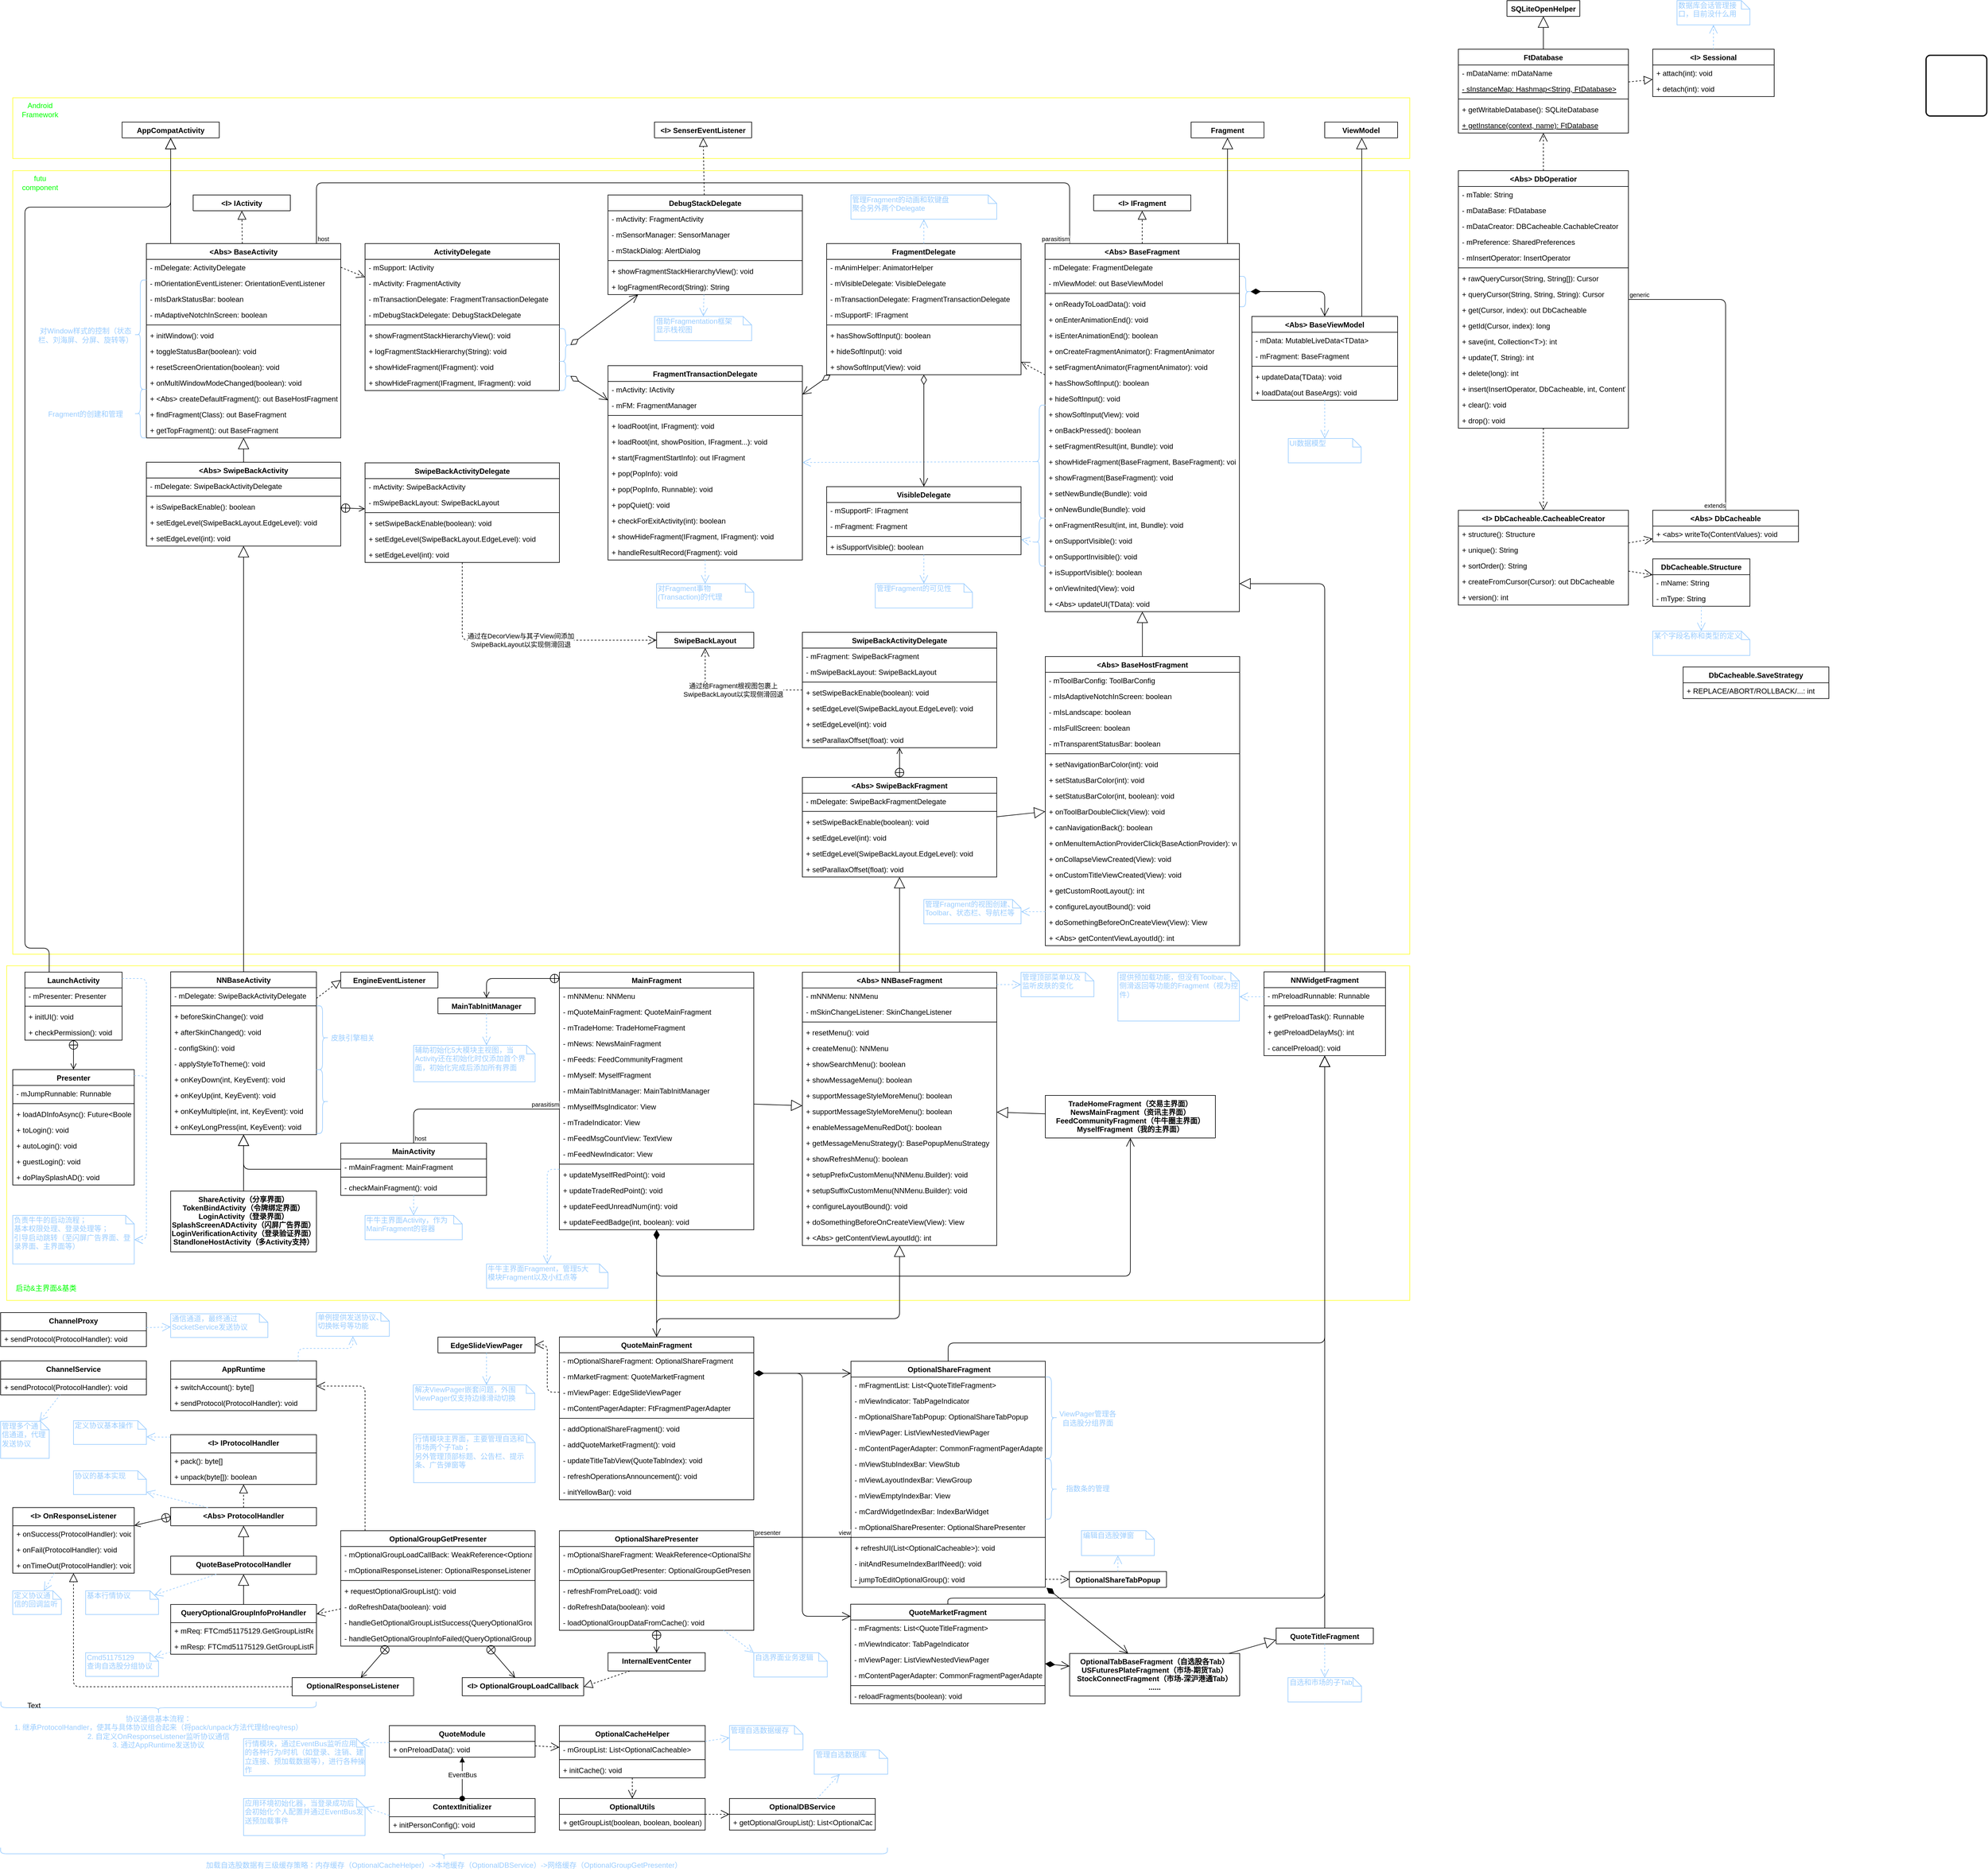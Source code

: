 <mxfile version="10.7.7" type="github"><diagram id="Uo5gvUp91hOcrjzCjFIr" name="Page-1"><mxGraphModel dx="1634" dy="764" grid="1" gridSize="10" guides="1" tooltips="1" connect="1" arrows="1" fold="1" page="1" pageScale="1" pageWidth="2339" pageHeight="3300" math="0" shadow="0"><root><mxCell id="0"/><mxCell id="1" parent="0"/><mxCell id="KnXWRcmxmxBUkVo6oLCC-2" value="" style="rounded=0;whiteSpace=wrap;html=1;strokeColor=#FFFF33;fillColor=#00000000;" parent="1" vertex="1"><mxGeometry x="10" y="1629" width="2310" height="551" as="geometry"/></mxCell><mxCell id="fuYxPbfZA4-TSt_nokGB-541" value="" style="endArrow=open;html=1;endSize=12;startArrow=diamondThin;startSize=14;startFill=1;edgeStyle=orthogonalEdgeStyle;align=left;verticalAlign=bottom;strokeColor=#000000;shadow=0;" parent="1" source="fuYxPbfZA4-TSt_nokGB-473" target="fuYxPbfZA4-TSt_nokGB-514" edge="1"><mxGeometry x="-1" y="3" relative="1" as="geometry"><mxPoint x="1110" y="2100" as="sourcePoint"/><mxPoint x="1270" y="2100" as="targetPoint"/><Array as="points"><mxPoint x="1080" y="2180"/></Array></mxGeometry></mxCell><mxCell id="fuYxPbfZA4-TSt_nokGB-362" value="" style="rounded=0;whiteSpace=wrap;html=1;strokeColor=#FFFF33;fillColor=#00000000;" parent="1" vertex="1"><mxGeometry x="20" y="320" width="2300" height="1290" as="geometry"/></mxCell><mxCell id="fuYxPbfZA4-TSt_nokGB-358" value="" style="rounded=0;whiteSpace=wrap;html=1;strokeColor=#FFFF33;fillColor=#00000000;" parent="1" vertex="1"><mxGeometry x="20" y="200" width="2300" height="100" as="geometry"/></mxCell><mxCell id="fuYxPbfZA4-TSt_nokGB-29" value="&lt;Abs&gt; BaseActivity" style="swimlane;fontStyle=1;align=center;verticalAlign=top;childLayout=stackLayout;horizontal=1;startSize=26;horizontalStack=0;resizeParent=1;resizeParentMax=0;resizeLast=0;collapsible=1;marginBottom=0;fillColor=#FFFFFF;" parent="1" vertex="1"><mxGeometry x="240" y="440" width="320" height="320" as="geometry"/></mxCell><mxCell id="fuYxPbfZA4-TSt_nokGB-30" value="- mDelegate: ActivityDelegate" style="text;strokeColor=none;fillColor=none;align=left;verticalAlign=top;spacingLeft=4;spacingRight=4;overflow=hidden;rotatable=0;points=[[0,0.5],[1,0.5]];portConstraint=eastwest;" parent="fuYxPbfZA4-TSt_nokGB-29" vertex="1"><mxGeometry y="26" width="320" height="26" as="geometry"/></mxCell><mxCell id="fuYxPbfZA4-TSt_nokGB-35" value="- mOrientationEventListener: OrientationEventListener" style="text;strokeColor=none;fillColor=none;align=left;verticalAlign=top;spacingLeft=4;spacingRight=4;overflow=hidden;rotatable=0;points=[[0,0.5],[1,0.5]];portConstraint=eastwest;" parent="fuYxPbfZA4-TSt_nokGB-29" vertex="1"><mxGeometry y="52" width="320" height="26" as="geometry"/></mxCell><mxCell id="fuYxPbfZA4-TSt_nokGB-52" value="- mIsDarkStatusBar: boolean&#10;" style="text;strokeColor=none;fillColor=none;align=left;verticalAlign=top;spacingLeft=4;spacingRight=4;overflow=hidden;rotatable=0;points=[[0,0.5],[1,0.5]];portConstraint=eastwest;" parent="fuYxPbfZA4-TSt_nokGB-29" vertex="1"><mxGeometry y="78" width="320" height="26" as="geometry"/></mxCell><mxCell id="fuYxPbfZA4-TSt_nokGB-53" value="- mAdaptiveNotchInScreen: boolean&#10;" style="text;strokeColor=none;fillColor=none;align=left;verticalAlign=top;spacingLeft=4;spacingRight=4;overflow=hidden;rotatable=0;points=[[0,0.5],[1,0.5]];portConstraint=eastwest;" parent="fuYxPbfZA4-TSt_nokGB-29" vertex="1"><mxGeometry y="104" width="320" height="26" as="geometry"/></mxCell><mxCell id="fuYxPbfZA4-TSt_nokGB-31" value="" style="line;strokeWidth=1;fillColor=none;align=left;verticalAlign=middle;spacingTop=-1;spacingLeft=3;spacingRight=3;rotatable=0;labelPosition=right;points=[];portConstraint=eastwest;" parent="fuYxPbfZA4-TSt_nokGB-29" vertex="1"><mxGeometry y="130" width="320" height="8" as="geometry"/></mxCell><mxCell id="fuYxPbfZA4-TSt_nokGB-32" value="+ initWindow(): void" style="text;strokeColor=none;fillColor=none;align=left;verticalAlign=top;spacingLeft=4;spacingRight=4;overflow=hidden;rotatable=0;points=[[0,0.5],[1,0.5]];portConstraint=eastwest;" parent="fuYxPbfZA4-TSt_nokGB-29" vertex="1"><mxGeometry y="138" width="320" height="26" as="geometry"/></mxCell><mxCell id="fuYxPbfZA4-TSt_nokGB-54" value="+ toggleStatusBar(boolean): void&#10;" style="text;strokeColor=none;fillColor=none;align=left;verticalAlign=top;spacingLeft=4;spacingRight=4;overflow=hidden;rotatable=0;points=[[0,0.5],[1,0.5]];portConstraint=eastwest;" parent="fuYxPbfZA4-TSt_nokGB-29" vertex="1"><mxGeometry y="164" width="320" height="26" as="geometry"/></mxCell><mxCell id="fuYxPbfZA4-TSt_nokGB-55" value="+ resetScreenOrientation(boolean): void&#10;" style="text;strokeColor=none;fillColor=none;align=left;verticalAlign=top;spacingLeft=4;spacingRight=4;overflow=hidden;rotatable=0;points=[[0,0.5],[1,0.5]];portConstraint=eastwest;" parent="fuYxPbfZA4-TSt_nokGB-29" vertex="1"><mxGeometry y="190" width="320" height="26" as="geometry"/></mxCell><mxCell id="fuYxPbfZA4-TSt_nokGB-56" value="+ onMultiWindowModeChanged(boolean): void&#10;" style="text;strokeColor=none;fillColor=none;align=left;verticalAlign=top;spacingLeft=4;spacingRight=4;overflow=hidden;rotatable=0;points=[[0,0.5],[1,0.5]];portConstraint=eastwest;" parent="fuYxPbfZA4-TSt_nokGB-29" vertex="1"><mxGeometry y="216" width="320" height="26" as="geometry"/></mxCell><mxCell id="fuYxPbfZA4-TSt_nokGB-36" value="+ &lt;Abs&gt; createDefaultFragment(): out BaseHostFragment&#10;" style="text;strokeColor=none;fillColor=none;align=left;verticalAlign=top;spacingLeft=4;spacingRight=4;overflow=hidden;rotatable=0;points=[[0,0.5],[1,0.5]];portConstraint=eastwest;" parent="fuYxPbfZA4-TSt_nokGB-29" vertex="1"><mxGeometry y="242" width="320" height="26" as="geometry"/></mxCell><mxCell id="fuYxPbfZA4-TSt_nokGB-62" value="+ findFragment(Class): out BaseFragment&#10;" style="text;strokeColor=none;fillColor=none;align=left;verticalAlign=top;spacingLeft=4;spacingRight=4;overflow=hidden;rotatable=0;points=[[0,0.5],[1,0.5]];portConstraint=eastwest;" parent="fuYxPbfZA4-TSt_nokGB-29" vertex="1"><mxGeometry y="268" width="320" height="26" as="geometry"/></mxCell><mxCell id="fuYxPbfZA4-TSt_nokGB-63" value="+ getTopFragment(): out BaseFragment&#10;" style="text;strokeColor=none;fillColor=none;align=left;verticalAlign=top;spacingLeft=4;spacingRight=4;overflow=hidden;rotatable=0;points=[[0,0.5],[1,0.5]];portConstraint=eastwest;" parent="fuYxPbfZA4-TSt_nokGB-29" vertex="1"><mxGeometry y="294" width="320" height="26" as="geometry"/></mxCell><mxCell id="fuYxPbfZA4-TSt_nokGB-33" value="" style="endArrow=block;endSize=16;endFill=0;html=1;edgeStyle=orthogonalEdgeStyle;" parent="1" target="fuYxPbfZA4-TSt_nokGB-43" edge="1"><mxGeometry width="160" relative="1" as="geometry"><mxPoint x="280" y="440" as="sourcePoint"/><mxPoint x="-83.5" y="580" as="targetPoint"/><Array as="points"><mxPoint x="280" y="440"/></Array></mxGeometry></mxCell><mxCell id="fuYxPbfZA4-TSt_nokGB-34" value="" style="endArrow=block;dashed=1;endFill=0;endSize=12;html=1;" parent="1" source="fuYxPbfZA4-TSt_nokGB-29" target="fuYxPbfZA4-TSt_nokGB-158" edge="1"><mxGeometry width="160" relative="1" as="geometry"><mxPoint x="366.5" y="670" as="sourcePoint"/><mxPoint x="396.5" y="372" as="targetPoint"/></mxGeometry></mxCell><mxCell id="fuYxPbfZA4-TSt_nokGB-43" value="AppCompatActivity" style="swimlane;fontStyle=1;align=center;verticalAlign=top;childLayout=stackLayout;horizontal=1;startSize=26;horizontalStack=0;resizeParent=1;resizeParentMax=0;resizeLast=0;collapsible=1;marginBottom=0;fillColor=#FFFFFF;" parent="1" vertex="1"><mxGeometry x="200" y="240" width="160" height="26" as="geometry"/></mxCell><mxCell id="fuYxPbfZA4-TSt_nokGB-47" value="&lt;Abs&gt; SwipeBackActivity" style="swimlane;fontStyle=1;align=center;verticalAlign=top;childLayout=stackLayout;horizontal=1;startSize=26;horizontalStack=0;resizeParent=1;resizeParentMax=0;resizeLast=0;collapsible=1;marginBottom=0;fillColor=#FFFFFF;" parent="1" vertex="1"><mxGeometry x="240" y="800" width="320" height="138" as="geometry"/></mxCell><mxCell id="fuYxPbfZA4-TSt_nokGB-48" value="- mDelegate: SwipeBackActivityDelegate&#10;" style="text;strokeColor=none;fillColor=none;align=left;verticalAlign=top;spacingLeft=4;spacingRight=4;overflow=hidden;rotatable=0;points=[[0,0.5],[1,0.5]];portConstraint=eastwest;" parent="fuYxPbfZA4-TSt_nokGB-47" vertex="1"><mxGeometry y="26" width="320" height="26" as="geometry"/></mxCell><mxCell id="fuYxPbfZA4-TSt_nokGB-49" value="" style="line;strokeWidth=1;fillColor=none;align=left;verticalAlign=middle;spacingTop=-1;spacingLeft=3;spacingRight=3;rotatable=0;labelPosition=right;points=[];portConstraint=eastwest;" parent="fuYxPbfZA4-TSt_nokGB-47" vertex="1"><mxGeometry y="52" width="320" height="8" as="geometry"/></mxCell><mxCell id="fuYxPbfZA4-TSt_nokGB-50" value="+ isSwipeBackEnable(): boolean&#10;" style="text;strokeColor=none;fillColor=none;align=left;verticalAlign=top;spacingLeft=4;spacingRight=4;overflow=hidden;rotatable=0;points=[[0,0.5],[1,0.5]];portConstraint=eastwest;" parent="fuYxPbfZA4-TSt_nokGB-47" vertex="1"><mxGeometry y="60" width="320" height="26" as="geometry"/></mxCell><mxCell id="fuYxPbfZA4-TSt_nokGB-120" value="+ setEdgeLevel(SwipeBackLayout.EdgeLevel): void&#10;" style="text;strokeColor=none;fillColor=none;align=left;verticalAlign=top;spacingLeft=4;spacingRight=4;overflow=hidden;rotatable=0;points=[[0,0.5],[1,0.5]];portConstraint=eastwest;" parent="fuYxPbfZA4-TSt_nokGB-47" vertex="1"><mxGeometry y="86" width="320" height="26" as="geometry"/></mxCell><mxCell id="fuYxPbfZA4-TSt_nokGB-121" value="+ setEdgeLevel(int): void&#10;" style="text;strokeColor=none;fillColor=none;align=left;verticalAlign=top;spacingLeft=4;spacingRight=4;overflow=hidden;rotatable=0;points=[[0,0.5],[1,0.5]];portConstraint=eastwest;" parent="fuYxPbfZA4-TSt_nokGB-47" vertex="1"><mxGeometry y="112" width="320" height="26" as="geometry"/></mxCell><mxCell id="fuYxPbfZA4-TSt_nokGB-51" value="" style="endArrow=block;endSize=16;endFill=0;html=1;" parent="1" source="fuYxPbfZA4-TSt_nokGB-47" target="fuYxPbfZA4-TSt_nokGB-29" edge="1"><mxGeometry width="160" relative="1" as="geometry"><mxPoint x="-220" y="520" as="sourcePoint"/><mxPoint x="-80" y="580" as="targetPoint"/></mxGeometry></mxCell><mxCell id="fuYxPbfZA4-TSt_nokGB-57" value="" style="shape=curlyBracket;whiteSpace=wrap;html=1;rounded=1;fillColor=#FFFFFF;strokeColor=#99CCFF;" parent="1" vertex="1"><mxGeometry x="220" y="500" width="20" height="180" as="geometry"/></mxCell><mxCell id="fuYxPbfZA4-TSt_nokGB-60" value="&lt;font color=&quot;#99ccff&quot;&gt;对Window样式的控制（状态栏、刘海屏、分屏、旋转等）&lt;/font&gt;" style="text;html=1;strokeColor=none;fillColor=none;align=center;verticalAlign=middle;whiteSpace=wrap;rounded=0;" parent="1" vertex="1"><mxGeometry x="60" y="581" width="160" height="20" as="geometry"/></mxCell><mxCell id="fuYxPbfZA4-TSt_nokGB-64" value="" style="shape=curlyBracket;whiteSpace=wrap;html=1;rounded=1;fillColor=#FFFFFF;strokeColor=#99CCFF;" parent="1" vertex="1"><mxGeometry x="220" y="680" width="20" height="80" as="geometry"/></mxCell><mxCell id="fuYxPbfZA4-TSt_nokGB-65" value="&lt;font color=&quot;#99ccff&quot;&gt;Fragment的创建和管理&lt;/font&gt;" style="text;html=1;strokeColor=none;fillColor=none;align=center;verticalAlign=middle;whiteSpace=wrap;rounded=0;" parent="1" vertex="1"><mxGeometry x="60" y="711" width="160" height="20" as="geometry"/></mxCell><mxCell id="fuYxPbfZA4-TSt_nokGB-72" value="ActivityDelegate" style="swimlane;fontStyle=1;align=center;verticalAlign=top;childLayout=stackLayout;horizontal=1;startSize=26;horizontalStack=0;resizeParent=1;resizeParentMax=0;resizeLast=0;collapsible=1;marginBottom=0;fillColor=#FFFFFF;" parent="1" vertex="1"><mxGeometry x="600" y="440" width="320" height="242" as="geometry"/></mxCell><mxCell id="fuYxPbfZA4-TSt_nokGB-73" value="- mSupport: IActivity&#10;" style="text;strokeColor=none;fillColor=none;align=left;verticalAlign=top;spacingLeft=4;spacingRight=4;overflow=hidden;rotatable=0;points=[[0,0.5],[1,0.5]];portConstraint=eastwest;" parent="fuYxPbfZA4-TSt_nokGB-72" vertex="1"><mxGeometry y="26" width="320" height="26" as="geometry"/></mxCell><mxCell id="fuYxPbfZA4-TSt_nokGB-76" value="- mActivity: FragmentActivity" style="text;strokeColor=none;fillColor=none;align=left;verticalAlign=top;spacingLeft=4;spacingRight=4;overflow=hidden;rotatable=0;points=[[0,0.5],[1,0.5]];portConstraint=eastwest;" parent="fuYxPbfZA4-TSt_nokGB-72" vertex="1"><mxGeometry y="52" width="320" height="26" as="geometry"/></mxCell><mxCell id="fuYxPbfZA4-TSt_nokGB-81" value="- mTransactionDelegate: FragmentTransactionDelegate&#10;" style="text;strokeColor=none;fillColor=none;align=left;verticalAlign=top;spacingLeft=4;spacingRight=4;overflow=hidden;rotatable=0;points=[[0,0.5],[1,0.5]];portConstraint=eastwest;" parent="fuYxPbfZA4-TSt_nokGB-72" vertex="1"><mxGeometry y="78" width="320" height="26" as="geometry"/></mxCell><mxCell id="fuYxPbfZA4-TSt_nokGB-80" value="- mDebugStackDelegate: DebugStackDelegate&#10;" style="text;strokeColor=none;fillColor=none;align=left;verticalAlign=top;spacingLeft=4;spacingRight=4;overflow=hidden;rotatable=0;points=[[0,0.5],[1,0.5]];portConstraint=eastwest;" parent="fuYxPbfZA4-TSt_nokGB-72" vertex="1"><mxGeometry y="104" width="320" height="26" as="geometry"/></mxCell><mxCell id="fuYxPbfZA4-TSt_nokGB-74" value="" style="line;strokeWidth=1;fillColor=none;align=left;verticalAlign=middle;spacingTop=-1;spacingLeft=3;spacingRight=3;rotatable=0;labelPosition=right;points=[];portConstraint=eastwest;" parent="fuYxPbfZA4-TSt_nokGB-72" vertex="1"><mxGeometry y="130" width="320" height="8" as="geometry"/></mxCell><mxCell id="fuYxPbfZA4-TSt_nokGB-75" value="+ showFragmentStackHierarchyView(): void&#10;" style="text;strokeColor=none;fillColor=none;align=left;verticalAlign=top;spacingLeft=4;spacingRight=4;overflow=hidden;rotatable=0;points=[[0,0.5],[1,0.5]];portConstraint=eastwest;" parent="fuYxPbfZA4-TSt_nokGB-72" vertex="1"><mxGeometry y="138" width="320" height="26" as="geometry"/></mxCell><mxCell id="fuYxPbfZA4-TSt_nokGB-82" value="+ logFragmentStackHierarchy(String): void&#10;" style="text;strokeColor=none;fillColor=none;align=left;verticalAlign=top;spacingLeft=4;spacingRight=4;overflow=hidden;rotatable=0;points=[[0,0.5],[1,0.5]];portConstraint=eastwest;" parent="fuYxPbfZA4-TSt_nokGB-72" vertex="1"><mxGeometry y="164" width="320" height="26" as="geometry"/></mxCell><mxCell id="fuYxPbfZA4-TSt_nokGB-83" value="+ showHideFragment(IFragment): void&#10;" style="text;strokeColor=none;fillColor=none;align=left;verticalAlign=top;spacingLeft=4;spacingRight=4;overflow=hidden;rotatable=0;points=[[0,0.5],[1,0.5]];portConstraint=eastwest;" parent="fuYxPbfZA4-TSt_nokGB-72" vertex="1"><mxGeometry y="190" width="320" height="26" as="geometry"/></mxCell><mxCell id="fuYxPbfZA4-TSt_nokGB-84" value="+ showHideFragment(IFragment, IFragment): void&#10;" style="text;strokeColor=none;fillColor=none;align=left;verticalAlign=top;spacingLeft=4;spacingRight=4;overflow=hidden;rotatable=0;points=[[0,0.5],[1,0.5]];portConstraint=eastwest;" parent="fuYxPbfZA4-TSt_nokGB-72" vertex="1"><mxGeometry y="216" width="320" height="26" as="geometry"/></mxCell><mxCell id="fuYxPbfZA4-TSt_nokGB-77" value="" style="endArrow=open;endSize=12;dashed=1;html=1;exitX=1;exitY=0.5;exitDx=0;exitDy=0;" parent="1" source="fuYxPbfZA4-TSt_nokGB-30" target="fuYxPbfZA4-TSt_nokGB-72" edge="1"><mxGeometry width="160" relative="1" as="geometry"><mxPoint x="30" y="460" as="sourcePoint"/><mxPoint x="190" y="460" as="targetPoint"/></mxGeometry></mxCell><mxCell id="fuYxPbfZA4-TSt_nokGB-85" value="DebugStackDelegate" style="swimlane;fontStyle=1;align=center;verticalAlign=top;childLayout=stackLayout;horizontal=1;startSize=26;horizontalStack=0;resizeParent=1;resizeParentMax=0;resizeLast=0;collapsible=1;marginBottom=0;fillColor=#FFFFFF;" parent="1" vertex="1"><mxGeometry x="1000" y="360" width="320" height="164" as="geometry"/></mxCell><mxCell id="fuYxPbfZA4-TSt_nokGB-86" value="- mActivity: FragmentActivity&#10;" style="text;strokeColor=none;fillColor=none;align=left;verticalAlign=top;spacingLeft=4;spacingRight=4;overflow=hidden;rotatable=0;points=[[0,0.5],[1,0.5]];portConstraint=eastwest;" parent="fuYxPbfZA4-TSt_nokGB-85" vertex="1"><mxGeometry y="26" width="320" height="26" as="geometry"/></mxCell><mxCell id="fuYxPbfZA4-TSt_nokGB-87" value="- mSensorManager: SensorManager&#10;" style="text;strokeColor=none;fillColor=none;align=left;verticalAlign=top;spacingLeft=4;spacingRight=4;overflow=hidden;rotatable=0;points=[[0,0.5],[1,0.5]];portConstraint=eastwest;" parent="fuYxPbfZA4-TSt_nokGB-85" vertex="1"><mxGeometry y="52" width="320" height="26" as="geometry"/></mxCell><mxCell id="fuYxPbfZA4-TSt_nokGB-88" value="- mStackDialog: AlertDialog&#10;" style="text;strokeColor=none;fillColor=none;align=left;verticalAlign=top;spacingLeft=4;spacingRight=4;overflow=hidden;rotatable=0;points=[[0,0.5],[1,0.5]];portConstraint=eastwest;" parent="fuYxPbfZA4-TSt_nokGB-85" vertex="1"><mxGeometry y="78" width="320" height="26" as="geometry"/></mxCell><mxCell id="fuYxPbfZA4-TSt_nokGB-90" value="" style="line;strokeWidth=1;fillColor=none;align=left;verticalAlign=middle;spacingTop=-1;spacingLeft=3;spacingRight=3;rotatable=0;labelPosition=right;points=[];portConstraint=eastwest;" parent="fuYxPbfZA4-TSt_nokGB-85" vertex="1"><mxGeometry y="104" width="320" height="8" as="geometry"/></mxCell><mxCell id="fuYxPbfZA4-TSt_nokGB-91" value="+ showFragmentStackHierarchyView(): void&#10;" style="text;strokeColor=none;fillColor=none;align=left;verticalAlign=top;spacingLeft=4;spacingRight=4;overflow=hidden;rotatable=0;points=[[0,0.5],[1,0.5]];portConstraint=eastwest;" parent="fuYxPbfZA4-TSt_nokGB-85" vertex="1"><mxGeometry y="112" width="320" height="26" as="geometry"/></mxCell><mxCell id="fuYxPbfZA4-TSt_nokGB-92" value="+ logFragmentRecord(String): String&#10;" style="text;strokeColor=none;fillColor=none;align=left;verticalAlign=top;spacingLeft=4;spacingRight=4;overflow=hidden;rotatable=0;points=[[0,0.5],[1,0.5]];portConstraint=eastwest;" parent="fuYxPbfZA4-TSt_nokGB-85" vertex="1"><mxGeometry y="138" width="320" height="26" as="geometry"/></mxCell><mxCell id="fuYxPbfZA4-TSt_nokGB-95" value="&lt;I&gt; SenserEventListener" style="swimlane;fontStyle=1;align=center;verticalAlign=top;childLayout=stackLayout;horizontal=1;startSize=26;horizontalStack=0;resizeParent=1;resizeParentMax=0;resizeLast=0;collapsible=1;marginBottom=0;fillColor=#FFFFFF;" parent="1" vertex="1"><mxGeometry x="1076.5" y="240" width="160" height="26" as="geometry"/></mxCell><mxCell id="fuYxPbfZA4-TSt_nokGB-96" value="" style="endArrow=block;dashed=1;endFill=0;endSize=12;html=1;" parent="1" source="fuYxPbfZA4-TSt_nokGB-85" target="fuYxPbfZA4-TSt_nokGB-95" edge="1"><mxGeometry width="160" relative="1" as="geometry"><mxPoint x="406.5" y="670" as="sourcePoint"/><mxPoint x="566.5" y="670" as="targetPoint"/></mxGeometry></mxCell><mxCell id="fuYxPbfZA4-TSt_nokGB-98" value="" style="endArrow=open;html=1;endSize=12;startArrow=diamondThin;startSize=14;startFill=0;align=left;verticalAlign=bottom;exitX=0.1;exitY=0.5;exitDx=0;exitDy=0;exitPerimeter=0;" parent="1" source="fuYxPbfZA4-TSt_nokGB-119" target="fuYxPbfZA4-TSt_nokGB-85" edge="1"><mxGeometry x="-1" y="3" relative="1" as="geometry"><mxPoint x="1086.5" y="710" as="sourcePoint"/><mxPoint x="1246.5" y="710" as="targetPoint"/></mxGeometry></mxCell><mxCell id="fuYxPbfZA4-TSt_nokGB-99" value="&lt;font color=&quot;#99ccff&quot;&gt;借助Fragmentation框架&lt;br&gt;显示栈视图&lt;/font&gt;" style="shape=note;whiteSpace=wrap;html=1;size=14;verticalAlign=top;align=left;spacingTop=-6;strokeColor=#99CCFF;fillColor=#FFFFFF;" parent="1" vertex="1"><mxGeometry x="1076.5" y="560" width="160" height="40" as="geometry"/></mxCell><mxCell id="fuYxPbfZA4-TSt_nokGB-100" value="" style="endArrow=open;endSize=12;dashed=1;html=1;strokeColor=#99CCFF;" parent="1" source="fuYxPbfZA4-TSt_nokGB-85" target="fuYxPbfZA4-TSt_nokGB-99" edge="1"><mxGeometry width="160" relative="1" as="geometry"><mxPoint x="1236.5" y="600" as="sourcePoint"/><mxPoint x="1396.5" y="600" as="targetPoint"/></mxGeometry></mxCell><mxCell id="fuYxPbfZA4-TSt_nokGB-101" value="FragmentTransactionDelegate" style="swimlane;fontStyle=1;align=center;verticalAlign=top;childLayout=stackLayout;horizontal=1;startSize=26;horizontalStack=0;resizeParent=1;resizeParentMax=0;resizeLast=0;collapsible=1;marginBottom=0;fillColor=#FFFFFF;" parent="1" vertex="1"><mxGeometry x="1000" y="641" width="320" height="320" as="geometry"/></mxCell><mxCell id="fuYxPbfZA4-TSt_nokGB-102" value="- mActivity: IActivity&#10;" style="text;strokeColor=none;fillColor=none;align=left;verticalAlign=top;spacingLeft=4;spacingRight=4;overflow=hidden;rotatable=0;points=[[0,0.5],[1,0.5]];portConstraint=eastwest;" parent="fuYxPbfZA4-TSt_nokGB-101" vertex="1"><mxGeometry y="26" width="320" height="26" as="geometry"/></mxCell><mxCell id="fuYxPbfZA4-TSt_nokGB-103" value="- mFM: FragmentManager&#10;" style="text;strokeColor=none;fillColor=none;align=left;verticalAlign=top;spacingLeft=4;spacingRight=4;overflow=hidden;rotatable=0;points=[[0,0.5],[1,0.5]];portConstraint=eastwest;" parent="fuYxPbfZA4-TSt_nokGB-101" vertex="1"><mxGeometry y="52" width="320" height="26" as="geometry"/></mxCell><mxCell id="fuYxPbfZA4-TSt_nokGB-105" value="" style="line;strokeWidth=1;fillColor=none;align=left;verticalAlign=middle;spacingTop=-1;spacingLeft=3;spacingRight=3;rotatable=0;labelPosition=right;points=[];portConstraint=eastwest;" parent="fuYxPbfZA4-TSt_nokGB-101" vertex="1"><mxGeometry y="78" width="320" height="8" as="geometry"/></mxCell><mxCell id="fuYxPbfZA4-TSt_nokGB-106" value="+ loadRoot(int, IFragment): void&#10;" style="text;strokeColor=none;fillColor=none;align=left;verticalAlign=top;spacingLeft=4;spacingRight=4;overflow=hidden;rotatable=0;points=[[0,0.5],[1,0.5]];portConstraint=eastwest;" parent="fuYxPbfZA4-TSt_nokGB-101" vertex="1"><mxGeometry y="86" width="320" height="26" as="geometry"/></mxCell><mxCell id="fuYxPbfZA4-TSt_nokGB-108" value="+ loadRoot(int, showPosition, IFragment...): void&#10;" style="text;strokeColor=none;fillColor=none;align=left;verticalAlign=top;spacingLeft=4;spacingRight=4;overflow=hidden;rotatable=0;points=[[0,0.5],[1,0.5]];portConstraint=eastwest;" parent="fuYxPbfZA4-TSt_nokGB-101" vertex="1"><mxGeometry y="112" width="320" height="26" as="geometry"/></mxCell><mxCell id="fuYxPbfZA4-TSt_nokGB-107" value="+ start(FragmentStartInfo): out IFragment&#10;" style="text;strokeColor=none;fillColor=none;align=left;verticalAlign=top;spacingLeft=4;spacingRight=4;overflow=hidden;rotatable=0;points=[[0,0.5],[1,0.5]];portConstraint=eastwest;" parent="fuYxPbfZA4-TSt_nokGB-101" vertex="1"><mxGeometry y="138" width="320" height="26" as="geometry"/></mxCell><mxCell id="fuYxPbfZA4-TSt_nokGB-109" value="+ pop(PopInfo): void&#10;" style="text;strokeColor=none;fillColor=none;align=left;verticalAlign=top;spacingLeft=4;spacingRight=4;overflow=hidden;rotatable=0;points=[[0,0.5],[1,0.5]];portConstraint=eastwest;" parent="fuYxPbfZA4-TSt_nokGB-101" vertex="1"><mxGeometry y="164" width="320" height="26" as="geometry"/></mxCell><mxCell id="fuYxPbfZA4-TSt_nokGB-110" value="+ pop(PopInfo, Runnable): void&#10;" style="text;strokeColor=none;fillColor=none;align=left;verticalAlign=top;spacingLeft=4;spacingRight=4;overflow=hidden;rotatable=0;points=[[0,0.5],[1,0.5]];portConstraint=eastwest;" parent="fuYxPbfZA4-TSt_nokGB-101" vertex="1"><mxGeometry y="190" width="320" height="26" as="geometry"/></mxCell><mxCell id="fuYxPbfZA4-TSt_nokGB-111" value="+ popQuiet(): void&#10;" style="text;strokeColor=none;fillColor=none;align=left;verticalAlign=top;spacingLeft=4;spacingRight=4;overflow=hidden;rotatable=0;points=[[0,0.5],[1,0.5]];portConstraint=eastwest;" parent="fuYxPbfZA4-TSt_nokGB-101" vertex="1"><mxGeometry y="216" width="320" height="26" as="geometry"/></mxCell><mxCell id="fuYxPbfZA4-TSt_nokGB-112" value="+ checkForExitActivity(int): boolean&#10;" style="text;strokeColor=none;fillColor=none;align=left;verticalAlign=top;spacingLeft=4;spacingRight=4;overflow=hidden;rotatable=0;points=[[0,0.5],[1,0.5]];portConstraint=eastwest;" parent="fuYxPbfZA4-TSt_nokGB-101" vertex="1"><mxGeometry y="242" width="320" height="26" as="geometry"/></mxCell><mxCell id="fuYxPbfZA4-TSt_nokGB-113" value="+ showHideFragment(IFragment, IFragment): void&#10;" style="text;strokeColor=none;fillColor=none;align=left;verticalAlign=top;spacingLeft=4;spacingRight=4;overflow=hidden;rotatable=0;points=[[0,0.5],[1,0.5]];portConstraint=eastwest;" parent="fuYxPbfZA4-TSt_nokGB-101" vertex="1"><mxGeometry y="268" width="320" height="26" as="geometry"/></mxCell><mxCell id="fuYxPbfZA4-TSt_nokGB-114" value="+ handleResultRecord(Fragment): void&#10;" style="text;strokeColor=none;fillColor=none;align=left;verticalAlign=top;spacingLeft=4;spacingRight=4;overflow=hidden;rotatable=0;points=[[0,0.5],[1,0.5]];portConstraint=eastwest;" parent="fuYxPbfZA4-TSt_nokGB-101" vertex="1"><mxGeometry y="294" width="320" height="26" as="geometry"/></mxCell><mxCell id="fuYxPbfZA4-TSt_nokGB-115" value="" style="endArrow=open;html=1;endSize=12;startArrow=diamondThin;startSize=14;startFill=0;align=left;verticalAlign=bottom;exitX=0.1;exitY=0.5;exitDx=0;exitDy=0;exitPerimeter=0;" parent="1" source="fuYxPbfZA4-TSt_nokGB-118" target="fuYxPbfZA4-TSt_nokGB-101" edge="1"><mxGeometry x="-1" y="3" relative="1" as="geometry"><mxPoint x="1086.5" y="710" as="sourcePoint"/><mxPoint x="1246.5" y="710" as="targetPoint"/></mxGeometry></mxCell><mxCell id="fuYxPbfZA4-TSt_nokGB-116" value="&lt;font color=&quot;#99ccff&quot;&gt;对Fragment事物&lt;br&gt;(Transaction)的代理&lt;br&gt;&lt;/font&gt;" style="shape=note;whiteSpace=wrap;html=1;size=14;verticalAlign=top;align=left;spacingTop=-6;strokeColor=#99CCFF;fillColor=#FFFFFF;" parent="1" vertex="1"><mxGeometry x="1080" y="1000" width="160" height="40" as="geometry"/></mxCell><mxCell id="fuYxPbfZA4-TSt_nokGB-117" value="" style="endArrow=open;endSize=12;dashed=1;html=1;strokeColor=#99CCFF;" parent="1" source="fuYxPbfZA4-TSt_nokGB-101" target="fuYxPbfZA4-TSt_nokGB-116" edge="1"><mxGeometry width="160" relative="1" as="geometry"><mxPoint x="1196.5" y="600" as="sourcePoint"/><mxPoint x="1356.5" y="600" as="targetPoint"/></mxGeometry></mxCell><mxCell id="fuYxPbfZA4-TSt_nokGB-118" value="" style="shape=curlyBracket;whiteSpace=wrap;html=1;rounded=1;fillColor=#FFFFFF;strokeColor=#99CCFF;rotation=180;" parent="1" vertex="1"><mxGeometry x="920" y="634" width="20" height="48" as="geometry"/></mxCell><mxCell id="fuYxPbfZA4-TSt_nokGB-119" value="" style="shape=curlyBracket;whiteSpace=wrap;html=1;rounded=1;fillColor=#FFFFFF;strokeColor=#99CCFF;rotation=180;" parent="1" vertex="1"><mxGeometry x="920" y="580" width="20" height="54" as="geometry"/></mxCell><mxCell id="fuYxPbfZA4-TSt_nokGB-122" value="SwipeBackActivityDelegate" style="swimlane;fontStyle=1;align=center;verticalAlign=top;childLayout=stackLayout;horizontal=1;startSize=26;horizontalStack=0;resizeParent=1;resizeParentMax=0;resizeLast=0;collapsible=1;marginBottom=0;fillColor=#FFFFFF;" parent="1" vertex="1"><mxGeometry x="600" y="801" width="320" height="164" as="geometry"/></mxCell><mxCell id="fuYxPbfZA4-TSt_nokGB-123" value="- mActivity: SwipeBackActivity&#10;" style="text;strokeColor=none;fillColor=none;align=left;verticalAlign=top;spacingLeft=4;spacingRight=4;overflow=hidden;rotatable=0;points=[[0,0.5],[1,0.5]];portConstraint=eastwest;" parent="fuYxPbfZA4-TSt_nokGB-122" vertex="1"><mxGeometry y="26" width="320" height="26" as="geometry"/></mxCell><mxCell id="fuYxPbfZA4-TSt_nokGB-129" value="- mSwipeBackLayout: SwipeBackLayout&#10;" style="text;strokeColor=none;fillColor=none;align=left;verticalAlign=top;spacingLeft=4;spacingRight=4;overflow=hidden;rotatable=0;points=[[0,0.5],[1,0.5]];portConstraint=eastwest;" parent="fuYxPbfZA4-TSt_nokGB-122" vertex="1"><mxGeometry y="52" width="320" height="26" as="geometry"/></mxCell><mxCell id="fuYxPbfZA4-TSt_nokGB-124" value="" style="line;strokeWidth=1;fillColor=none;align=left;verticalAlign=middle;spacingTop=-1;spacingLeft=3;spacingRight=3;rotatable=0;labelPosition=right;points=[];portConstraint=eastwest;" parent="fuYxPbfZA4-TSt_nokGB-122" vertex="1"><mxGeometry y="78" width="320" height="8" as="geometry"/></mxCell><mxCell id="fuYxPbfZA4-TSt_nokGB-125" value="+ setSwipeBackEnable(boolean): void&#10;" style="text;strokeColor=none;fillColor=none;align=left;verticalAlign=top;spacingLeft=4;spacingRight=4;overflow=hidden;rotatable=0;points=[[0,0.5],[1,0.5]];portConstraint=eastwest;" parent="fuYxPbfZA4-TSt_nokGB-122" vertex="1"><mxGeometry y="86" width="320" height="26" as="geometry"/></mxCell><mxCell id="fuYxPbfZA4-TSt_nokGB-126" value="+ setEdgeLevel(SwipeBackLayout.EdgeLevel): void&#10;" style="text;strokeColor=none;fillColor=none;align=left;verticalAlign=top;spacingLeft=4;spacingRight=4;overflow=hidden;rotatable=0;points=[[0,0.5],[1,0.5]];portConstraint=eastwest;" parent="fuYxPbfZA4-TSt_nokGB-122" vertex="1"><mxGeometry y="112" width="320" height="26" as="geometry"/></mxCell><mxCell id="fuYxPbfZA4-TSt_nokGB-127" value="+ setEdgeLevel(int): void&#10;" style="text;strokeColor=none;fillColor=none;align=left;verticalAlign=top;spacingLeft=4;spacingRight=4;overflow=hidden;rotatable=0;points=[[0,0.5],[1,0.5]];portConstraint=eastwest;" parent="fuYxPbfZA4-TSt_nokGB-122" vertex="1"><mxGeometry y="138" width="320" height="26" as="geometry"/></mxCell><mxCell id="fuYxPbfZA4-TSt_nokGB-128" value="" style="endArrow=open;startArrow=circlePlus;endFill=0;startFill=0;endSize=8;html=1;strokeColor=#000000;" parent="1" source="fuYxPbfZA4-TSt_nokGB-47" target="fuYxPbfZA4-TSt_nokGB-122" edge="1"><mxGeometry width="160" relative="1" as="geometry"><mxPoint x="470" y="1000" as="sourcePoint"/><mxPoint x="630" y="1000" as="targetPoint"/></mxGeometry></mxCell><mxCell id="fuYxPbfZA4-TSt_nokGB-137" value="SwipeBackLayout" style="swimlane;fontStyle=1;align=center;verticalAlign=top;childLayout=stackLayout;horizontal=1;startSize=26;horizontalStack=0;resizeParent=1;resizeParentMax=0;resizeLast=0;collapsible=1;marginBottom=0;fillColor=#FFFFFF;" parent="1" vertex="1"><mxGeometry x="1080" y="1080" width="160" height="26" as="geometry"/></mxCell><mxCell id="fuYxPbfZA4-TSt_nokGB-138" value="&lt;span&gt;通过在DecorView与其子View间添加&lt;br&gt;SwipeBackLayout以实现侧滑回退&lt;/span&gt;" style="endArrow=open;endSize=12;dashed=1;html=1;strokeColor=#000000;edgeStyle=orthogonalEdgeStyle;" parent="1" source="fuYxPbfZA4-TSt_nokGB-122" target="fuYxPbfZA4-TSt_nokGB-137" edge="1"><mxGeometry width="160" relative="1" as="geometry"><mxPoint x="766.5" y="1150" as="sourcePoint"/><mxPoint x="926.5" y="1150" as="targetPoint"/><Array as="points"><mxPoint x="760" y="1093"/></Array></mxGeometry></mxCell><mxCell id="fuYxPbfZA4-TSt_nokGB-145" value="&lt;Abs&gt; BaseFragment" style="swimlane;fontStyle=1;align=center;verticalAlign=top;childLayout=stackLayout;horizontal=1;startSize=26;horizontalStack=0;resizeParent=1;resizeParentMax=0;resizeLast=0;collapsible=1;marginBottom=0;fillColor=#FFFFFF;" parent="1" vertex="1"><mxGeometry x="1719.5" y="440" width="320" height="606" as="geometry"/></mxCell><mxCell id="fuYxPbfZA4-TSt_nokGB-146" value="- mDelegate: FragmentDelegate&#10;" style="text;strokeColor=none;fillColor=none;align=left;verticalAlign=top;spacingLeft=4;spacingRight=4;overflow=hidden;rotatable=0;points=[[0,0.5],[1,0.5]];portConstraint=eastwest;" parent="fuYxPbfZA4-TSt_nokGB-145" vertex="1"><mxGeometry y="26" width="320" height="26" as="geometry"/></mxCell><mxCell id="fuYxPbfZA4-TSt_nokGB-166" value="- mViewModel: out BaseViewModel&#10;" style="text;strokeColor=none;fillColor=none;align=left;verticalAlign=top;spacingLeft=4;spacingRight=4;overflow=hidden;rotatable=0;points=[[0,0.5],[1,0.5]];portConstraint=eastwest;" parent="fuYxPbfZA4-TSt_nokGB-145" vertex="1"><mxGeometry y="52" width="320" height="26" as="geometry"/></mxCell><mxCell id="fuYxPbfZA4-TSt_nokGB-150" value="" style="line;strokeWidth=1;fillColor=none;align=left;verticalAlign=middle;spacingTop=-1;spacingLeft=3;spacingRight=3;rotatable=0;labelPosition=right;points=[];portConstraint=eastwest;" parent="fuYxPbfZA4-TSt_nokGB-145" vertex="1"><mxGeometry y="78" width="320" height="8" as="geometry"/></mxCell><mxCell id="fuYxPbfZA4-TSt_nokGB-240" value="+ onReadyToLoadData(): void&#10;" style="text;strokeColor=none;fillColor=none;align=left;verticalAlign=top;spacingLeft=4;spacingRight=4;overflow=hidden;rotatable=0;points=[[0,0.5],[1,0.5]];portConstraint=eastwest;" parent="fuYxPbfZA4-TSt_nokGB-145" vertex="1"><mxGeometry y="86" width="320" height="26" as="geometry"/></mxCell><mxCell id="fuYxPbfZA4-TSt_nokGB-151" value="+ onEnterAnimationEnd(): void&#10;" style="text;strokeColor=none;fillColor=none;align=left;verticalAlign=top;spacingLeft=4;spacingRight=4;overflow=hidden;rotatable=0;points=[[0,0.5],[1,0.5]];portConstraint=eastwest;" parent="fuYxPbfZA4-TSt_nokGB-145" vertex="1"><mxGeometry y="112" width="320" height="26" as="geometry"/></mxCell><mxCell id="fuYxPbfZA4-TSt_nokGB-152" value="+ isEnterAnimationEnd(): boolean&#10;" style="text;strokeColor=none;fillColor=none;align=left;verticalAlign=top;spacingLeft=4;spacingRight=4;overflow=hidden;rotatable=0;points=[[0,0.5],[1,0.5]];portConstraint=eastwest;" parent="fuYxPbfZA4-TSt_nokGB-145" vertex="1"><mxGeometry y="138" width="320" height="26" as="geometry"/></mxCell><mxCell id="fuYxPbfZA4-TSt_nokGB-153" value="+ onCreateFragmentAnimator(): FragmentAnimator&#10;" style="text;strokeColor=none;fillColor=none;align=left;verticalAlign=top;spacingLeft=4;spacingRight=4;overflow=hidden;rotatable=0;points=[[0,0.5],[1,0.5]];portConstraint=eastwest;" parent="fuYxPbfZA4-TSt_nokGB-145" vertex="1"><mxGeometry y="164" width="320" height="26" as="geometry"/></mxCell><mxCell id="fuYxPbfZA4-TSt_nokGB-154" value="+ setFragmentAnimator(FragmentAnimator): void&#10;" style="text;strokeColor=none;fillColor=none;align=left;verticalAlign=top;spacingLeft=4;spacingRight=4;overflow=hidden;rotatable=0;points=[[0,0.5],[1,0.5]];portConstraint=eastwest;" parent="fuYxPbfZA4-TSt_nokGB-145" vertex="1"><mxGeometry y="190" width="320" height="26" as="geometry"/></mxCell><mxCell id="fuYxPbfZA4-TSt_nokGB-174" value="+ hasShowSoftInput(): boolean&#10;" style="text;strokeColor=none;fillColor=none;align=left;verticalAlign=top;spacingLeft=4;spacingRight=4;overflow=hidden;rotatable=0;points=[[0,0.5],[1,0.5]];portConstraint=eastwest;" parent="fuYxPbfZA4-TSt_nokGB-145" vertex="1"><mxGeometry y="216" width="320" height="26" as="geometry"/></mxCell><mxCell id="fuYxPbfZA4-TSt_nokGB-175" value="+ hideSoftInput(): void&#10;" style="text;strokeColor=none;fillColor=none;align=left;verticalAlign=top;spacingLeft=4;spacingRight=4;overflow=hidden;rotatable=0;points=[[0,0.5],[1,0.5]];portConstraint=eastwest;" parent="fuYxPbfZA4-TSt_nokGB-145" vertex="1"><mxGeometry y="242" width="320" height="26" as="geometry"/></mxCell><mxCell id="fuYxPbfZA4-TSt_nokGB-176" value="+ showSoftInput(View): void&#10;" style="text;strokeColor=none;fillColor=none;align=left;verticalAlign=top;spacingLeft=4;spacingRight=4;overflow=hidden;rotatable=0;points=[[0,0.5],[1,0.5]];portConstraint=eastwest;" parent="fuYxPbfZA4-TSt_nokGB-145" vertex="1"><mxGeometry y="268" width="320" height="26" as="geometry"/></mxCell><mxCell id="fuYxPbfZA4-TSt_nokGB-167" value="+ onBackPressed(): boolean&#10;" style="text;strokeColor=none;fillColor=none;align=left;verticalAlign=top;spacingLeft=4;spacingRight=4;overflow=hidden;rotatable=0;points=[[0,0.5],[1,0.5]];portConstraint=eastwest;" parent="fuYxPbfZA4-TSt_nokGB-145" vertex="1"><mxGeometry y="294" width="320" height="26" as="geometry"/></mxCell><mxCell id="fuYxPbfZA4-TSt_nokGB-168" value="+ setFragmentResult(int, Bundle): void&#10;" style="text;strokeColor=none;fillColor=none;align=left;verticalAlign=top;spacingLeft=4;spacingRight=4;overflow=hidden;rotatable=0;points=[[0,0.5],[1,0.5]];portConstraint=eastwest;" parent="fuYxPbfZA4-TSt_nokGB-145" vertex="1"><mxGeometry y="320" width="320" height="26" as="geometry"/></mxCell><mxCell id="fuYxPbfZA4-TSt_nokGB-173" value="+ showHideFragment(BaseFragment, BaseFragment): void&#10;" style="text;strokeColor=none;fillColor=none;align=left;verticalAlign=top;spacingLeft=4;spacingRight=4;overflow=hidden;rotatable=0;points=[[0,0.5],[1,0.5]];portConstraint=eastwest;" parent="fuYxPbfZA4-TSt_nokGB-145" vertex="1"><mxGeometry y="346" width="320" height="26" as="geometry"/></mxCell><mxCell id="fuYxPbfZA4-TSt_nokGB-172" value="+ showFragment(BaseFragment): void&#10;" style="text;strokeColor=none;fillColor=none;align=left;verticalAlign=top;spacingLeft=4;spacingRight=4;overflow=hidden;rotatable=0;points=[[0,0.5],[1,0.5]];portConstraint=eastwest;" parent="fuYxPbfZA4-TSt_nokGB-145" vertex="1"><mxGeometry y="372" width="320" height="26" as="geometry"/></mxCell><mxCell id="fuYxPbfZA4-TSt_nokGB-171" value="+ setNewBundle(Bundle): void&#10;" style="text;strokeColor=none;fillColor=none;align=left;verticalAlign=top;spacingLeft=4;spacingRight=4;overflow=hidden;rotatable=0;points=[[0,0.5],[1,0.5]];portConstraint=eastwest;" parent="fuYxPbfZA4-TSt_nokGB-145" vertex="1"><mxGeometry y="398" width="320" height="26" as="geometry"/></mxCell><mxCell id="fuYxPbfZA4-TSt_nokGB-170" value="+ onNewBundle(Bundle): void&#10;" style="text;strokeColor=none;fillColor=none;align=left;verticalAlign=top;spacingLeft=4;spacingRight=4;overflow=hidden;rotatable=0;points=[[0,0.5],[1,0.5]];portConstraint=eastwest;" parent="fuYxPbfZA4-TSt_nokGB-145" vertex="1"><mxGeometry y="424" width="320" height="26" as="geometry"/></mxCell><mxCell id="fuYxPbfZA4-TSt_nokGB-169" value="+ onFragmentResult(int, int, Bundle): void&#10;" style="text;strokeColor=none;fillColor=none;align=left;verticalAlign=top;spacingLeft=4;spacingRight=4;overflow=hidden;rotatable=0;points=[[0,0.5],[1,0.5]];portConstraint=eastwest;" parent="fuYxPbfZA4-TSt_nokGB-145" vertex="1"><mxGeometry y="450" width="320" height="26" as="geometry"/></mxCell><mxCell id="fuYxPbfZA4-TSt_nokGB-155" value="+ onSupportVisible(): void&#10;" style="text;strokeColor=none;fillColor=none;align=left;verticalAlign=top;spacingLeft=4;spacingRight=4;overflow=hidden;rotatable=0;points=[[0,0.5],[1,0.5]];portConstraint=eastwest;" parent="fuYxPbfZA4-TSt_nokGB-145" vertex="1"><mxGeometry y="476" width="320" height="26" as="geometry"/></mxCell><mxCell id="fuYxPbfZA4-TSt_nokGB-156" value="+ onSupportInvisible(): void&#10;" style="text;strokeColor=none;fillColor=none;align=left;verticalAlign=top;spacingLeft=4;spacingRight=4;overflow=hidden;rotatable=0;points=[[0,0.5],[1,0.5]];portConstraint=eastwest;" parent="fuYxPbfZA4-TSt_nokGB-145" vertex="1"><mxGeometry y="502" width="320" height="26" as="geometry"/></mxCell><mxCell id="fuYxPbfZA4-TSt_nokGB-157" value="+ isSupportVisible(): boolean&#10;" style="text;strokeColor=none;fillColor=none;align=left;verticalAlign=top;spacingLeft=4;spacingRight=4;overflow=hidden;rotatable=0;points=[[0,0.5],[1,0.5]];portConstraint=eastwest;" parent="fuYxPbfZA4-TSt_nokGB-145" vertex="1"><mxGeometry y="528" width="320" height="26" as="geometry"/></mxCell><mxCell id="fuYxPbfZA4-TSt_nokGB-178" value="+ onViewInited(View): void&#10;" style="text;strokeColor=none;fillColor=none;align=left;verticalAlign=top;spacingLeft=4;spacingRight=4;overflow=hidden;rotatable=0;points=[[0,0.5],[1,0.5]];portConstraint=eastwest;" parent="fuYxPbfZA4-TSt_nokGB-145" vertex="1"><mxGeometry y="554" width="320" height="26" as="geometry"/></mxCell><mxCell id="fuYxPbfZA4-TSt_nokGB-177" value="+ &lt;Abs&gt; updateUI(TData): void&#10;" style="text;strokeColor=none;fillColor=none;align=left;verticalAlign=top;spacingLeft=4;spacingRight=4;overflow=hidden;rotatable=0;points=[[0,0.5],[1,0.5]];portConstraint=eastwest;" parent="fuYxPbfZA4-TSt_nokGB-145" vertex="1"><mxGeometry y="580" width="320" height="26" as="geometry"/></mxCell><mxCell id="fuYxPbfZA4-TSt_nokGB-158" value="&lt;I&gt; IActivity" style="swimlane;fontStyle=1;align=center;verticalAlign=top;childLayout=stackLayout;horizontal=1;startSize=26;horizontalStack=0;resizeParent=1;resizeParentMax=0;resizeLast=0;collapsible=1;marginBottom=0;fillColor=#FFFFFF;" parent="1" vertex="1"><mxGeometry x="317" y="360" width="160" height="26" as="geometry"/></mxCell><mxCell id="fuYxPbfZA4-TSt_nokGB-159" value="&lt;I&gt; IFragment" style="swimlane;fontStyle=1;align=center;verticalAlign=top;childLayout=stackLayout;horizontal=1;startSize=26;horizontalStack=0;resizeParent=1;resizeParentMax=0;resizeLast=0;collapsible=1;marginBottom=0;fillColor=#FFFFFF;" parent="1" vertex="1"><mxGeometry x="1799.5" y="360" width="160" height="26" as="geometry"/></mxCell><mxCell id="fuYxPbfZA4-TSt_nokGB-160" value="" style="endArrow=block;dashed=1;endFill=0;endSize=12;html=1;" parent="1" source="fuYxPbfZA4-TSt_nokGB-145" target="fuYxPbfZA4-TSt_nokGB-159" edge="1"><mxGeometry width="160" relative="1" as="geometry"><mxPoint x="649" y="670" as="sourcePoint"/><mxPoint x="679.0" y="372" as="targetPoint"/></mxGeometry></mxCell><mxCell id="fuYxPbfZA4-TSt_nokGB-161" value="Fragment" style="swimlane;fontStyle=1;align=center;verticalAlign=top;childLayout=stackLayout;horizontal=1;startSize=26;horizontalStack=0;resizeParent=1;resizeParentMax=0;resizeLast=0;collapsible=1;marginBottom=0;fillColor=#FFFFFF;" parent="1" vertex="1"><mxGeometry x="1960" y="240" width="120" height="26" as="geometry"/></mxCell><mxCell id="fuYxPbfZA4-TSt_nokGB-162" value="" style="endArrow=block;endSize=16;endFill=0;html=1;edgeStyle=orthogonalEdgeStyle;entryX=0.5;entryY=1;entryDx=0;entryDy=0;" parent="1" source="fuYxPbfZA4-TSt_nokGB-145" target="fuYxPbfZA4-TSt_nokGB-161" edge="1"><mxGeometry width="160" relative="1" as="geometry"><mxPoint x="59" y="520" as="sourcePoint"/><mxPoint x="199" y="580" as="targetPoint"/><Array as="points"><mxPoint x="2020" y="410"/><mxPoint x="2020" y="410"/></Array></mxGeometry></mxCell><mxCell id="fuYxPbfZA4-TSt_nokGB-163" value="" style="endArrow=none;html=1;edgeStyle=orthogonalEdgeStyle;strokeColor=#000000;" parent="1" source="fuYxPbfZA4-TSt_nokGB-29" target="fuYxPbfZA4-TSt_nokGB-145" edge="1"><mxGeometry relative="1" as="geometry"><mxPoint x="1007" y="150" as="sourcePoint"/><mxPoint x="1167" y="150" as="targetPoint"/><Array as="points"><mxPoint x="520" y="340"/><mxPoint x="1760" y="340"/></Array></mxGeometry></mxCell><mxCell id="fuYxPbfZA4-TSt_nokGB-164" value="host" style="resizable=0;html=1;align=left;verticalAlign=bottom;labelBackgroundColor=#ffffff;fontSize=10;" parent="fuYxPbfZA4-TSt_nokGB-163" connectable="0" vertex="1"><mxGeometry x="-1" relative="1" as="geometry"/></mxCell><mxCell id="fuYxPbfZA4-TSt_nokGB-165" value="&lt;span&gt;parasitism&lt;/span&gt;" style="resizable=0;html=1;align=right;verticalAlign=bottom;labelBackgroundColor=#ffffff;fontSize=10;" parent="fuYxPbfZA4-TSt_nokGB-163" connectable="0" vertex="1"><mxGeometry x="1" relative="1" as="geometry"/></mxCell><mxCell id="fuYxPbfZA4-TSt_nokGB-179" value="FragmentDelegate" style="swimlane;fontStyle=1;align=center;verticalAlign=top;childLayout=stackLayout;horizontal=1;startSize=26;horizontalStack=0;resizeParent=1;resizeParentMax=0;resizeLast=0;collapsible=1;marginBottom=0;fillColor=#FFFFFF;" parent="1" vertex="1"><mxGeometry x="1360" y="440" width="320" height="216" as="geometry"/></mxCell><mxCell id="fuYxPbfZA4-TSt_nokGB-202" value="- mAnimHelper: AnimatorHelper&#10;" style="text;strokeColor=none;fillColor=none;align=left;verticalAlign=top;spacingLeft=4;spacingRight=4;overflow=hidden;rotatable=0;points=[[0,0.5],[1,0.5]];portConstraint=eastwest;" parent="fuYxPbfZA4-TSt_nokGB-179" vertex="1"><mxGeometry y="26" width="320" height="26" as="geometry"/></mxCell><mxCell id="fuYxPbfZA4-TSt_nokGB-181" value="- mVisibleDelegate: VisibleDelegate&#10;" style="text;strokeColor=none;fillColor=none;align=left;verticalAlign=top;spacingLeft=4;spacingRight=4;overflow=hidden;rotatable=0;points=[[0,0.5],[1,0.5]];portConstraint=eastwest;" parent="fuYxPbfZA4-TSt_nokGB-179" vertex="1"><mxGeometry y="52" width="320" height="26" as="geometry"/></mxCell><mxCell id="fuYxPbfZA4-TSt_nokGB-180" value="- mTransactionDelegate: FragmentTransactionDelegate&#10;" style="text;strokeColor=none;fillColor=none;align=left;verticalAlign=top;spacingLeft=4;spacingRight=4;overflow=hidden;rotatable=0;points=[[0,0.5],[1,0.5]];portConstraint=eastwest;" parent="fuYxPbfZA4-TSt_nokGB-179" vertex="1"><mxGeometry y="78" width="320" height="26" as="geometry"/></mxCell><mxCell id="fuYxPbfZA4-TSt_nokGB-222" value="- mSupportF: IFragment&#10;" style="text;strokeColor=none;fillColor=none;align=left;verticalAlign=top;spacingLeft=4;spacingRight=4;overflow=hidden;rotatable=0;points=[[0,0.5],[1,0.5]];portConstraint=eastwest;" parent="fuYxPbfZA4-TSt_nokGB-179" vertex="1"><mxGeometry y="104" width="320" height="26" as="geometry"/></mxCell><mxCell id="fuYxPbfZA4-TSt_nokGB-182" value="" style="line;strokeWidth=1;fillColor=none;align=left;verticalAlign=middle;spacingTop=-1;spacingLeft=3;spacingRight=3;rotatable=0;labelPosition=right;points=[];portConstraint=eastwest;" parent="fuYxPbfZA4-TSt_nokGB-179" vertex="1"><mxGeometry y="130" width="320" height="8" as="geometry"/></mxCell><mxCell id="fuYxPbfZA4-TSt_nokGB-208" value="+ hasShowSoftInput(): boolean&#10;" style="text;strokeColor=none;fillColor=none;align=left;verticalAlign=top;spacingLeft=4;spacingRight=4;overflow=hidden;rotatable=0;points=[[0,0.5],[1,0.5]];portConstraint=eastwest;" parent="fuYxPbfZA4-TSt_nokGB-179" vertex="1"><mxGeometry y="138" width="320" height="26" as="geometry"/></mxCell><mxCell id="fuYxPbfZA4-TSt_nokGB-209" value="+ hideSoftInput(): void&#10;" style="text;strokeColor=none;fillColor=none;align=left;verticalAlign=top;spacingLeft=4;spacingRight=4;overflow=hidden;rotatable=0;points=[[0,0.5],[1,0.5]];portConstraint=eastwest;" parent="fuYxPbfZA4-TSt_nokGB-179" vertex="1"><mxGeometry y="164" width="320" height="26" as="geometry"/></mxCell><mxCell id="fuYxPbfZA4-TSt_nokGB-199" value="+ showSoftInput(View): void&#10;" style="text;strokeColor=none;fillColor=none;align=left;verticalAlign=top;spacingLeft=4;spacingRight=4;overflow=hidden;rotatable=0;points=[[0,0.5],[1,0.5]];portConstraint=eastwest;" parent="fuYxPbfZA4-TSt_nokGB-179" vertex="1"><mxGeometry y="190" width="320" height="26" as="geometry"/></mxCell><mxCell id="fuYxPbfZA4-TSt_nokGB-204" value="" style="shape=curlyBracket;whiteSpace=wrap;html=1;rounded=1;fillColor=#FFFFFF;strokeColor=#99CCFF;rotation=180;direction=west;" parent="1" vertex="1"><mxGeometry x="1700" y="892" width="20" height="79" as="geometry"/></mxCell><mxCell id="fuYxPbfZA4-TSt_nokGB-205" value="" style="shape=curlyBracket;whiteSpace=wrap;html=1;rounded=1;fillColor=#FFFFFF;strokeColor=#99CCFF;rotation=-180;direction=west;" parent="1" vertex="1"><mxGeometry x="1700" y="706" width="20" height="186" as="geometry"/></mxCell><mxCell id="fuYxPbfZA4-TSt_nokGB-210" value="" style="endArrow=open;endSize=12;dashed=1;html=1;strokeColor=#000000;" parent="1" source="fuYxPbfZA4-TSt_nokGB-145" target="fuYxPbfZA4-TSt_nokGB-179" edge="1"><mxGeometry width="160" relative="1" as="geometry"><mxPoint x="1477" y="700" as="sourcePoint"/><mxPoint x="1637" y="700" as="targetPoint"/></mxGeometry></mxCell><mxCell id="fuYxPbfZA4-TSt_nokGB-211" value="" style="endArrow=open;html=1;endSize=12;startArrow=diamondThin;startSize=14;startFill=0;align=left;verticalAlign=bottom;" parent="1" source="fuYxPbfZA4-TSt_nokGB-179" target="fuYxPbfZA4-TSt_nokGB-101" edge="1"><mxGeometry x="-1" y="3" relative="1" as="geometry"><mxPoint x="1086.5" y="710" as="sourcePoint"/><mxPoint x="1246.5" y="710" as="targetPoint"/></mxGeometry></mxCell><mxCell id="fuYxPbfZA4-TSt_nokGB-213" value="" style="endArrow=open;endSize=12;dashed=1;html=1;strokeColor=#99CCFF;exitX=0.1;exitY=0.5;exitDx=0;exitDy=0;exitPerimeter=0;" parent="1" source="fuYxPbfZA4-TSt_nokGB-204" target="fuYxPbfZA4-TSt_nokGB-214" edge="1"><mxGeometry width="160" relative="1" as="geometry"><mxPoint x="1236.5" y="600" as="sourcePoint"/><mxPoint x="1396.5" y="600" as="targetPoint"/></mxGeometry></mxCell><mxCell id="fuYxPbfZA4-TSt_nokGB-214" value="VisibleDelegate" style="swimlane;fontStyle=1;align=center;verticalAlign=top;childLayout=stackLayout;horizontal=1;startSize=26;horizontalStack=0;resizeParent=1;resizeParentMax=0;resizeLast=0;collapsible=1;marginBottom=0;fillColor=#FFFFFF;" parent="1" vertex="1"><mxGeometry x="1360" y="840.214" width="320" height="112" as="geometry"/></mxCell><mxCell id="fuYxPbfZA4-TSt_nokGB-215" value="- mSupportF: IFragment&#10;" style="text;strokeColor=none;fillColor=none;align=left;verticalAlign=top;spacingLeft=4;spacingRight=4;overflow=hidden;rotatable=0;points=[[0,0.5],[1,0.5]];portConstraint=eastwest;" parent="fuYxPbfZA4-TSt_nokGB-214" vertex="1"><mxGeometry y="26" width="320" height="26" as="geometry"/></mxCell><mxCell id="fuYxPbfZA4-TSt_nokGB-223" value="- mFragment: Fragment&#10;" style="text;strokeColor=none;fillColor=none;align=left;verticalAlign=top;spacingLeft=4;spacingRight=4;overflow=hidden;rotatable=0;points=[[0,0.5],[1,0.5]];portConstraint=eastwest;" parent="fuYxPbfZA4-TSt_nokGB-214" vertex="1"><mxGeometry y="52" width="320" height="26" as="geometry"/></mxCell><mxCell id="fuYxPbfZA4-TSt_nokGB-218" value="" style="line;strokeWidth=1;fillColor=none;align=left;verticalAlign=middle;spacingTop=-1;spacingLeft=3;spacingRight=3;rotatable=0;labelPosition=right;points=[];portConstraint=eastwest;" parent="fuYxPbfZA4-TSt_nokGB-214" vertex="1"><mxGeometry y="78" width="320" height="8" as="geometry"/></mxCell><mxCell id="fuYxPbfZA4-TSt_nokGB-219" value="+ isSupportVisible(): boolean&#10;" style="text;strokeColor=none;fillColor=none;align=left;verticalAlign=top;spacingLeft=4;spacingRight=4;overflow=hidden;rotatable=0;points=[[0,0.5],[1,0.5]];portConstraint=eastwest;" parent="fuYxPbfZA4-TSt_nokGB-214" vertex="1"><mxGeometry y="86" width="320" height="26" as="geometry"/></mxCell><mxCell id="fuYxPbfZA4-TSt_nokGB-225" value="" style="endArrow=open;endSize=12;dashed=1;html=1;strokeColor=#99CCFF;exitX=0.1;exitY=0.5;exitDx=0;exitDy=0;exitPerimeter=0;" parent="1" source="fuYxPbfZA4-TSt_nokGB-205" target="fuYxPbfZA4-TSt_nokGB-101" edge="1"><mxGeometry width="160" relative="1" as="geometry"><mxPoint x="1236.5" y="600" as="sourcePoint"/><mxPoint x="1396.5" y="600" as="targetPoint"/></mxGeometry></mxCell><mxCell id="fuYxPbfZA4-TSt_nokGB-226" value="" style="endArrow=open;html=1;endSize=12;startArrow=diamondThin;startSize=14;startFill=0;align=left;verticalAlign=bottom;" parent="1" source="fuYxPbfZA4-TSt_nokGB-179" target="fuYxPbfZA4-TSt_nokGB-214" edge="1"><mxGeometry x="-1" y="3" relative="1" as="geometry"><mxPoint x="1086.5" y="710" as="sourcePoint"/><mxPoint x="1246.5" y="710" as="targetPoint"/></mxGeometry></mxCell><mxCell id="fuYxPbfZA4-TSt_nokGB-227" value="&lt;font color=&quot;#99ccff&quot;&gt;管理Fragment的动画和软键盘&lt;br&gt;聚合另外两个Delegate&lt;br&gt;&lt;/font&gt;" style="shape=note;whiteSpace=wrap;html=1;size=14;verticalAlign=top;align=left;spacingTop=-6;strokeColor=#99CCFF;fillColor=#FFFFFF;" parent="1" vertex="1"><mxGeometry x="1400" y="360" width="240" height="40" as="geometry"/></mxCell><mxCell id="fuYxPbfZA4-TSt_nokGB-228" value="" style="endArrow=open;endSize=12;dashed=1;html=1;strokeColor=#99CCFF;" parent="1" source="fuYxPbfZA4-TSt_nokGB-179" target="fuYxPbfZA4-TSt_nokGB-227" edge="1"><mxGeometry width="160" relative="1" as="geometry"><mxPoint x="1236.5" y="600" as="sourcePoint"/><mxPoint x="1396.5" y="600" as="targetPoint"/></mxGeometry></mxCell><mxCell id="fuYxPbfZA4-TSt_nokGB-229" value="&lt;font color=&quot;#99ccff&quot;&gt;管理Fragment的可见性&lt;br&gt;&lt;/font&gt;" style="shape=note;whiteSpace=wrap;html=1;size=14;verticalAlign=top;align=left;spacingTop=-6;strokeColor=#99CCFF;fillColor=#FFFFFF;" parent="1" vertex="1"><mxGeometry x="1440" y="1000" width="160" height="40" as="geometry"/></mxCell><mxCell id="fuYxPbfZA4-TSt_nokGB-230" value="" style="endArrow=open;endSize=12;dashed=1;html=1;strokeColor=#99CCFF;" parent="1" source="fuYxPbfZA4-TSt_nokGB-214" target="fuYxPbfZA4-TSt_nokGB-229" edge="1"><mxGeometry width="160" relative="1" as="geometry"><mxPoint x="1196.5" y="600" as="sourcePoint"/><mxPoint x="1356.5" y="600" as="targetPoint"/></mxGeometry></mxCell><mxCell id="fuYxPbfZA4-TSt_nokGB-231" value="&lt;Abs&gt; BaseViewModel" style="swimlane;fontStyle=1;align=center;verticalAlign=top;childLayout=stackLayout;horizontal=1;startSize=26;horizontalStack=0;resizeParent=1;resizeParentMax=0;resizeLast=0;collapsible=1;marginBottom=0;fillColor=#FFFFFF;" parent="1" vertex="1"><mxGeometry x="2060" y="560" width="240" height="138" as="geometry"/></mxCell><mxCell id="fuYxPbfZA4-TSt_nokGB-232" value="- mData: MutableLiveData&lt;TData&gt;&#10;" style="text;strokeColor=none;fillColor=none;align=left;verticalAlign=top;spacingLeft=4;spacingRight=4;overflow=hidden;rotatable=0;points=[[0,0.5],[1,0.5]];portConstraint=eastwest;" parent="fuYxPbfZA4-TSt_nokGB-231" vertex="1"><mxGeometry y="26" width="240" height="26" as="geometry"/></mxCell><mxCell id="fuYxPbfZA4-TSt_nokGB-233" value="- mFragment: BaseFragment&#10;" style="text;strokeColor=none;fillColor=none;align=left;verticalAlign=top;spacingLeft=4;spacingRight=4;overflow=hidden;rotatable=0;points=[[0,0.5],[1,0.5]];portConstraint=eastwest;" parent="fuYxPbfZA4-TSt_nokGB-231" vertex="1"><mxGeometry y="52" width="240" height="26" as="geometry"/></mxCell><mxCell id="fuYxPbfZA4-TSt_nokGB-236" value="" style="line;strokeWidth=1;fillColor=none;align=left;verticalAlign=middle;spacingTop=-1;spacingLeft=3;spacingRight=3;rotatable=0;labelPosition=right;points=[];portConstraint=eastwest;" parent="fuYxPbfZA4-TSt_nokGB-231" vertex="1"><mxGeometry y="78" width="240" height="8" as="geometry"/></mxCell><mxCell id="fuYxPbfZA4-TSt_nokGB-237" value="+ updateData(TData): void&#10;" style="text;strokeColor=none;fillColor=none;align=left;verticalAlign=top;spacingLeft=4;spacingRight=4;overflow=hidden;rotatable=0;points=[[0,0.5],[1,0.5]];portConstraint=eastwest;" parent="fuYxPbfZA4-TSt_nokGB-231" vertex="1"><mxGeometry y="86" width="240" height="26" as="geometry"/></mxCell><mxCell id="fuYxPbfZA4-TSt_nokGB-238" value="+ loadData(out BaseArgs): void&#10;" style="text;strokeColor=none;fillColor=none;align=left;verticalAlign=top;spacingLeft=4;spacingRight=4;overflow=hidden;rotatable=0;points=[[0,0.5],[1,0.5]];portConstraint=eastwest;" parent="fuYxPbfZA4-TSt_nokGB-231" vertex="1"><mxGeometry y="112" width="240" height="26" as="geometry"/></mxCell><mxCell id="fuYxPbfZA4-TSt_nokGB-241" value="" style="shape=curlyBracket;whiteSpace=wrap;html=1;rounded=1;fillColor=#FFFFFF;strokeColor=#99CCFF;rotation=180;direction=east;" parent="1" vertex="1"><mxGeometry x="2040" y="494" width="20" height="50" as="geometry"/></mxCell><mxCell id="fuYxPbfZA4-TSt_nokGB-242" value="" style="endArrow=open;html=1;endSize=12;startArrow=diamondThin;startSize=14;startFill=1;edgeStyle=orthogonalEdgeStyle;align=left;verticalAlign=bottom;strokeColor=#000000;exitX=0.1;exitY=0.5;exitDx=0;exitDy=0;exitPerimeter=0;" parent="1" source="fuYxPbfZA4-TSt_nokGB-241" target="fuYxPbfZA4-TSt_nokGB-231" edge="1"><mxGeometry x="-1" y="3" relative="1" as="geometry"><mxPoint x="2150" y="730" as="sourcePoint"/><mxPoint x="2310" y="730" as="targetPoint"/><Array as="points"><mxPoint x="2100" y="519"/><mxPoint x="2100" y="519"/></Array></mxGeometry></mxCell><mxCell id="fuYxPbfZA4-TSt_nokGB-243" value="ViewModel" style="swimlane;fontStyle=1;align=center;verticalAlign=top;childLayout=stackLayout;horizontal=1;startSize=26;horizontalStack=0;resizeParent=1;resizeParentMax=0;resizeLast=0;collapsible=1;marginBottom=0;fillColor=#FFFFFF;" parent="1" vertex="1"><mxGeometry x="2180" y="240" width="120" height="26" as="geometry"/></mxCell><mxCell id="fuYxPbfZA4-TSt_nokGB-244" value="" style="endArrow=block;endSize=16;endFill=0;html=1;edgeStyle=orthogonalEdgeStyle;" parent="1" source="fuYxPbfZA4-TSt_nokGB-231" target="fuYxPbfZA4-TSt_nokGB-243" edge="1"><mxGeometry width="160" relative="1" as="geometry"><mxPoint x="59" y="520" as="sourcePoint"/><mxPoint x="199" y="580" as="targetPoint"/><Array as="points"><mxPoint x="2241" y="490"/><mxPoint x="2241" y="490"/></Array></mxGeometry></mxCell><mxCell id="fuYxPbfZA4-TSt_nokGB-245" value="&lt;Abs&gt; BaseHostFragment" style="swimlane;fontStyle=1;align=center;verticalAlign=top;childLayout=stackLayout;horizontal=1;startSize=26;horizontalStack=0;resizeParent=1;resizeParentMax=0;resizeLast=0;collapsible=1;marginBottom=0;fillColor=#FFFFFF;" parent="1" vertex="1"><mxGeometry x="1720" y="1119.929" width="320" height="476" as="geometry"/></mxCell><mxCell id="fuYxPbfZA4-TSt_nokGB-246" value="- mToolBarConfig: ToolBarConfig&#10;" style="text;strokeColor=none;fillColor=none;align=left;verticalAlign=top;spacingLeft=4;spacingRight=4;overflow=hidden;rotatable=0;points=[[0,0.5],[1,0.5]];portConstraint=eastwest;" parent="fuYxPbfZA4-TSt_nokGB-245" vertex="1"><mxGeometry y="26" width="320" height="26" as="geometry"/></mxCell><mxCell id="fuYxPbfZA4-TSt_nokGB-273" value="- mIsAdaptiveNotchInScreen: boolean&#10;" style="text;strokeColor=none;fillColor=none;align=left;verticalAlign=top;spacingLeft=4;spacingRight=4;overflow=hidden;rotatable=0;points=[[0,0.5],[1,0.5]];portConstraint=eastwest;" parent="fuYxPbfZA4-TSt_nokGB-245" vertex="1"><mxGeometry y="52" width="320" height="26" as="geometry"/></mxCell><mxCell id="fuYxPbfZA4-TSt_nokGB-271" value="- mIsLandscape: boolean&#10;" style="text;strokeColor=none;fillColor=none;align=left;verticalAlign=top;spacingLeft=4;spacingRight=4;overflow=hidden;rotatable=0;points=[[0,0.5],[1,0.5]];portConstraint=eastwest;" parent="fuYxPbfZA4-TSt_nokGB-245" vertex="1"><mxGeometry y="78" width="320" height="26" as="geometry"/></mxCell><mxCell id="fuYxPbfZA4-TSt_nokGB-270" value="- mIsFullScreen: boolean&#10;" style="text;strokeColor=none;fillColor=none;align=left;verticalAlign=top;spacingLeft=4;spacingRight=4;overflow=hidden;rotatable=0;points=[[0,0.5],[1,0.5]];portConstraint=eastwest;" parent="fuYxPbfZA4-TSt_nokGB-245" vertex="1"><mxGeometry y="104" width="320" height="26" as="geometry"/></mxCell><mxCell id="fuYxPbfZA4-TSt_nokGB-272" value="- mTransparentStatusBar: boolean&#10;" style="text;strokeColor=none;fillColor=none;align=left;verticalAlign=top;spacingLeft=4;spacingRight=4;overflow=hidden;rotatable=0;points=[[0,0.5],[1,0.5]];portConstraint=eastwest;" parent="fuYxPbfZA4-TSt_nokGB-245" vertex="1"><mxGeometry y="130" width="320" height="26" as="geometry"/></mxCell><mxCell id="fuYxPbfZA4-TSt_nokGB-248" value="" style="line;strokeWidth=1;fillColor=none;align=left;verticalAlign=middle;spacingTop=-1;spacingLeft=3;spacingRight=3;rotatable=0;labelPosition=right;points=[];portConstraint=eastwest;" parent="fuYxPbfZA4-TSt_nokGB-245" vertex="1"><mxGeometry y="156" width="320" height="8" as="geometry"/></mxCell><mxCell id="fuYxPbfZA4-TSt_nokGB-249" value="+ setNavigationBarColor(int): void&#10;" style="text;strokeColor=none;fillColor=none;align=left;verticalAlign=top;spacingLeft=4;spacingRight=4;overflow=hidden;rotatable=0;points=[[0,0.5],[1,0.5]];portConstraint=eastwest;" parent="fuYxPbfZA4-TSt_nokGB-245" vertex="1"><mxGeometry y="164" width="320" height="26" as="geometry"/></mxCell><mxCell id="fuYxPbfZA4-TSt_nokGB-274" value="+ setStatusBarColor(int): void&#10;" style="text;strokeColor=none;fillColor=none;align=left;verticalAlign=top;spacingLeft=4;spacingRight=4;overflow=hidden;rotatable=0;points=[[0,0.5],[1,0.5]];portConstraint=eastwest;" parent="fuYxPbfZA4-TSt_nokGB-245" vertex="1"><mxGeometry y="190" width="320" height="26" as="geometry"/></mxCell><mxCell id="fuYxPbfZA4-TSt_nokGB-304" value="+ setStatusBarColor(int, boolean): void&#10;" style="text;strokeColor=none;fillColor=none;align=left;verticalAlign=top;spacingLeft=4;spacingRight=4;overflow=hidden;rotatable=0;points=[[0,0.5],[1,0.5]];portConstraint=eastwest;" parent="fuYxPbfZA4-TSt_nokGB-245" vertex="1"><mxGeometry y="216" width="320" height="26" as="geometry"/></mxCell><mxCell id="fuYxPbfZA4-TSt_nokGB-305" value="+ onToolBarDoubleClick(View): void&#10;" style="text;strokeColor=none;fillColor=none;align=left;verticalAlign=top;spacingLeft=4;spacingRight=4;overflow=hidden;rotatable=0;points=[[0,0.5],[1,0.5]];portConstraint=eastwest;" parent="fuYxPbfZA4-TSt_nokGB-245" vertex="1"><mxGeometry y="242" width="320" height="26" as="geometry"/></mxCell><mxCell id="fuYxPbfZA4-TSt_nokGB-306" value="+ canNavigationBack(): boolean&#10;" style="text;strokeColor=none;fillColor=none;align=left;verticalAlign=top;spacingLeft=4;spacingRight=4;overflow=hidden;rotatable=0;points=[[0,0.5],[1,0.5]];portConstraint=eastwest;" parent="fuYxPbfZA4-TSt_nokGB-245" vertex="1"><mxGeometry y="268" width="320" height="26" as="geometry"/></mxCell><mxCell id="fuYxPbfZA4-TSt_nokGB-307" value="+ onMenuItemActionProviderClick(BaseActionProvider): void&#10;" style="text;strokeColor=none;fillColor=none;align=left;verticalAlign=top;spacingLeft=4;spacingRight=4;overflow=hidden;rotatable=0;points=[[0,0.5],[1,0.5]];portConstraint=eastwest;" parent="fuYxPbfZA4-TSt_nokGB-245" vertex="1"><mxGeometry y="294" width="320" height="26" as="geometry"/></mxCell><mxCell id="fuYxPbfZA4-TSt_nokGB-308" value="+ onCollapseViewCreated(View): void&#10;" style="text;strokeColor=none;fillColor=none;align=left;verticalAlign=top;spacingLeft=4;spacingRight=4;overflow=hidden;rotatable=0;points=[[0,0.5],[1,0.5]];portConstraint=eastwest;" parent="fuYxPbfZA4-TSt_nokGB-245" vertex="1"><mxGeometry y="320" width="320" height="26" as="geometry"/></mxCell><mxCell id="fuYxPbfZA4-TSt_nokGB-309" value="+ onCustomTitleViewCreated(View): void&#10;" style="text;strokeColor=none;fillColor=none;align=left;verticalAlign=top;spacingLeft=4;spacingRight=4;overflow=hidden;rotatable=0;points=[[0,0.5],[1,0.5]];portConstraint=eastwest;" parent="fuYxPbfZA4-TSt_nokGB-245" vertex="1"><mxGeometry y="346" width="320" height="26" as="geometry"/></mxCell><mxCell id="fuYxPbfZA4-TSt_nokGB-311" value="+ getCustomRootLayout(): int&#10;" style="text;strokeColor=none;fillColor=none;align=left;verticalAlign=top;spacingLeft=4;spacingRight=4;overflow=hidden;rotatable=0;points=[[0,0.5],[1,0.5]];portConstraint=eastwest;" parent="fuYxPbfZA4-TSt_nokGB-245" vertex="1"><mxGeometry y="372" width="320" height="26" as="geometry"/></mxCell><mxCell id="fuYxPbfZA4-TSt_nokGB-312" value="+ configureLayoutBound(): void&#10;" style="text;strokeColor=none;fillColor=none;align=left;verticalAlign=top;spacingLeft=4;spacingRight=4;overflow=hidden;rotatable=0;points=[[0,0.5],[1,0.5]];portConstraint=eastwest;" parent="fuYxPbfZA4-TSt_nokGB-245" vertex="1"><mxGeometry y="398" width="320" height="26" as="geometry"/></mxCell><mxCell id="fuYxPbfZA4-TSt_nokGB-313" value="+ doSomethingBeforeOnCreateView(View): View&#10;" style="text;strokeColor=none;fillColor=none;align=left;verticalAlign=top;spacingLeft=4;spacingRight=4;overflow=hidden;rotatable=0;points=[[0,0.5],[1,0.5]];portConstraint=eastwest;" parent="fuYxPbfZA4-TSt_nokGB-245" vertex="1"><mxGeometry y="424" width="320" height="26" as="geometry"/></mxCell><mxCell id="fuYxPbfZA4-TSt_nokGB-310" value="+ &lt;Abs&gt; getContentViewLayoutId(): int&#10;" style="text;strokeColor=none;fillColor=none;align=left;verticalAlign=top;spacingLeft=4;spacingRight=4;overflow=hidden;rotatable=0;points=[[0,0.5],[1,0.5]];portConstraint=eastwest;" parent="fuYxPbfZA4-TSt_nokGB-245" vertex="1"><mxGeometry y="450" width="320" height="26" as="geometry"/></mxCell><mxCell id="fuYxPbfZA4-TSt_nokGB-269" value="" style="endArrow=block;endSize=16;endFill=0;html=1;" parent="1" source="fuYxPbfZA4-TSt_nokGB-245" target="fuYxPbfZA4-TSt_nokGB-145" edge="1"><mxGeometry width="160" relative="1" as="geometry"><mxPoint x="396.5" y="800" as="sourcePoint"/><mxPoint x="1725" y="1080" as="targetPoint"/></mxGeometry></mxCell><mxCell id="fuYxPbfZA4-TSt_nokGB-314" value="&lt;font color=&quot;#99ccff&quot;&gt;管理Fragment的视图创建、&lt;br&gt;Toolbar、状态栏、导航栏等&lt;br&gt;&lt;/font&gt;" style="shape=note;whiteSpace=wrap;html=1;size=14;verticalAlign=top;align=left;spacingTop=-6;strokeColor=#99CCFF;fillColor=#FFFFFF;" parent="1" vertex="1"><mxGeometry x="1520" y="1520" width="160" height="40" as="geometry"/></mxCell><mxCell id="fuYxPbfZA4-TSt_nokGB-315" value="" style="endArrow=open;endSize=12;dashed=1;html=1;strokeColor=#99CCFF;edgeStyle=orthogonalEdgeStyle;" parent="1" source="fuYxPbfZA4-TSt_nokGB-245" target="fuYxPbfZA4-TSt_nokGB-314" edge="1"><mxGeometry width="160" relative="1" as="geometry"><mxPoint x="1196.5" y="600" as="sourcePoint"/><mxPoint x="1356.5" y="600" as="targetPoint"/><Array as="points"><mxPoint x="1700" y="1540"/><mxPoint x="1700" y="1540"/></Array></mxGeometry></mxCell><mxCell id="fuYxPbfZA4-TSt_nokGB-316" value="&lt;Abs&gt; SwipeBackFragment" style="swimlane;fontStyle=1;align=center;verticalAlign=top;childLayout=stackLayout;horizontal=1;startSize=26;horizontalStack=0;resizeParent=1;resizeParentMax=0;resizeLast=0;collapsible=1;marginBottom=0;fillColor=#FFFFFF;" parent="1" vertex="1"><mxGeometry x="1320" y="1318.929" width="320" height="164" as="geometry"/></mxCell><mxCell id="fuYxPbfZA4-TSt_nokGB-317" value="- mDelegate: SwipeBackFragmentDelegate&#10;" style="text;strokeColor=none;fillColor=none;align=left;verticalAlign=top;spacingLeft=4;spacingRight=4;overflow=hidden;rotatable=0;points=[[0,0.5],[1,0.5]];portConstraint=eastwest;" parent="fuYxPbfZA4-TSt_nokGB-316" vertex="1"><mxGeometry y="26" width="320" height="26" as="geometry"/></mxCell><mxCell id="fuYxPbfZA4-TSt_nokGB-322" value="" style="line;strokeWidth=1;fillColor=none;align=left;verticalAlign=middle;spacingTop=-1;spacingLeft=3;spacingRight=3;rotatable=0;labelPosition=right;points=[];portConstraint=eastwest;" parent="fuYxPbfZA4-TSt_nokGB-316" vertex="1"><mxGeometry y="52" width="320" height="8" as="geometry"/></mxCell><mxCell id="fuYxPbfZA4-TSt_nokGB-336" value="+ setSwipeBackEnable(boolean): void&#10;" style="text;strokeColor=none;fillColor=none;align=left;verticalAlign=top;spacingLeft=4;spacingRight=4;overflow=hidden;rotatable=0;points=[[0,0.5],[1,0.5]];portConstraint=eastwest;" parent="fuYxPbfZA4-TSt_nokGB-316" vertex="1"><mxGeometry y="60" width="320" height="26" as="geometry"/></mxCell><mxCell id="fuYxPbfZA4-TSt_nokGB-338" value="+ setEdgeLevel(int): void&#10;" style="text;strokeColor=none;fillColor=none;align=left;verticalAlign=top;spacingLeft=4;spacingRight=4;overflow=hidden;rotatable=0;points=[[0,0.5],[1,0.5]];portConstraint=eastwest;" parent="fuYxPbfZA4-TSt_nokGB-316" vertex="1"><mxGeometry y="86" width="320" height="26" as="geometry"/></mxCell><mxCell id="fuYxPbfZA4-TSt_nokGB-337" value="+ setEdgeLevel(SwipeBackLayout.EdgeLevel): void&#10;" style="text;strokeColor=none;fillColor=none;align=left;verticalAlign=top;spacingLeft=4;spacingRight=4;overflow=hidden;rotatable=0;points=[[0,0.5],[1,0.5]];portConstraint=eastwest;" parent="fuYxPbfZA4-TSt_nokGB-316" vertex="1"><mxGeometry y="112" width="320" height="26" as="geometry"/></mxCell><mxCell id="fuYxPbfZA4-TSt_nokGB-345" value="+ setParallaxOffset(float): void&#10;" style="text;strokeColor=none;fillColor=none;align=left;verticalAlign=top;spacingLeft=4;spacingRight=4;overflow=hidden;rotatable=0;points=[[0,0.5],[1,0.5]];portConstraint=eastwest;" parent="fuYxPbfZA4-TSt_nokGB-316" vertex="1"><mxGeometry y="138" width="320" height="26" as="geometry"/></mxCell><mxCell id="fuYxPbfZA4-TSt_nokGB-335" value="" style="endArrow=block;endSize=16;endFill=0;html=1;" parent="1" source="fuYxPbfZA4-TSt_nokGB-316" target="fuYxPbfZA4-TSt_nokGB-245" edge="1"><mxGeometry width="160" relative="1" as="geometry"><mxPoint x="396.5" y="800" as="sourcePoint"/><mxPoint x="1725" y="1080" as="targetPoint"/></mxGeometry></mxCell><mxCell id="fuYxPbfZA4-TSt_nokGB-346" value="SwipeBackActivityDelegate" style="swimlane;fontStyle=1;align=center;verticalAlign=top;childLayout=stackLayout;horizontal=1;startSize=26;horizontalStack=0;resizeParent=1;resizeParentMax=0;resizeLast=0;collapsible=1;marginBottom=0;fillColor=#FFFFFF;" parent="1" vertex="1"><mxGeometry x="1320" y="1080" width="320" height="190" as="geometry"/></mxCell><mxCell id="fuYxPbfZA4-TSt_nokGB-347" value="- mFragment: SwipeBackFragment&#10;" style="text;strokeColor=none;fillColor=none;align=left;verticalAlign=top;spacingLeft=4;spacingRight=4;overflow=hidden;rotatable=0;points=[[0,0.5],[1,0.5]];portConstraint=eastwest;" parent="fuYxPbfZA4-TSt_nokGB-346" vertex="1"><mxGeometry y="26" width="320" height="26" as="geometry"/></mxCell><mxCell id="fuYxPbfZA4-TSt_nokGB-348" value="- mSwipeBackLayout: SwipeBackLayout&#10;" style="text;strokeColor=none;fillColor=none;align=left;verticalAlign=top;spacingLeft=4;spacingRight=4;overflow=hidden;rotatable=0;points=[[0,0.5],[1,0.5]];portConstraint=eastwest;" parent="fuYxPbfZA4-TSt_nokGB-346" vertex="1"><mxGeometry y="52" width="320" height="26" as="geometry"/></mxCell><mxCell id="fuYxPbfZA4-TSt_nokGB-349" value="" style="line;strokeWidth=1;fillColor=none;align=left;verticalAlign=middle;spacingTop=-1;spacingLeft=3;spacingRight=3;rotatable=0;labelPosition=right;points=[];portConstraint=eastwest;" parent="fuYxPbfZA4-TSt_nokGB-346" vertex="1"><mxGeometry y="78" width="320" height="8" as="geometry"/></mxCell><mxCell id="fuYxPbfZA4-TSt_nokGB-350" value="+ setSwipeBackEnable(boolean): void&#10;" style="text;strokeColor=none;fillColor=none;align=left;verticalAlign=top;spacingLeft=4;spacingRight=4;overflow=hidden;rotatable=0;points=[[0,0.5],[1,0.5]];portConstraint=eastwest;" parent="fuYxPbfZA4-TSt_nokGB-346" vertex="1"><mxGeometry y="86" width="320" height="26" as="geometry"/></mxCell><mxCell id="fuYxPbfZA4-TSt_nokGB-351" value="+ setEdgeLevel(SwipeBackLayout.EdgeLevel): void&#10;" style="text;strokeColor=none;fillColor=none;align=left;verticalAlign=top;spacingLeft=4;spacingRight=4;overflow=hidden;rotatable=0;points=[[0,0.5],[1,0.5]];portConstraint=eastwest;" parent="fuYxPbfZA4-TSt_nokGB-346" vertex="1"><mxGeometry y="112" width="320" height="26" as="geometry"/></mxCell><mxCell id="fuYxPbfZA4-TSt_nokGB-352" value="+ setEdgeLevel(int): void&#10;" style="text;strokeColor=none;fillColor=none;align=left;verticalAlign=top;spacingLeft=4;spacingRight=4;overflow=hidden;rotatable=0;points=[[0,0.5],[1,0.5]];portConstraint=eastwest;" parent="fuYxPbfZA4-TSt_nokGB-346" vertex="1"><mxGeometry y="138" width="320" height="26" as="geometry"/></mxCell><mxCell id="fuYxPbfZA4-TSt_nokGB-354" value="+ setParallaxOffset(float): void&#10;" style="text;strokeColor=none;fillColor=none;align=left;verticalAlign=top;spacingLeft=4;spacingRight=4;overflow=hidden;rotatable=0;points=[[0,0.5],[1,0.5]];portConstraint=eastwest;" parent="fuYxPbfZA4-TSt_nokGB-346" vertex="1"><mxGeometry y="164" width="320" height="26" as="geometry"/></mxCell><mxCell id="fuYxPbfZA4-TSt_nokGB-353" value="" style="endArrow=open;startArrow=circlePlus;endFill=0;startFill=0;endSize=8;html=1;strokeColor=#000000;" parent="1" source="fuYxPbfZA4-TSt_nokGB-316" target="fuYxPbfZA4-TSt_nokGB-346" edge="1"><mxGeometry width="160" relative="1" as="geometry"><mxPoint x="466.5" y="1000" as="sourcePoint"/><mxPoint x="626.5" y="1000" as="targetPoint"/></mxGeometry></mxCell><mxCell id="fuYxPbfZA4-TSt_nokGB-355" value="通过给Fragment根视图包裹上&lt;br&gt;SwipeBackLayout以实现侧滑回退&lt;br&gt;" style="endArrow=open;endSize=12;dashed=1;html=1;strokeColor=#000000;edgeStyle=orthogonalEdgeStyle;" parent="1" source="fuYxPbfZA4-TSt_nokGB-346" target="fuYxPbfZA4-TSt_nokGB-137" edge="1"><mxGeometry width="160" relative="1" as="geometry"><mxPoint x="766.5" y="1150" as="sourcePoint"/><mxPoint x="926.5" y="1150" as="targetPoint"/><Array as="points"><mxPoint x="1160" y="1175"/></Array></mxGeometry></mxCell><mxCell id="fuYxPbfZA4-TSt_nokGB-359" value="&lt;font color=&quot;#00ff00&quot;&gt;Android Framework&lt;/font&gt;" style="text;html=1;strokeColor=none;fillColor=none;align=center;verticalAlign=middle;whiteSpace=wrap;rounded=0;" parent="1" vertex="1"><mxGeometry x="30" y="210" width="70" height="20" as="geometry"/></mxCell><mxCell id="fuYxPbfZA4-TSt_nokGB-360" value="&lt;font color=&quot;#99ccff&quot;&gt;UI数据模型&lt;br&gt;&lt;/font&gt;" style="shape=note;whiteSpace=wrap;html=1;size=14;verticalAlign=top;align=left;spacingTop=-6;strokeColor=#99CCFF;fillColor=#FFFFFF;" parent="1" vertex="1"><mxGeometry x="2120" y="761" width="120" height="40" as="geometry"/></mxCell><mxCell id="fuYxPbfZA4-TSt_nokGB-361" value="" style="endArrow=open;endSize=12;dashed=1;html=1;strokeColor=#99CCFF;" parent="1" source="fuYxPbfZA4-TSt_nokGB-231" target="fuYxPbfZA4-TSt_nokGB-360" edge="1"><mxGeometry width="160" relative="1" as="geometry"><mxPoint x="1196.5" y="600" as="sourcePoint"/><mxPoint x="1356.5" y="600" as="targetPoint"/></mxGeometry></mxCell><mxCell id="fuYxPbfZA4-TSt_nokGB-363" value="&lt;font color=&quot;#00ff00&quot;&gt;futu&lt;br&gt;component&lt;/font&gt;&lt;br&gt;" style="text;html=1;strokeColor=none;fillColor=none;align=center;verticalAlign=middle;whiteSpace=wrap;rounded=0;" parent="1" vertex="1"><mxGeometry x="30" y="330" width="70" height="20" as="geometry"/></mxCell><mxCell id="fuYxPbfZA4-TSt_nokGB-364" value="NNBaseActivity" style="swimlane;fontStyle=1;align=center;verticalAlign=top;childLayout=stackLayout;horizontal=1;startSize=26;horizontalStack=0;resizeParent=1;resizeParentMax=0;resizeLast=0;collapsible=1;marginBottom=0;fillColor=#FFFFFF;" parent="1" vertex="1"><mxGeometry x="280" y="1639" width="240" height="268" as="geometry"/></mxCell><mxCell id="fuYxPbfZA4-TSt_nokGB-365" value="- mDelegate: SwipeBackActivityDelegate&#10;" style="text;strokeColor=none;fillColor=none;align=left;verticalAlign=top;spacingLeft=4;spacingRight=4;overflow=hidden;rotatable=0;points=[[0,0.5],[1,0.5]];portConstraint=eastwest;" parent="fuYxPbfZA4-TSt_nokGB-364" vertex="1"><mxGeometry y="26" width="240" height="26" as="geometry"/></mxCell><mxCell id="fuYxPbfZA4-TSt_nokGB-366" value="" style="line;strokeWidth=1;fillColor=none;align=left;verticalAlign=middle;spacingTop=-1;spacingLeft=3;spacingRight=3;rotatable=0;labelPosition=right;points=[];portConstraint=eastwest;" parent="fuYxPbfZA4-TSt_nokGB-364" vertex="1"><mxGeometry y="52" width="240" height="8" as="geometry"/></mxCell><mxCell id="fuYxPbfZA4-TSt_nokGB-367" value="+ beforeSkinChange(): void&#10;" style="text;strokeColor=none;fillColor=none;align=left;verticalAlign=top;spacingLeft=4;spacingRight=4;overflow=hidden;rotatable=0;points=[[0,0.5],[1,0.5]];portConstraint=eastwest;" parent="fuYxPbfZA4-TSt_nokGB-364" vertex="1"><mxGeometry y="60" width="240" height="26" as="geometry"/></mxCell><mxCell id="fuYxPbfZA4-TSt_nokGB-368" value="+ afterSkinChanged(): void&#10;" style="text;strokeColor=none;fillColor=none;align=left;verticalAlign=top;spacingLeft=4;spacingRight=4;overflow=hidden;rotatable=0;points=[[0,0.5],[1,0.5]];portConstraint=eastwest;" parent="fuYxPbfZA4-TSt_nokGB-364" vertex="1"><mxGeometry y="86" width="240" height="26" as="geometry"/></mxCell><mxCell id="fuYxPbfZA4-TSt_nokGB-402" value="- configSkin(): void&#10;" style="text;strokeColor=none;fillColor=none;align=left;verticalAlign=top;spacingLeft=4;spacingRight=4;overflow=hidden;rotatable=0;points=[[0,0.5],[1,0.5]];portConstraint=eastwest;" parent="fuYxPbfZA4-TSt_nokGB-364" vertex="1"><mxGeometry y="112" width="240" height="26" as="geometry"/></mxCell><mxCell id="fuYxPbfZA4-TSt_nokGB-369" value="- applyStyleToTheme(): void&#10;" style="text;strokeColor=none;fillColor=none;align=left;verticalAlign=top;spacingLeft=4;spacingRight=4;overflow=hidden;rotatable=0;points=[[0,0.5],[1,0.5]];portConstraint=eastwest;" parent="fuYxPbfZA4-TSt_nokGB-364" vertex="1"><mxGeometry y="138" width="240" height="26" as="geometry"/></mxCell><mxCell id="fuYxPbfZA4-TSt_nokGB-398" value="+ onKeyDown(int, KeyEvent): void&#10;" style="text;strokeColor=none;fillColor=none;align=left;verticalAlign=top;spacingLeft=4;spacingRight=4;overflow=hidden;rotatable=0;points=[[0,0.5],[1,0.5]];portConstraint=eastwest;" parent="fuYxPbfZA4-TSt_nokGB-364" vertex="1"><mxGeometry y="164" width="240" height="26" as="geometry"/></mxCell><mxCell id="fuYxPbfZA4-TSt_nokGB-399" value="+ onKeyUp(int, KeyEvent): void&#10;" style="text;strokeColor=none;fillColor=none;align=left;verticalAlign=top;spacingLeft=4;spacingRight=4;overflow=hidden;rotatable=0;points=[[0,0.5],[1,0.5]];portConstraint=eastwest;" parent="fuYxPbfZA4-TSt_nokGB-364" vertex="1"><mxGeometry y="190" width="240" height="26" as="geometry"/></mxCell><mxCell id="fuYxPbfZA4-TSt_nokGB-400" value="+ onKeyMultiple(int, int, KeyEvent): void&#10;" style="text;strokeColor=none;fillColor=none;align=left;verticalAlign=top;spacingLeft=4;spacingRight=4;overflow=hidden;rotatable=0;points=[[0,0.5],[1,0.5]];portConstraint=eastwest;" parent="fuYxPbfZA4-TSt_nokGB-364" vertex="1"><mxGeometry y="216" width="240" height="26" as="geometry"/></mxCell><mxCell id="fuYxPbfZA4-TSt_nokGB-401" value="+ onKeyLongPress(int, KeyEvent): void&#10;" style="text;strokeColor=none;fillColor=none;align=left;verticalAlign=top;spacingLeft=4;spacingRight=4;overflow=hidden;rotatable=0;points=[[0,0.5],[1,0.5]];portConstraint=eastwest;" parent="fuYxPbfZA4-TSt_nokGB-364" vertex="1"><mxGeometry y="242" width="240" height="26" as="geometry"/></mxCell><mxCell id="fuYxPbfZA4-TSt_nokGB-370" value="LaunchActivity" style="swimlane;fontStyle=1;align=center;verticalAlign=top;childLayout=stackLayout;horizontal=1;startSize=26;horizontalStack=0;resizeParent=1;resizeParentMax=0;resizeLast=0;collapsible=1;marginBottom=0;fillColor=#FFFFFF;" parent="1" vertex="1"><mxGeometry x="40" y="1639.5" width="160" height="112" as="geometry"/></mxCell><mxCell id="fuYxPbfZA4-TSt_nokGB-371" value="- mPresenter: Presenter&#10;" style="text;strokeColor=none;fillColor=none;align=left;verticalAlign=top;spacingLeft=4;spacingRight=4;overflow=hidden;rotatable=0;points=[[0,0.5],[1,0.5]];portConstraint=eastwest;" parent="fuYxPbfZA4-TSt_nokGB-370" vertex="1"><mxGeometry y="26" width="160" height="26" as="geometry"/></mxCell><mxCell id="fuYxPbfZA4-TSt_nokGB-372" value="" style="line;strokeWidth=1;fillColor=none;align=left;verticalAlign=middle;spacingTop=-1;spacingLeft=3;spacingRight=3;rotatable=0;labelPosition=right;points=[];portConstraint=eastwest;" parent="fuYxPbfZA4-TSt_nokGB-370" vertex="1"><mxGeometry y="52" width="160" height="8" as="geometry"/></mxCell><mxCell id="fuYxPbfZA4-TSt_nokGB-373" value="+ initUI(): void&#10;" style="text;strokeColor=none;fillColor=none;align=left;verticalAlign=top;spacingLeft=4;spacingRight=4;overflow=hidden;rotatable=0;points=[[0,0.5],[1,0.5]];portConstraint=eastwest;" parent="fuYxPbfZA4-TSt_nokGB-370" vertex="1"><mxGeometry y="60" width="160" height="26" as="geometry"/></mxCell><mxCell id="fuYxPbfZA4-TSt_nokGB-374" value="+ checkPermission(): void&#10;" style="text;strokeColor=none;fillColor=none;align=left;verticalAlign=top;spacingLeft=4;spacingRight=4;overflow=hidden;rotatable=0;points=[[0,0.5],[1,0.5]];portConstraint=eastwest;" parent="fuYxPbfZA4-TSt_nokGB-370" vertex="1"><mxGeometry y="86" width="160" height="26" as="geometry"/></mxCell><mxCell id="fuYxPbfZA4-TSt_nokGB-376" value="Presenter" style="swimlane;fontStyle=1;align=center;verticalAlign=top;childLayout=stackLayout;horizontal=1;startSize=26;horizontalStack=0;resizeParent=1;resizeParentMax=0;resizeLast=0;collapsible=1;marginBottom=0;fillColor=#FFFFFF;" parent="1" vertex="1"><mxGeometry x="20" y="1800" width="200" height="190" as="geometry"/></mxCell><mxCell id="fuYxPbfZA4-TSt_nokGB-377" value="- mJumpRunnable: Runnable&#10;" style="text;strokeColor=none;fillColor=none;align=left;verticalAlign=top;spacingLeft=4;spacingRight=4;overflow=hidden;rotatable=0;points=[[0,0.5],[1,0.5]];portConstraint=eastwest;" parent="fuYxPbfZA4-TSt_nokGB-376" vertex="1"><mxGeometry y="26" width="200" height="26" as="geometry"/></mxCell><mxCell id="fuYxPbfZA4-TSt_nokGB-378" value="" style="line;strokeWidth=1;fillColor=none;align=left;verticalAlign=middle;spacingTop=-1;spacingLeft=3;spacingRight=3;rotatable=0;labelPosition=right;points=[];portConstraint=eastwest;" parent="fuYxPbfZA4-TSt_nokGB-376" vertex="1"><mxGeometry y="52" width="200" height="8" as="geometry"/></mxCell><mxCell id="fuYxPbfZA4-TSt_nokGB-379" value="+ loadADInfoAsync(): Future&lt;Boolean&gt;&#10;" style="text;strokeColor=none;fillColor=none;align=left;verticalAlign=top;spacingLeft=4;spacingRight=4;overflow=hidden;rotatable=0;points=[[0,0.5],[1,0.5]];portConstraint=eastwest;" parent="fuYxPbfZA4-TSt_nokGB-376" vertex="1"><mxGeometry y="60" width="200" height="26" as="geometry"/></mxCell><mxCell id="fuYxPbfZA4-TSt_nokGB-380" value="+ toLogin(): void&#10;" style="text;strokeColor=none;fillColor=none;align=left;verticalAlign=top;spacingLeft=4;spacingRight=4;overflow=hidden;rotatable=0;points=[[0,0.5],[1,0.5]];portConstraint=eastwest;" parent="fuYxPbfZA4-TSt_nokGB-376" vertex="1"><mxGeometry y="86" width="200" height="26" as="geometry"/></mxCell><mxCell id="fuYxPbfZA4-TSt_nokGB-382" value="+ autoLogin(): void&#10;" style="text;strokeColor=none;fillColor=none;align=left;verticalAlign=top;spacingLeft=4;spacingRight=4;overflow=hidden;rotatable=0;points=[[0,0.5],[1,0.5]];portConstraint=eastwest;" parent="fuYxPbfZA4-TSt_nokGB-376" vertex="1"><mxGeometry y="112" width="200" height="26" as="geometry"/></mxCell><mxCell id="fuYxPbfZA4-TSt_nokGB-383" value="+ guestLogin(): void&#10;" style="text;strokeColor=none;fillColor=none;align=left;verticalAlign=top;spacingLeft=4;spacingRight=4;overflow=hidden;rotatable=0;points=[[0,0.5],[1,0.5]];portConstraint=eastwest;" parent="fuYxPbfZA4-TSt_nokGB-376" vertex="1"><mxGeometry y="138" width="200" height="26" as="geometry"/></mxCell><mxCell id="fuYxPbfZA4-TSt_nokGB-384" value="+ doPlaySplashAD(): void&#10;" style="text;strokeColor=none;fillColor=none;align=left;verticalAlign=top;spacingLeft=4;spacingRight=4;overflow=hidden;rotatable=0;points=[[0,0.5],[1,0.5]];portConstraint=eastwest;" parent="fuYxPbfZA4-TSt_nokGB-376" vertex="1"><mxGeometry y="164" width="200" height="26" as="geometry"/></mxCell><mxCell id="fuYxPbfZA4-TSt_nokGB-381" value="" style="endArrow=open;startArrow=circlePlus;endFill=0;startFill=0;endSize=8;html=1;strokeColor=#000000;" parent="1" source="fuYxPbfZA4-TSt_nokGB-370" target="fuYxPbfZA4-TSt_nokGB-376" edge="1"><mxGeometry width="160" relative="1" as="geometry"><mxPoint x="140" y="1950" as="sourcePoint"/><mxPoint x="300" y="1950" as="targetPoint"/></mxGeometry></mxCell><mxCell id="fuYxPbfZA4-TSt_nokGB-385" value="&lt;font color=&quot;#99ccff&quot;&gt;负责牛牛的启动流程；&lt;br&gt;基本权限处理、登录处理等；&lt;br&gt;引导启动跳转（至闪屏广告界面、登录界面、主界面等）&lt;br&gt;&lt;/font&gt;" style="shape=note;whiteSpace=wrap;html=1;size=14;verticalAlign=top;align=left;spacingTop=-6;strokeColor=#99CCFF;fillColor=#FFFFFF;" parent="1" vertex="1"><mxGeometry x="20" y="2040" width="200" height="80" as="geometry"/></mxCell><mxCell id="fuYxPbfZA4-TSt_nokGB-387" value="" style="endArrow=open;endSize=12;dashed=1;html=1;strokeColor=#99CCFF;edgeStyle=orthogonalEdgeStyle;" parent="1" source="fuYxPbfZA4-TSt_nokGB-370" target="fuYxPbfZA4-TSt_nokGB-385" edge="1"><mxGeometry width="160" relative="1" as="geometry"><mxPoint x="1196.5" y="600" as="sourcePoint"/><mxPoint x="1356.5" y="600" as="targetPoint"/><Array as="points"><mxPoint x="240" y="1650"/><mxPoint x="240" y="2080"/></Array></mxGeometry></mxCell><mxCell id="fuYxPbfZA4-TSt_nokGB-389" value="" style="endArrow=open;endSize=12;dashed=1;html=1;strokeColor=#99CCFF;edgeStyle=orthogonalEdgeStyle;" parent="1" source="fuYxPbfZA4-TSt_nokGB-376" target="fuYxPbfZA4-TSt_nokGB-385" edge="1"><mxGeometry width="160" relative="1" as="geometry"><mxPoint x="1196.5" y="600" as="sourcePoint"/><mxPoint x="1356.5" y="600" as="targetPoint"/><Array as="points"><mxPoint x="240" y="1810"/><mxPoint x="240" y="2080"/></Array></mxGeometry></mxCell><mxCell id="fuYxPbfZA4-TSt_nokGB-390" value="" style="endArrow=block;endSize=16;endFill=0;html=1;edgeStyle=orthogonalEdgeStyle;exitX=0.25;exitY=0;exitDx=0;exitDy=0;" parent="1" source="fuYxPbfZA4-TSt_nokGB-370" target="fuYxPbfZA4-TSt_nokGB-43" edge="1"><mxGeometry width="160" relative="1" as="geometry"><mxPoint x="280" y="440" as="sourcePoint"/><mxPoint x="-83.5" y="580" as="targetPoint"/><Array as="points"><mxPoint x="80" y="1600"/><mxPoint x="40" y="1600"/><mxPoint x="40" y="380"/><mxPoint x="280" y="380"/></Array></mxGeometry></mxCell><mxCell id="fuYxPbfZA4-TSt_nokGB-391" value="" style="endArrow=block;endSize=16;endFill=0;html=1;" parent="1" source="fuYxPbfZA4-TSt_nokGB-364" target="fuYxPbfZA4-TSt_nokGB-47" edge="1"><mxGeometry width="160" relative="1" as="geometry"><mxPoint x="-220" y="520" as="sourcePoint"/><mxPoint x="-80" y="580" as="targetPoint"/></mxGeometry></mxCell><mxCell id="fuYxPbfZA4-TSt_nokGB-392" value="EngineEventListener" style="swimlane;fontStyle=1;align=center;verticalAlign=top;childLayout=stackLayout;horizontal=1;startSize=26;horizontalStack=0;resizeParent=1;resizeParentMax=0;resizeLast=0;collapsible=1;marginBottom=0;fillColor=#FFFFFF;" parent="1" vertex="1"><mxGeometry x="560" y="1639.529" width="160" height="26" as="geometry"/></mxCell><mxCell id="fuYxPbfZA4-TSt_nokGB-393" value="" style="endArrow=block;dashed=1;endFill=0;endSize=12;html=1;strokeColor=#000000;entryX=0;entryY=0.5;entryDx=0;entryDy=0;" parent="1" source="fuYxPbfZA4-TSt_nokGB-364" target="fuYxPbfZA4-TSt_nokGB-392" edge="1"><mxGeometry width="160" relative="1" as="geometry"><mxPoint x="460" y="1870" as="sourcePoint"/><mxPoint x="620" y="1870" as="targetPoint"/></mxGeometry></mxCell><mxCell id="fuYxPbfZA4-TSt_nokGB-394" value="" style="shape=curlyBracket;whiteSpace=wrap;html=1;rounded=1;fillColor=#FFFFFF;strokeColor=#99CCFF;direction=west;" parent="1" vertex="1"><mxGeometry x="520" y="1695" width="20" height="105" as="geometry"/></mxCell><mxCell id="fuYxPbfZA4-TSt_nokGB-395" value="&lt;font color=&quot;#99ccff&quot;&gt;皮肤引擎相关&lt;/font&gt;&lt;br&gt;" style="text;html=1;strokeColor=none;fillColor=none;align=center;verticalAlign=middle;whiteSpace=wrap;rounded=0;" parent="1" vertex="1"><mxGeometry x="540" y="1737.5" width="80" height="20" as="geometry"/></mxCell><mxCell id="fuYxPbfZA4-TSt_nokGB-403" value="" style="shape=curlyBracket;whiteSpace=wrap;html=1;rounded=1;fillColor=#FFFFFF;strokeColor=#99CCFF;direction=west;" parent="1" vertex="1"><mxGeometry x="520" y="1800" width="20" height="105" as="geometry"/></mxCell><mxCell id="fuYxPbfZA4-TSt_nokGB-404" value="&lt;font color=&quot;#99ccff&quot;&gt;协议通信基本流程：&lt;br&gt;1.&amp;nbsp;继承ProtocolHandler，使其与具体协议组合起来（将pack/unpack方法代理给req/resp）&lt;br&gt;2.&amp;nbsp;自定义OnResponseListener监听协议通信&lt;br&gt;3.&amp;nbsp;通过AppRuntime发送协议&lt;br&gt;&lt;/font&gt;" style="text;html=1;strokeColor=none;fillColor=none;align=center;verticalAlign=middle;whiteSpace=wrap;rounded=0;" parent="1" vertex="1"><mxGeometry y="2860" width="520" height="60" as="geometry"/></mxCell><mxCell id="fuYxPbfZA4-TSt_nokGB-405" value="MainActivity" style="swimlane;fontStyle=1;align=center;verticalAlign=top;childLayout=stackLayout;horizontal=1;startSize=26;horizontalStack=0;resizeParent=1;resizeParentMax=0;resizeLast=0;collapsible=1;marginBottom=0;fillColor=#FFFFFF;" parent="1" vertex="1"><mxGeometry x="560" y="1921" width="240" height="86" as="geometry"/></mxCell><mxCell id="fuYxPbfZA4-TSt_nokGB-406" value="- mMainFragment: MainFragment&#10;" style="text;strokeColor=none;fillColor=none;align=left;verticalAlign=top;spacingLeft=4;spacingRight=4;overflow=hidden;rotatable=0;points=[[0,0.5],[1,0.5]];portConstraint=eastwest;" parent="fuYxPbfZA4-TSt_nokGB-405" vertex="1"><mxGeometry y="26" width="240" height="26" as="geometry"/></mxCell><mxCell id="fuYxPbfZA4-TSt_nokGB-407" value="" style="line;strokeWidth=1;fillColor=none;align=left;verticalAlign=middle;spacingTop=-1;spacingLeft=3;spacingRight=3;rotatable=0;labelPosition=right;points=[];portConstraint=eastwest;" parent="fuYxPbfZA4-TSt_nokGB-405" vertex="1"><mxGeometry y="52" width="240" height="8" as="geometry"/></mxCell><mxCell id="fuYxPbfZA4-TSt_nokGB-408" value="- checkMainFragment(): void&#10;" style="text;strokeColor=none;fillColor=none;align=left;verticalAlign=top;spacingLeft=4;spacingRight=4;overflow=hidden;rotatable=0;points=[[0,0.5],[1,0.5]];portConstraint=eastwest;" parent="fuYxPbfZA4-TSt_nokGB-405" vertex="1"><mxGeometry y="60" width="240" height="26" as="geometry"/></mxCell><mxCell id="fuYxPbfZA4-TSt_nokGB-416" value="" style="endArrow=block;endSize=16;endFill=0;html=1;strokeColor=#000000;edgeStyle=orthogonalEdgeStyle;" parent="1" source="fuYxPbfZA4-TSt_nokGB-405" target="fuYxPbfZA4-TSt_nokGB-364" edge="1"><mxGeometry width="160" relative="1" as="geometry"><mxPoint x="140" y="2300" as="sourcePoint"/><mxPoint x="300" y="2300" as="targetPoint"/></mxGeometry></mxCell><mxCell id="fuYxPbfZA4-TSt_nokGB-417" value="&lt;font color=&quot;#99ccff&quot;&gt;牛牛主界面Activity，作为&lt;br&gt;MainFragment的容器&lt;br&gt;&lt;/font&gt;" style="shape=note;whiteSpace=wrap;html=1;size=14;verticalAlign=top;align=left;spacingTop=-6;strokeColor=#99CCFF;fillColor=#FFFFFF;" parent="1" vertex="1"><mxGeometry x="600" y="2040" width="160" height="40" as="geometry"/></mxCell><mxCell id="fuYxPbfZA4-TSt_nokGB-418" value="" style="endArrow=open;endSize=12;dashed=1;html=1;strokeColor=#99CCFF;edgeStyle=orthogonalEdgeStyle;" parent="1" source="fuYxPbfZA4-TSt_nokGB-405" target="fuYxPbfZA4-TSt_nokGB-417" edge="1"><mxGeometry width="160" relative="1" as="geometry"><mxPoint x="1196.5" y="600" as="sourcePoint"/><mxPoint x="1356.5" y="600" as="targetPoint"/><Array as="points"><mxPoint x="680" y="1964"/><mxPoint x="680" y="1964"/></Array></mxGeometry></mxCell><mxCell id="fuYxPbfZA4-TSt_nokGB-419" value="ShareActivity（分享界面）&#10;TokenBindActivity（令牌绑定界面）&#10;LoginActivity（登录界面）&#10;SplashScreenADActivity（闪屏广告界面）&#10;LoginVerificationActivity（登录验证界面）&#10;StandloneHostActivity（多Activity支持）&#10;" style="swimlane;fontStyle=1;align=center;verticalAlign=top;childLayout=stackLayout;horizontal=1;startSize=106;horizontalStack=0;resizeParent=1;resizeParentMax=0;resizeLast=0;collapsible=1;marginBottom=0;fillColor=#FFFFFF;" parent="1" vertex="1"><mxGeometry x="280" y="2000" width="240" height="100" as="geometry"/></mxCell><mxCell id="fuYxPbfZA4-TSt_nokGB-420" value="" style="endArrow=block;endSize=16;endFill=0;html=1;strokeColor=#000000;edgeStyle=orthogonalEdgeStyle;" parent="1" source="fuYxPbfZA4-TSt_nokGB-419" target="fuYxPbfZA4-TSt_nokGB-364" edge="1"><mxGeometry width="160" relative="1" as="geometry"><mxPoint x="140" y="2300" as="sourcePoint"/><mxPoint x="300" y="2300" as="targetPoint"/></mxGeometry></mxCell><mxCell id="fuYxPbfZA4-TSt_nokGB-421" value="NNWidgetFragment" style="swimlane;fontStyle=1;align=center;verticalAlign=top;childLayout=stackLayout;horizontal=1;startSize=26;horizontalStack=0;resizeParent=1;resizeParentMax=0;resizeLast=0;collapsible=1;marginBottom=0;fillColor=#FFFFFF;" parent="1" vertex="1"><mxGeometry x="2080" y="1639" width="200" height="138" as="geometry"/></mxCell><mxCell id="fuYxPbfZA4-TSt_nokGB-422" value="- mPreloadRunnable: Runnable&#10;" style="text;strokeColor=none;fillColor=none;align=left;verticalAlign=top;spacingLeft=4;spacingRight=4;overflow=hidden;rotatable=0;points=[[0,0.5],[1,0.5]];portConstraint=eastwest;" parent="fuYxPbfZA4-TSt_nokGB-421" vertex="1"><mxGeometry y="26" width="200" height="26" as="geometry"/></mxCell><mxCell id="fuYxPbfZA4-TSt_nokGB-423" value="" style="line;strokeWidth=1;fillColor=none;align=left;verticalAlign=middle;spacingTop=-1;spacingLeft=3;spacingRight=3;rotatable=0;labelPosition=right;points=[];portConstraint=eastwest;" parent="fuYxPbfZA4-TSt_nokGB-421" vertex="1"><mxGeometry y="52" width="200" height="8" as="geometry"/></mxCell><mxCell id="fuYxPbfZA4-TSt_nokGB-424" value="+ getPreloadTask(): Runnable&#10;" style="text;strokeColor=none;fillColor=none;align=left;verticalAlign=top;spacingLeft=4;spacingRight=4;overflow=hidden;rotatable=0;points=[[0,0.5],[1,0.5]];portConstraint=eastwest;" parent="fuYxPbfZA4-TSt_nokGB-421" vertex="1"><mxGeometry y="60" width="200" height="26" as="geometry"/></mxCell><mxCell id="fuYxPbfZA4-TSt_nokGB-425" value="+ getPreloadDelayMs(): int&#10;" style="text;strokeColor=none;fillColor=none;align=left;verticalAlign=top;spacingLeft=4;spacingRight=4;overflow=hidden;rotatable=0;points=[[0,0.5],[1,0.5]];portConstraint=eastwest;" parent="fuYxPbfZA4-TSt_nokGB-421" vertex="1"><mxGeometry y="86" width="200" height="26" as="geometry"/></mxCell><mxCell id="fuYxPbfZA4-TSt_nokGB-426" value="- cancelPreload(): void&#10;" style="text;strokeColor=none;fillColor=none;align=left;verticalAlign=top;spacingLeft=4;spacingRight=4;overflow=hidden;rotatable=0;points=[[0,0.5],[1,0.5]];portConstraint=eastwest;" parent="fuYxPbfZA4-TSt_nokGB-421" vertex="1"><mxGeometry y="112" width="200" height="26" as="geometry"/></mxCell><mxCell id="fuYxPbfZA4-TSt_nokGB-428" value="" style="endArrow=block;endSize=16;endFill=0;html=1;edgeStyle=orthogonalEdgeStyle;" parent="1" source="fuYxPbfZA4-TSt_nokGB-421" target="fuYxPbfZA4-TSt_nokGB-145" edge="1"><mxGeometry width="160" relative="1" as="geometry"><mxPoint x="396.5" y="800" as="sourcePoint"/><mxPoint x="1725" y="1080" as="targetPoint"/><Array as="points"><mxPoint x="2180" y="1000"/></Array></mxGeometry></mxCell><mxCell id="fuYxPbfZA4-TSt_nokGB-429" value="&lt;font color=&quot;#99ccff&quot;&gt;提供预加载功能，但没有Toolbar、&lt;br&gt;侧滑返回等功能的Fragment（视为控件）&lt;br&gt;&lt;/font&gt;" style="shape=note;whiteSpace=wrap;html=1;size=14;verticalAlign=top;align=left;spacingTop=-6;strokeColor=#99CCFF;fillColor=#FFFFFF;" parent="1" vertex="1"><mxGeometry x="1839.5" y="1640" width="200" height="80" as="geometry"/></mxCell><mxCell id="fuYxPbfZA4-TSt_nokGB-430" value="" style="endArrow=open;endSize=12;dashed=1;html=1;strokeColor=#99CCFF;edgeStyle=orthogonalEdgeStyle;" parent="1" source="fuYxPbfZA4-TSt_nokGB-421" target="fuYxPbfZA4-TSt_nokGB-429" edge="1"><mxGeometry width="160" relative="1" as="geometry"><mxPoint x="1196.5" y="600" as="sourcePoint"/><mxPoint x="1356.5" y="600" as="targetPoint"/><Array as="points"><mxPoint x="2070" y="1680"/><mxPoint x="2070" y="1680"/></Array></mxGeometry></mxCell><mxCell id="fuYxPbfZA4-TSt_nokGB-431" value="&lt;Abs&gt; NNBaseFragment" style="swimlane;fontStyle=1;align=center;verticalAlign=top;childLayout=stackLayout;horizontal=1;startSize=26;horizontalStack=0;resizeParent=1;resizeParentMax=0;resizeLast=0;collapsible=1;marginBottom=0;fillColor=#FFFFFF;" parent="1" vertex="1"><mxGeometry x="1320" y="1639.595" width="320" height="450" as="geometry"/></mxCell><mxCell id="fuYxPbfZA4-TSt_nokGB-432" value="- mNNMenu: NNMenu&#10;" style="text;strokeColor=none;fillColor=none;align=left;verticalAlign=top;spacingLeft=4;spacingRight=4;overflow=hidden;rotatable=0;points=[[0,0.5],[1,0.5]];portConstraint=eastwest;" parent="fuYxPbfZA4-TSt_nokGB-431" vertex="1"><mxGeometry y="26" width="320" height="26" as="geometry"/></mxCell><mxCell id="fuYxPbfZA4-TSt_nokGB-469" value="- mSkinChangeListener: SkinChangeListener&#10;" style="text;strokeColor=none;fillColor=none;align=left;verticalAlign=top;spacingLeft=4;spacingRight=4;overflow=hidden;rotatable=0;points=[[0,0.5],[1,0.5]];portConstraint=eastwest;" parent="fuYxPbfZA4-TSt_nokGB-431" vertex="1"><mxGeometry y="52" width="320" height="26" as="geometry"/></mxCell><mxCell id="fuYxPbfZA4-TSt_nokGB-437" value="" style="line;strokeWidth=1;fillColor=none;align=left;verticalAlign=middle;spacingTop=-1;spacingLeft=3;spacingRight=3;rotatable=0;labelPosition=right;points=[];portConstraint=eastwest;" parent="fuYxPbfZA4-TSt_nokGB-431" vertex="1"><mxGeometry y="78" width="320" height="8" as="geometry"/></mxCell><mxCell id="fuYxPbfZA4-TSt_nokGB-438" value="+ resetMenu(): void&#10;" style="text;strokeColor=none;fillColor=none;align=left;verticalAlign=top;spacingLeft=4;spacingRight=4;overflow=hidden;rotatable=0;points=[[0,0.5],[1,0.5]];portConstraint=eastwest;" parent="fuYxPbfZA4-TSt_nokGB-431" vertex="1"><mxGeometry y="86" width="320" height="26" as="geometry"/></mxCell><mxCell id="fuYxPbfZA4-TSt_nokGB-439" value="+ createMenu(): NNMenu&#10;" style="text;strokeColor=none;fillColor=none;align=left;verticalAlign=top;spacingLeft=4;spacingRight=4;overflow=hidden;rotatable=0;points=[[0,0.5],[1,0.5]];portConstraint=eastwest;" parent="fuYxPbfZA4-TSt_nokGB-431" vertex="1"><mxGeometry y="112" width="320" height="26" as="geometry"/></mxCell><mxCell id="fuYxPbfZA4-TSt_nokGB-440" value="+ showSearchMenu(): boolean&#10;" style="text;strokeColor=none;fillColor=none;align=left;verticalAlign=top;spacingLeft=4;spacingRight=4;overflow=hidden;rotatable=0;points=[[0,0.5],[1,0.5]];portConstraint=eastwest;" parent="fuYxPbfZA4-TSt_nokGB-431" vertex="1"><mxGeometry y="138" width="320" height="26" as="geometry"/></mxCell><mxCell id="fuYxPbfZA4-TSt_nokGB-441" value="+ showMessageMenu(): boolean&#10;" style="text;strokeColor=none;fillColor=none;align=left;verticalAlign=top;spacingLeft=4;spacingRight=4;overflow=hidden;rotatable=0;points=[[0,0.5],[1,0.5]];portConstraint=eastwest;" parent="fuYxPbfZA4-TSt_nokGB-431" vertex="1"><mxGeometry y="164" width="320" height="26" as="geometry"/></mxCell><mxCell id="fuYxPbfZA4-TSt_nokGB-442" value="+ supportMessageStyleMoreMenu(): boolean&#10;" style="text;strokeColor=none;fillColor=none;align=left;verticalAlign=top;spacingLeft=4;spacingRight=4;overflow=hidden;rotatable=0;points=[[0,0.5],[1,0.5]];portConstraint=eastwest;" parent="fuYxPbfZA4-TSt_nokGB-431" vertex="1"><mxGeometry y="190" width="320" height="26" as="geometry"/></mxCell><mxCell id="fuYxPbfZA4-TSt_nokGB-472" value="+ supportMessageStyleMoreMenu(): boolean&#10;" style="text;strokeColor=none;fillColor=none;align=left;verticalAlign=top;spacingLeft=4;spacingRight=4;overflow=hidden;rotatable=0;points=[[0,0.5],[1,0.5]];portConstraint=eastwest;" parent="fuYxPbfZA4-TSt_nokGB-431" vertex="1"><mxGeometry y="216" width="320" height="26" as="geometry"/></mxCell><mxCell id="fuYxPbfZA4-TSt_nokGB-452" value="+ enableMessageMenuRedDot(): boolean&#10;" style="text;strokeColor=none;fillColor=none;align=left;verticalAlign=top;spacingLeft=4;spacingRight=4;overflow=hidden;rotatable=0;points=[[0,0.5],[1,0.5]];portConstraint=eastwest;" parent="fuYxPbfZA4-TSt_nokGB-431" vertex="1"><mxGeometry y="242" width="320" height="26" as="geometry"/></mxCell><mxCell id="fuYxPbfZA4-TSt_nokGB-443" value="+ getMessageMenuStrategy(): BasePopupMenuStrategy&#10;" style="text;strokeColor=none;fillColor=none;align=left;verticalAlign=top;spacingLeft=4;spacingRight=4;overflow=hidden;rotatable=0;points=[[0,0.5],[1,0.5]];portConstraint=eastwest;" parent="fuYxPbfZA4-TSt_nokGB-431" vertex="1"><mxGeometry y="268" width="320" height="26" as="geometry"/></mxCell><mxCell id="fuYxPbfZA4-TSt_nokGB-444" value="+ showRefreshMenu(): boolean&#10;" style="text;strokeColor=none;fillColor=none;align=left;verticalAlign=top;spacingLeft=4;spacingRight=4;overflow=hidden;rotatable=0;points=[[0,0.5],[1,0.5]];portConstraint=eastwest;" parent="fuYxPbfZA4-TSt_nokGB-431" vertex="1"><mxGeometry y="294" width="320" height="26" as="geometry"/></mxCell><mxCell id="fuYxPbfZA4-TSt_nokGB-445" value="+ setupPrefixCustomMenu(NNMenu.Builder): void&#10;" style="text;strokeColor=none;fillColor=none;align=left;verticalAlign=top;spacingLeft=4;spacingRight=4;overflow=hidden;rotatable=0;points=[[0,0.5],[1,0.5]];portConstraint=eastwest;" parent="fuYxPbfZA4-TSt_nokGB-431" vertex="1"><mxGeometry y="320" width="320" height="26" as="geometry"/></mxCell><mxCell id="fuYxPbfZA4-TSt_nokGB-468" value="+ setupSuffixCustomMenu(NNMenu.Builder): void&#10;" style="text;strokeColor=none;fillColor=none;align=left;verticalAlign=top;spacingLeft=4;spacingRight=4;overflow=hidden;rotatable=0;points=[[0,0.5],[1,0.5]];portConstraint=eastwest;" parent="fuYxPbfZA4-TSt_nokGB-431" vertex="1"><mxGeometry y="346" width="320" height="26" as="geometry"/></mxCell><mxCell id="fuYxPbfZA4-TSt_nokGB-447" value="+ configureLayoutBound(): void&#10;" style="text;strokeColor=none;fillColor=none;align=left;verticalAlign=top;spacingLeft=4;spacingRight=4;overflow=hidden;rotatable=0;points=[[0,0.5],[1,0.5]];portConstraint=eastwest;" parent="fuYxPbfZA4-TSt_nokGB-431" vertex="1"><mxGeometry y="372" width="320" height="26" as="geometry"/></mxCell><mxCell id="fuYxPbfZA4-TSt_nokGB-448" value="+ doSomethingBeforeOnCreateView(View): View&#10;" style="text;strokeColor=none;fillColor=none;align=left;verticalAlign=top;spacingLeft=4;spacingRight=4;overflow=hidden;rotatable=0;points=[[0,0.5],[1,0.5]];portConstraint=eastwest;" parent="fuYxPbfZA4-TSt_nokGB-431" vertex="1"><mxGeometry y="398" width="320" height="26" as="geometry"/></mxCell><mxCell id="fuYxPbfZA4-TSt_nokGB-449" value="+ &lt;Abs&gt; getContentViewLayoutId(): int&#10;" style="text;strokeColor=none;fillColor=none;align=left;verticalAlign=top;spacingLeft=4;spacingRight=4;overflow=hidden;rotatable=0;points=[[0,0.5],[1,0.5]];portConstraint=eastwest;" parent="fuYxPbfZA4-TSt_nokGB-431" vertex="1"><mxGeometry y="424" width="320" height="26" as="geometry"/></mxCell><mxCell id="fuYxPbfZA4-TSt_nokGB-451" value="" style="endArrow=block;endSize=16;endFill=0;html=1;" parent="1" source="fuYxPbfZA4-TSt_nokGB-431" target="fuYxPbfZA4-TSt_nokGB-316" edge="1"><mxGeometry width="160" relative="1" as="geometry"><mxPoint x="396.5" y="800" as="sourcePoint"/><mxPoint x="1725" y="1080" as="targetPoint"/></mxGeometry></mxCell><mxCell id="fuYxPbfZA4-TSt_nokGB-470" value="&lt;font color=&quot;#99ccff&quot;&gt;管理顶部菜单以及&lt;br&gt;监听皮肤的变化&lt;br&gt;&lt;/font&gt;" style="shape=note;whiteSpace=wrap;html=1;size=14;verticalAlign=top;align=left;spacingTop=-6;strokeColor=#99CCFF;fillColor=#FFFFFF;" parent="1" vertex="1"><mxGeometry x="1680" y="1640" width="120" height="40" as="geometry"/></mxCell><mxCell id="fuYxPbfZA4-TSt_nokGB-471" value="" style="endArrow=open;endSize=12;dashed=1;html=1;strokeColor=#99CCFF;edgeStyle=orthogonalEdgeStyle;entryX=0;entryY=0.5;entryDx=0;entryDy=0;entryPerimeter=0;" parent="1" source="fuYxPbfZA4-TSt_nokGB-431" target="fuYxPbfZA4-TSt_nokGB-470" edge="1"><mxGeometry width="160" relative="1" as="geometry"><mxPoint x="1196.5" y="600" as="sourcePoint"/><mxPoint x="1356.5" y="600" as="targetPoint"/><Array as="points"><mxPoint x="1660" y="1660"/><mxPoint x="1660" y="1660"/></Array></mxGeometry></mxCell><mxCell id="fuYxPbfZA4-TSt_nokGB-473" value="MainFragment" style="swimlane;fontStyle=1;align=center;verticalAlign=top;childLayout=stackLayout;horizontal=1;startSize=26;horizontalStack=0;resizeParent=1;resizeParentMax=0;resizeLast=0;collapsible=1;marginBottom=0;fillColor=#FFFFFF;" parent="1" vertex="1"><mxGeometry x="920" y="1639.595" width="320" height="424" as="geometry"/></mxCell><mxCell id="fuYxPbfZA4-TSt_nokGB-474" value="- mNNMenu: NNMenu&#10;" style="text;strokeColor=none;fillColor=none;align=left;verticalAlign=top;spacingLeft=4;spacingRight=4;overflow=hidden;rotatable=0;points=[[0,0.5],[1,0.5]];portConstraint=eastwest;" parent="fuYxPbfZA4-TSt_nokGB-473" vertex="1"><mxGeometry y="26" width="320" height="26" as="geometry"/></mxCell><mxCell id="fuYxPbfZA4-TSt_nokGB-475" value="- mQuoteMainFragment: QuoteMainFragment&#10;" style="text;strokeColor=none;fillColor=none;align=left;verticalAlign=top;spacingLeft=4;spacingRight=4;overflow=hidden;rotatable=0;points=[[0,0.5],[1,0.5]];portConstraint=eastwest;" parent="fuYxPbfZA4-TSt_nokGB-473" vertex="1"><mxGeometry y="52" width="320" height="26" as="geometry"/></mxCell><mxCell id="fuYxPbfZA4-TSt_nokGB-495" value="- mTradeHome: TradeHomeFragment&#10;" style="text;strokeColor=none;fillColor=none;align=left;verticalAlign=top;spacingLeft=4;spacingRight=4;overflow=hidden;rotatable=0;points=[[0,0.5],[1,0.5]];portConstraint=eastwest;" parent="fuYxPbfZA4-TSt_nokGB-473" vertex="1"><mxGeometry y="78" width="320" height="26" as="geometry"/></mxCell><mxCell id="fuYxPbfZA4-TSt_nokGB-496" value="- mNews: NewsMainFragment&#10;" style="text;strokeColor=none;fillColor=none;align=left;verticalAlign=top;spacingLeft=4;spacingRight=4;overflow=hidden;rotatable=0;points=[[0,0.5],[1,0.5]];portConstraint=eastwest;" parent="fuYxPbfZA4-TSt_nokGB-473" vertex="1"><mxGeometry y="104" width="320" height="26" as="geometry"/></mxCell><mxCell id="fuYxPbfZA4-TSt_nokGB-497" value="- mFeeds: FeedCommunityFragment&#10;" style="text;strokeColor=none;fillColor=none;align=left;verticalAlign=top;spacingLeft=4;spacingRight=4;overflow=hidden;rotatable=0;points=[[0,0.5],[1,0.5]];portConstraint=eastwest;" parent="fuYxPbfZA4-TSt_nokGB-473" vertex="1"><mxGeometry y="130" width="320" height="26" as="geometry"/></mxCell><mxCell id="fuYxPbfZA4-TSt_nokGB-498" value="- mMyself: MyselfFragment&#10;" style="text;strokeColor=none;fillColor=none;align=left;verticalAlign=top;spacingLeft=4;spacingRight=4;overflow=hidden;rotatable=0;points=[[0,0.5],[1,0.5]];portConstraint=eastwest;" parent="fuYxPbfZA4-TSt_nokGB-473" vertex="1"><mxGeometry y="156" width="320" height="26" as="geometry"/></mxCell><mxCell id="fuYxPbfZA4-TSt_nokGB-499" value="- mMainTabInitManager: MainTabInitManager&#10;" style="text;strokeColor=none;fillColor=none;align=left;verticalAlign=top;spacingLeft=4;spacingRight=4;overflow=hidden;rotatable=0;points=[[0,0.5],[1,0.5]];portConstraint=eastwest;" parent="fuYxPbfZA4-TSt_nokGB-473" vertex="1"><mxGeometry y="182" width="320" height="26" as="geometry"/></mxCell><mxCell id="fuYxPbfZA4-TSt_nokGB-504" value="- mMyselfMsgIndicator: View&#10;" style="text;strokeColor=none;fillColor=none;align=left;verticalAlign=top;spacingLeft=4;spacingRight=4;overflow=hidden;rotatable=0;points=[[0,0.5],[1,0.5]];portConstraint=eastwest;" parent="fuYxPbfZA4-TSt_nokGB-473" vertex="1"><mxGeometry y="208" width="320" height="26" as="geometry"/></mxCell><mxCell id="fuYxPbfZA4-TSt_nokGB-505" value="- mTradeIndicator: View&#10;" style="text;strokeColor=none;fillColor=none;align=left;verticalAlign=top;spacingLeft=4;spacingRight=4;overflow=hidden;rotatable=0;points=[[0,0.5],[1,0.5]];portConstraint=eastwest;" parent="fuYxPbfZA4-TSt_nokGB-473" vertex="1"><mxGeometry y="234" width="320" height="26" as="geometry"/></mxCell><mxCell id="fuYxPbfZA4-TSt_nokGB-506" value="- mFeedMsgCountView: TextView&#10;" style="text;strokeColor=none;fillColor=none;align=left;verticalAlign=top;spacingLeft=4;spacingRight=4;overflow=hidden;rotatable=0;points=[[0,0.5],[1,0.5]];portConstraint=eastwest;" parent="fuYxPbfZA4-TSt_nokGB-473" vertex="1"><mxGeometry y="260" width="320" height="26" as="geometry"/></mxCell><mxCell id="fuYxPbfZA4-TSt_nokGB-507" value="- mFeedNewIndicator: View&#10;" style="text;strokeColor=none;fillColor=none;align=left;verticalAlign=top;spacingLeft=4;spacingRight=4;overflow=hidden;rotatable=0;points=[[0,0.5],[1,0.5]];portConstraint=eastwest;" parent="fuYxPbfZA4-TSt_nokGB-473" vertex="1"><mxGeometry y="286" width="320" height="26" as="geometry"/></mxCell><mxCell id="fuYxPbfZA4-TSt_nokGB-476" value="" style="line;strokeWidth=1;fillColor=none;align=left;verticalAlign=middle;spacingTop=-1;spacingLeft=3;spacingRight=3;rotatable=0;labelPosition=right;points=[];portConstraint=eastwest;" parent="fuYxPbfZA4-TSt_nokGB-473" vertex="1"><mxGeometry y="312" width="320" height="8" as="geometry"/></mxCell><mxCell id="fuYxPbfZA4-TSt_nokGB-477" value="+ updateMyselfRedPoint(): void&#10;" style="text;strokeColor=none;fillColor=none;align=left;verticalAlign=top;spacingLeft=4;spacingRight=4;overflow=hidden;rotatable=0;points=[[0,0.5],[1,0.5]];portConstraint=eastwest;" parent="fuYxPbfZA4-TSt_nokGB-473" vertex="1"><mxGeometry y="320" width="320" height="26" as="geometry"/></mxCell><mxCell id="fuYxPbfZA4-TSt_nokGB-478" value="+ updateTradeRedPoint(): void&#10;" style="text;strokeColor=none;fillColor=none;align=left;verticalAlign=top;spacingLeft=4;spacingRight=4;overflow=hidden;rotatable=0;points=[[0,0.5],[1,0.5]];portConstraint=eastwest;" parent="fuYxPbfZA4-TSt_nokGB-473" vertex="1"><mxGeometry y="346" width="320" height="26" as="geometry"/></mxCell><mxCell id="fuYxPbfZA4-TSt_nokGB-479" value="+ updateFeedUnreadNum(int): void&#10;" style="text;strokeColor=none;fillColor=none;align=left;verticalAlign=top;spacingLeft=4;spacingRight=4;overflow=hidden;rotatable=0;points=[[0,0.5],[1,0.5]];portConstraint=eastwest;" parent="fuYxPbfZA4-TSt_nokGB-473" vertex="1"><mxGeometry y="372" width="320" height="26" as="geometry"/></mxCell><mxCell id="fuYxPbfZA4-TSt_nokGB-480" value="+ updateFeedBadge(int, boolean): void&#10;" style="text;strokeColor=none;fillColor=none;align=left;verticalAlign=top;spacingLeft=4;spacingRight=4;overflow=hidden;rotatable=0;points=[[0,0.5],[1,0.5]];portConstraint=eastwest;" parent="fuYxPbfZA4-TSt_nokGB-473" vertex="1"><mxGeometry y="398" width="320" height="26" as="geometry"/></mxCell><mxCell id="fuYxPbfZA4-TSt_nokGB-491" value="" style="endArrow=block;endSize=16;endFill=0;html=1;" parent="1" source="fuYxPbfZA4-TSt_nokGB-473" target="fuYxPbfZA4-TSt_nokGB-431" edge="1"><mxGeometry width="160" relative="1" as="geometry"><mxPoint x="396.5" y="800" as="sourcePoint"/><mxPoint x="1725" y="1080" as="targetPoint"/></mxGeometry></mxCell><mxCell id="fuYxPbfZA4-TSt_nokGB-492" value="" style="endArrow=none;html=1;edgeStyle=orthogonalEdgeStyle;strokeColor=#000000;" parent="1" source="fuYxPbfZA4-TSt_nokGB-405" target="fuYxPbfZA4-TSt_nokGB-473" edge="1"><mxGeometry relative="1" as="geometry"><mxPoint x="1007" y="150" as="sourcePoint"/><mxPoint x="1167" y="150" as="targetPoint"/><Array as="points"><mxPoint x="680" y="1865"/></Array></mxGeometry></mxCell><mxCell id="fuYxPbfZA4-TSt_nokGB-493" value="host" style="resizable=0;html=1;align=left;verticalAlign=bottom;labelBackgroundColor=#ffffff;fontSize=10;" parent="fuYxPbfZA4-TSt_nokGB-492" connectable="0" vertex="1"><mxGeometry x="-1" relative="1" as="geometry"/></mxCell><mxCell id="fuYxPbfZA4-TSt_nokGB-494" value="&lt;span&gt;parasitism&lt;/span&gt;" style="resizable=0;html=1;align=right;verticalAlign=bottom;labelBackgroundColor=#ffffff;fontSize=10;" parent="fuYxPbfZA4-TSt_nokGB-492" connectable="0" vertex="1"><mxGeometry x="1" relative="1" as="geometry"/></mxCell><mxCell id="fuYxPbfZA4-TSt_nokGB-500" value="MainTabInitManager" style="swimlane;fontStyle=1;align=center;verticalAlign=top;childLayout=stackLayout;horizontal=1;startSize=26;horizontalStack=0;resizeParent=1;resizeParentMax=0;resizeLast=0;collapsible=1;marginBottom=0;fillColor=#FFFFFF;" parent="1" vertex="1"><mxGeometry x="720" y="1682.029" width="160" height="26" as="geometry"/></mxCell><mxCell id="fuYxPbfZA4-TSt_nokGB-501" value="" style="endArrow=open;startArrow=circlePlus;endFill=0;startFill=0;endSize=8;html=1;strokeColor=#000000;edgeStyle=orthogonalEdgeStyle;" parent="1" source="fuYxPbfZA4-TSt_nokGB-473" target="fuYxPbfZA4-TSt_nokGB-500" edge="1"><mxGeometry width="160" relative="1" as="geometry"><mxPoint x="760" y="2080" as="sourcePoint"/><mxPoint x="920" y="2080" as="targetPoint"/><Array as="points"><mxPoint x="800" y="1650"/></Array></mxGeometry></mxCell><mxCell id="fuYxPbfZA4-TSt_nokGB-502" value="&lt;font color=&quot;#99ccff&quot;&gt;辅助初始化5大模块主视图，当Activity还在初始化时仅添加首个界面，初始化完成后添加所有界面&lt;br&gt;&lt;/font&gt;" style="shape=note;whiteSpace=wrap;html=1;size=14;verticalAlign=top;align=left;spacingTop=-6;strokeColor=#99CCFF;fillColor=#FFFFFF;" parent="1" vertex="1"><mxGeometry x="680" y="1760" width="200" height="60" as="geometry"/></mxCell><mxCell id="fuYxPbfZA4-TSt_nokGB-503" value="" style="endArrow=open;endSize=12;dashed=1;html=1;strokeColor=#99CCFF;edgeStyle=orthogonalEdgeStyle;" parent="1" source="fuYxPbfZA4-TSt_nokGB-500" target="fuYxPbfZA4-TSt_nokGB-502" edge="1"><mxGeometry width="160" relative="1" as="geometry"><mxPoint x="1196.5" y="600" as="sourcePoint"/><mxPoint x="1356.5" y="600" as="targetPoint"/><Array as="points"><mxPoint x="800" y="1740"/><mxPoint x="800" y="1740"/></Array></mxGeometry></mxCell><mxCell id="fuYxPbfZA4-TSt_nokGB-508" value="&lt;font color=&quot;#99ccff&quot;&gt;牛牛主界面Fragment，管理5大&lt;br&gt;模块Fragment以及小红点等&lt;/font&gt;" style="shape=note;whiteSpace=wrap;html=1;size=14;verticalAlign=top;align=left;spacingTop=-6;strokeColor=#99CCFF;fillColor=#FFFFFF;" parent="1" vertex="1"><mxGeometry x="800" y="2120" width="200" height="40" as="geometry"/></mxCell><mxCell id="fuYxPbfZA4-TSt_nokGB-510" value="" style="endArrow=open;endSize=12;dashed=1;html=1;strokeColor=#99CCFF;edgeStyle=orthogonalEdgeStyle;" parent="1" source="fuYxPbfZA4-TSt_nokGB-473" target="fuYxPbfZA4-TSt_nokGB-508" edge="1"><mxGeometry width="160" relative="1" as="geometry"><mxPoint x="1196.5" y="600" as="sourcePoint"/><mxPoint x="1356.5" y="600" as="targetPoint"/><Array as="points"><mxPoint x="900" y="1964"/></Array></mxGeometry></mxCell><mxCell id="fuYxPbfZA4-TSt_nokGB-511" value="TradeHomeFragment（交易主界面）&#10;NewsMainFragment（资讯主界面）&#10;FeedCommunityFragment（牛牛圈主界面）&#10;MyselfFragment（我的主界面）&#10;" style="swimlane;fontStyle=1;align=center;verticalAlign=top;childLayout=stackLayout;horizontal=1;startSize=106;horizontalStack=0;resizeParent=1;resizeParentMax=0;resizeLast=0;collapsible=1;marginBottom=0;fillColor=#FFFFFF;" parent="1" vertex="1"><mxGeometry x="1720" y="1842.5" width="280" height="70" as="geometry"/></mxCell><mxCell id="fuYxPbfZA4-TSt_nokGB-512" value="" style="endArrow=block;endSize=16;endFill=0;html=1;" parent="1" source="fuYxPbfZA4-TSt_nokGB-511" target="fuYxPbfZA4-TSt_nokGB-431" edge="1"><mxGeometry width="160" relative="1" as="geometry"><mxPoint x="396.5" y="800" as="sourcePoint"/><mxPoint x="1725" y="1080" as="targetPoint"/></mxGeometry></mxCell><mxCell id="fuYxPbfZA4-TSt_nokGB-514" value="QuoteMainFragment" style="swimlane;fontStyle=1;align=center;verticalAlign=top;childLayout=stackLayout;horizontal=1;startSize=26;horizontalStack=0;resizeParent=1;resizeParentMax=0;resizeLast=0;collapsible=1;marginBottom=0;fillColor=#FFFFFF;" parent="1" vertex="1"><mxGeometry x="920" y="2240.095" width="320" height="268" as="geometry"/></mxCell><mxCell id="fuYxPbfZA4-TSt_nokGB-515" value="- mOptionalShareFragment: OptionalShareFragment&#10;" style="text;strokeColor=none;fillColor=none;align=left;verticalAlign=top;spacingLeft=4;spacingRight=4;overflow=hidden;rotatable=0;points=[[0,0.5],[1,0.5]];portConstraint=eastwest;" parent="fuYxPbfZA4-TSt_nokGB-514" vertex="1"><mxGeometry y="26" width="320" height="26" as="geometry"/></mxCell><mxCell id="fuYxPbfZA4-TSt_nokGB-516" value="- mMarketFragment: QuoteMarketFragment&#10;" style="text;strokeColor=none;fillColor=none;align=left;verticalAlign=top;spacingLeft=4;spacingRight=4;overflow=hidden;rotatable=0;points=[[0,0.5],[1,0.5]];portConstraint=eastwest;" parent="fuYxPbfZA4-TSt_nokGB-514" vertex="1"><mxGeometry y="52" width="320" height="26" as="geometry"/></mxCell><mxCell id="fuYxPbfZA4-TSt_nokGB-517" value="- mViewPager: EdgeSlideViewPager&#10;" style="text;strokeColor=none;fillColor=none;align=left;verticalAlign=top;spacingLeft=4;spacingRight=4;overflow=hidden;rotatable=0;points=[[0,0.5],[1,0.5]];portConstraint=eastwest;" parent="fuYxPbfZA4-TSt_nokGB-514" vertex="1"><mxGeometry y="78" width="320" height="26" as="geometry"/></mxCell><mxCell id="fuYxPbfZA4-TSt_nokGB-518" value="- mContentPagerAdapter: FtFragmentPagerAdapter&#10;" style="text;strokeColor=none;fillColor=none;align=left;verticalAlign=top;spacingLeft=4;spacingRight=4;overflow=hidden;rotatable=0;points=[[0,0.5],[1,0.5]];portConstraint=eastwest;" parent="fuYxPbfZA4-TSt_nokGB-514" vertex="1"><mxGeometry y="104" width="320" height="26" as="geometry"/></mxCell><mxCell id="fuYxPbfZA4-TSt_nokGB-526" value="" style="line;strokeWidth=1;fillColor=none;align=left;verticalAlign=middle;spacingTop=-1;spacingLeft=3;spacingRight=3;rotatable=0;labelPosition=right;points=[];portConstraint=eastwest;" parent="fuYxPbfZA4-TSt_nokGB-514" vertex="1"><mxGeometry y="130" width="320" height="8" as="geometry"/></mxCell><mxCell id="fuYxPbfZA4-TSt_nokGB-527" value="- addOptionalShareFragment(): void&#10;" style="text;strokeColor=none;fillColor=none;align=left;verticalAlign=top;spacingLeft=4;spacingRight=4;overflow=hidden;rotatable=0;points=[[0,0.5],[1,0.5]];portConstraint=eastwest;" parent="fuYxPbfZA4-TSt_nokGB-514" vertex="1"><mxGeometry y="138" width="320" height="26" as="geometry"/></mxCell><mxCell id="fuYxPbfZA4-TSt_nokGB-528" value="- addQuoteMarketFragment(): void&#10;" style="text;strokeColor=none;fillColor=none;align=left;verticalAlign=top;spacingLeft=4;spacingRight=4;overflow=hidden;rotatable=0;points=[[0,0.5],[1,0.5]];portConstraint=eastwest;" parent="fuYxPbfZA4-TSt_nokGB-514" vertex="1"><mxGeometry y="164" width="320" height="26" as="geometry"/></mxCell><mxCell id="fuYxPbfZA4-TSt_nokGB-529" value="- updateTitleTabView(QuoteTabIndex): void&#10;" style="text;strokeColor=none;fillColor=none;align=left;verticalAlign=top;spacingLeft=4;spacingRight=4;overflow=hidden;rotatable=0;points=[[0,0.5],[1,0.5]];portConstraint=eastwest;" parent="fuYxPbfZA4-TSt_nokGB-514" vertex="1"><mxGeometry y="190" width="320" height="26" as="geometry"/></mxCell><mxCell id="fuYxPbfZA4-TSt_nokGB-530" value="- refreshOperationsAnnouncement(): void&#10;" style="text;strokeColor=none;fillColor=none;align=left;verticalAlign=top;spacingLeft=4;spacingRight=4;overflow=hidden;rotatable=0;points=[[0,0.5],[1,0.5]];portConstraint=eastwest;" parent="fuYxPbfZA4-TSt_nokGB-514" vertex="1"><mxGeometry y="216" width="320" height="26" as="geometry"/></mxCell><mxCell id="fuYxPbfZA4-TSt_nokGB-537" value="- initYellowBar(): void&#10;" style="text;strokeColor=none;fillColor=none;align=left;verticalAlign=top;spacingLeft=4;spacingRight=4;overflow=hidden;rotatable=0;points=[[0,0.5],[1,0.5]];portConstraint=eastwest;" parent="fuYxPbfZA4-TSt_nokGB-514" vertex="1"><mxGeometry y="242" width="320" height="26" as="geometry"/></mxCell><mxCell id="fuYxPbfZA4-TSt_nokGB-531" value="" style="endArrow=block;endSize=16;endFill=0;html=1;edgeStyle=orthogonalEdgeStyle;" parent="1" source="fuYxPbfZA4-TSt_nokGB-514" target="fuYxPbfZA4-TSt_nokGB-431" edge="1"><mxGeometry width="160" relative="1" as="geometry"><mxPoint x="396.5" y="800" as="sourcePoint"/><mxPoint x="1725" y="1080" as="targetPoint"/><Array as="points"><mxPoint x="1480" y="2210"/></Array></mxGeometry></mxCell><mxCell id="fuYxPbfZA4-TSt_nokGB-533" value="EdgeSlideViewPager" style="swimlane;fontStyle=1;align=center;verticalAlign=top;childLayout=stackLayout;horizontal=1;startSize=26;horizontalStack=0;resizeParent=1;resizeParentMax=0;resizeLast=0;collapsible=1;marginBottom=0;fillColor=#FFFFFF;" parent="1" vertex="1"><mxGeometry x="720" y="2240.333" width="160" height="26" as="geometry"/></mxCell><mxCell id="fuYxPbfZA4-TSt_nokGB-534" value="" style="endArrow=open;endSize=12;dashed=1;html=1;strokeColor=#000000;edgeStyle=orthogonalEdgeStyle;" parent="1" source="fuYxPbfZA4-TSt_nokGB-517" target="fuYxPbfZA4-TSt_nokGB-533" edge="1"><mxGeometry width="160" relative="1" as="geometry"><mxPoint x="1010" y="2290" as="sourcePoint"/><mxPoint x="1170" y="2290" as="targetPoint"/><Array as="points"><mxPoint x="900" y="2331"/><mxPoint x="900" y="2253"/></Array></mxGeometry></mxCell><mxCell id="fuYxPbfZA4-TSt_nokGB-535" value="&lt;font color=&quot;#99ccff&quot;&gt;解决ViewPager嵌套问题，外围&lt;br&gt;ViewPager仅支持边缘滑动切换&lt;br&gt;&lt;/font&gt;" style="shape=note;whiteSpace=wrap;html=1;size=14;verticalAlign=top;align=left;spacingTop=-6;strokeColor=#99CCFF;fillColor=#FFFFFF;" parent="1" vertex="1"><mxGeometry x="679.5" y="2319" width="200" height="41" as="geometry"/></mxCell><mxCell id="fuYxPbfZA4-TSt_nokGB-536" value="" style="endArrow=open;endSize=12;dashed=1;html=1;strokeColor=#99CCFF;edgeStyle=orthogonalEdgeStyle;" parent="1" source="fuYxPbfZA4-TSt_nokGB-533" target="fuYxPbfZA4-TSt_nokGB-535" edge="1"><mxGeometry width="160" relative="1" as="geometry"><mxPoint x="756.5" y="680" as="sourcePoint"/><mxPoint x="916.5" y="680" as="targetPoint"/><Array as="points"><mxPoint x="800" y="2319"/><mxPoint x="779" y="2319"/></Array></mxGeometry></mxCell><mxCell id="fuYxPbfZA4-TSt_nokGB-538" value="&lt;font color=&quot;#99ccff&quot;&gt;行情模块主界面，主要管理自选和&lt;br&gt;市场两个子Tab；&lt;br&gt;另外管理顶部标题、公告栏、提示条、广告弹窗等&lt;br&gt;&lt;/font&gt;" style="shape=note;whiteSpace=wrap;html=1;size=14;verticalAlign=top;align=left;spacingTop=-6;strokeColor=#99CCFF;fillColor=#FFFFFF;" parent="1" vertex="1"><mxGeometry x="680" y="2400" width="200" height="80" as="geometry"/></mxCell><mxCell id="fuYxPbfZA4-TSt_nokGB-539" value="" style="endArrow=open;endSize=12;dashed=1;html=1;strokeColor=#99CCFF;edgeStyle=orthogonalEdgeStyle;entryX=0;entryY=0;entryDx=120;entryDy=26.5;entryPerimeter=0;" parent="1" source="fuYxPbfZA4-TSt_nokGB-627" target="fuYxPbfZA4-TSt_nokGB-644" edge="1"><mxGeometry width="160" relative="1" as="geometry"><mxPoint x="1010" y="2251" as="sourcePoint"/><mxPoint x="1170" y="2251" as="targetPoint"/><Array as="points"><mxPoint x="260" y="2405"/><mxPoint x="260" y="2405"/></Array></mxGeometry></mxCell><mxCell id="fuYxPbfZA4-TSt_nokGB-540" value="" style="endArrow=open;html=1;endSize=12;startArrow=diamondThin;startSize=14;startFill=1;edgeStyle=orthogonalEdgeStyle;align=left;verticalAlign=bottom;strokeColor=#000000;shadow=0;" parent="1" source="fuYxPbfZA4-TSt_nokGB-473" target="fuYxPbfZA4-TSt_nokGB-511" edge="1"><mxGeometry x="-1" y="3" relative="1" as="geometry"><mxPoint x="1110" y="2100" as="sourcePoint"/><mxPoint x="1270" y="2100" as="targetPoint"/><Array as="points"><mxPoint x="1080" y="2140"/><mxPoint x="1860" y="2140"/></Array></mxGeometry></mxCell><mxCell id="fuYxPbfZA4-TSt_nokGB-542" value=" OptionalShareFragment" style="swimlane;fontStyle=1;align=center;verticalAlign=top;childLayout=stackLayout;horizontal=1;startSize=26;horizontalStack=0;resizeParent=1;resizeParentMax=0;resizeLast=0;collapsible=1;marginBottom=0;fillColor=#FFFFFF;" parent="1" vertex="1"><mxGeometry x="1400" y="2280.095" width="320" height="372" as="geometry"/></mxCell><mxCell id="fuYxPbfZA4-TSt_nokGB-543" value="- mFragmentList: List&lt;QuoteTitleFragment&gt;&#10;" style="text;strokeColor=none;fillColor=none;align=left;verticalAlign=top;spacingLeft=4;spacingRight=4;overflow=hidden;rotatable=0;points=[[0,0.5],[1,0.5]];portConstraint=eastwest;" parent="fuYxPbfZA4-TSt_nokGB-542" vertex="1"><mxGeometry y="26" width="320" height="26" as="geometry"/></mxCell><mxCell id="fuYxPbfZA4-TSt_nokGB-544" value="- mViewIndicator: TabPageIndicator&#10;" style="text;strokeColor=none;fillColor=none;align=left;verticalAlign=top;spacingLeft=4;spacingRight=4;overflow=hidden;rotatable=0;points=[[0,0.5],[1,0.5]];portConstraint=eastwest;" parent="fuYxPbfZA4-TSt_nokGB-542" vertex="1"><mxGeometry y="52" width="320" height="26" as="geometry"/></mxCell><mxCell id="fuYxPbfZA4-TSt_nokGB-545" value="- mOptionalShareTabPopup: OptionalShareTabPopup&#10;" style="text;strokeColor=none;fillColor=none;align=left;verticalAlign=top;spacingLeft=4;spacingRight=4;overflow=hidden;rotatable=0;points=[[0,0.5],[1,0.5]];portConstraint=eastwest;" parent="fuYxPbfZA4-TSt_nokGB-542" vertex="1"><mxGeometry y="78" width="320" height="26" as="geometry"/></mxCell><mxCell id="fuYxPbfZA4-TSt_nokGB-546" value="- mViewPager: ListViewNestedViewPager&#10;" style="text;strokeColor=none;fillColor=none;align=left;verticalAlign=top;spacingLeft=4;spacingRight=4;overflow=hidden;rotatable=0;points=[[0,0.5],[1,0.5]];portConstraint=eastwest;" parent="fuYxPbfZA4-TSt_nokGB-542" vertex="1"><mxGeometry y="104" width="320" height="26" as="geometry"/></mxCell><mxCell id="fuYxPbfZA4-TSt_nokGB-554" value="- mContentPagerAdapter: CommonFragmentPagerAdapter&#10;" style="text;strokeColor=none;fillColor=none;align=left;verticalAlign=top;spacingLeft=4;spacingRight=4;overflow=hidden;rotatable=0;points=[[0,0.5],[1,0.5]];portConstraint=eastwest;" parent="fuYxPbfZA4-TSt_nokGB-542" vertex="1"><mxGeometry y="130" width="320" height="26" as="geometry"/></mxCell><mxCell id="fuYxPbfZA4-TSt_nokGB-555" value="- mViewStubIndexBar: ViewStub&#10;" style="text;strokeColor=none;fillColor=none;align=left;verticalAlign=top;spacingLeft=4;spacingRight=4;overflow=hidden;rotatable=0;points=[[0,0.5],[1,0.5]];portConstraint=eastwest;" parent="fuYxPbfZA4-TSt_nokGB-542" vertex="1"><mxGeometry y="156" width="320" height="26" as="geometry"/></mxCell><mxCell id="fuYxPbfZA4-TSt_nokGB-556" value="- mViewLayoutIndexBar: ViewGroup&#10;" style="text;strokeColor=none;fillColor=none;align=left;verticalAlign=top;spacingLeft=4;spacingRight=4;overflow=hidden;rotatable=0;points=[[0,0.5],[1,0.5]];portConstraint=eastwest;" parent="fuYxPbfZA4-TSt_nokGB-542" vertex="1"><mxGeometry y="182" width="320" height="26" as="geometry"/></mxCell><mxCell id="fuYxPbfZA4-TSt_nokGB-557" value="- mViewEmptyIndexBar: View&#10;" style="text;strokeColor=none;fillColor=none;align=left;verticalAlign=top;spacingLeft=4;spacingRight=4;overflow=hidden;rotatable=0;points=[[0,0.5],[1,0.5]];portConstraint=eastwest;" parent="fuYxPbfZA4-TSt_nokGB-542" vertex="1"><mxGeometry y="208" width="320" height="26" as="geometry"/></mxCell><mxCell id="fuYxPbfZA4-TSt_nokGB-558" value="- mCardWidgetIndexBar: IndexBarWidget&#10;" style="text;strokeColor=none;fillColor=none;align=left;verticalAlign=top;spacingLeft=4;spacingRight=4;overflow=hidden;rotatable=0;points=[[0,0.5],[1,0.5]];portConstraint=eastwest;" parent="fuYxPbfZA4-TSt_nokGB-542" vertex="1"><mxGeometry y="234" width="320" height="26" as="geometry"/></mxCell><mxCell id="fuYxPbfZA4-TSt_nokGB-563" value="- mOptionalSharePresenter: OptionalSharePresenter&#10;" style="text;strokeColor=none;fillColor=none;align=left;verticalAlign=top;spacingLeft=4;spacingRight=4;overflow=hidden;rotatable=0;points=[[0,0.5],[1,0.5]];portConstraint=eastwest;" parent="fuYxPbfZA4-TSt_nokGB-542" vertex="1"><mxGeometry y="260" width="320" height="26" as="geometry"/></mxCell><mxCell id="fuYxPbfZA4-TSt_nokGB-547" value="" style="line;strokeWidth=1;fillColor=none;align=left;verticalAlign=middle;spacingTop=-1;spacingLeft=3;spacingRight=3;rotatable=0;labelPosition=right;points=[];portConstraint=eastwest;" parent="fuYxPbfZA4-TSt_nokGB-542" vertex="1"><mxGeometry y="286" width="320" height="8" as="geometry"/></mxCell><mxCell id="fuYxPbfZA4-TSt_nokGB-548" value="+ refreshUI(List&lt;OptionalCacheable&gt;): void&#10;" style="text;strokeColor=none;fillColor=none;align=left;verticalAlign=top;spacingLeft=4;spacingRight=4;overflow=hidden;rotatable=0;points=[[0,0.5],[1,0.5]];portConstraint=eastwest;" parent="fuYxPbfZA4-TSt_nokGB-542" vertex="1"><mxGeometry y="294" width="320" height="26" as="geometry"/></mxCell><mxCell id="fuYxPbfZA4-TSt_nokGB-549" value="- initAndResumeIndexBarIfNeed(): void&#10;" style="text;strokeColor=none;fillColor=none;align=left;verticalAlign=top;spacingLeft=4;spacingRight=4;overflow=hidden;rotatable=0;points=[[0,0.5],[1,0.5]];portConstraint=eastwest;" parent="fuYxPbfZA4-TSt_nokGB-542" vertex="1"><mxGeometry y="320" width="320" height="26" as="geometry"/></mxCell><mxCell id="fuYxPbfZA4-TSt_nokGB-550" value="- jumpToEditOptionalGroup(): void&#10;" style="text;strokeColor=none;fillColor=none;align=left;verticalAlign=top;spacingLeft=4;spacingRight=4;overflow=hidden;rotatable=0;points=[[0,0.5],[1,0.5]];portConstraint=eastwest;" parent="fuYxPbfZA4-TSt_nokGB-542" vertex="1"><mxGeometry y="346" width="320" height="26" as="geometry"/></mxCell><mxCell id="fuYxPbfZA4-TSt_nokGB-553" value="" style="endArrow=block;endSize=16;endFill=0;html=1;edgeStyle=orthogonalEdgeStyle;" parent="1" source="fuYxPbfZA4-TSt_nokGB-542" target="fuYxPbfZA4-TSt_nokGB-421" edge="1"><mxGeometry width="160" relative="1" as="geometry"><mxPoint x="396.5" y="800" as="sourcePoint"/><mxPoint x="1725" y="1080" as="targetPoint"/><Array as="points"><mxPoint x="2180" y="2250"/></Array></mxGeometry></mxCell><mxCell id="fuYxPbfZA4-TSt_nokGB-559" value="OptionalShareTabPopup" style="swimlane;fontStyle=1;align=center;verticalAlign=top;childLayout=stackLayout;horizontal=1;startSize=26;horizontalStack=0;resizeParent=1;resizeParentMax=0;resizeLast=0;collapsible=1;marginBottom=0;fillColor=#FFFFFF;" parent="1" vertex="1"><mxGeometry x="1759.5" y="2626.333" width="160" height="26" as="geometry"/></mxCell><mxCell id="fuYxPbfZA4-TSt_nokGB-560" value="" style="endArrow=open;endSize=12;dashed=1;html=1;strokeColor=#000000;edgeStyle=orthogonalEdgeStyle;exitX=1;exitY=0.5;exitDx=0;exitDy=0;" parent="1" source="fuYxPbfZA4-TSt_nokGB-550" target="fuYxPbfZA4-TSt_nokGB-559" edge="1"><mxGeometry width="160" relative="1" as="geometry"><mxPoint x="1010" y="2290" as="sourcePoint"/><mxPoint x="1170" y="2290" as="targetPoint"/><Array as="points"/></mxGeometry></mxCell><mxCell id="fuYxPbfZA4-TSt_nokGB-561" value="&lt;font color=&quot;#99ccff&quot;&gt;编辑自选股弹窗&lt;br&gt;&lt;/font&gt;" style="shape=note;whiteSpace=wrap;html=1;size=14;verticalAlign=top;align=left;spacingTop=-6;strokeColor=#99CCFF;fillColor=#FFFFFF;" parent="1" vertex="1"><mxGeometry x="1779.5" y="2559" width="120" height="41" as="geometry"/></mxCell><mxCell id="fuYxPbfZA4-TSt_nokGB-562" value="" style="endArrow=open;endSize=12;dashed=1;html=1;strokeColor=#99CCFF;edgeStyle=orthogonalEdgeStyle;exitX=0.5;exitY=0;exitDx=0;exitDy=0;entryX=0.5;entryY=1;entryDx=0;entryDy=0;entryPerimeter=0;" parent="1" source="fuYxPbfZA4-TSt_nokGB-559" target="fuYxPbfZA4-TSt_nokGB-561" edge="1"><mxGeometry width="160" relative="1" as="geometry"><mxPoint x="1010" y="2209" as="sourcePoint"/><mxPoint x="1170" y="2209" as="targetPoint"/><Array as="points"><mxPoint x="1840" y="2610"/><mxPoint x="1840" y="2610"/></Array></mxGeometry></mxCell><mxCell id="fuYxPbfZA4-TSt_nokGB-565" value="" style="shape=curlyBracket;whiteSpace=wrap;html=1;rounded=1;fillColor=#FFFFFF;strokeColor=#99CCFF;direction=west;" parent="1" vertex="1"><mxGeometry x="1720" y="2306" width="20" height="134" as="geometry"/></mxCell><mxCell id="fuYxPbfZA4-TSt_nokGB-566" value="&lt;font color=&quot;#99ccff&quot;&gt;ViewPager管理各自选股分组界面&lt;/font&gt;" style="text;html=1;strokeColor=none;fillColor=none;align=center;verticalAlign=middle;whiteSpace=wrap;rounded=0;" parent="1" vertex="1"><mxGeometry x="1740" y="2364" width="100" height="20" as="geometry"/></mxCell><mxCell id="fuYxPbfZA4-TSt_nokGB-567" value="" style="shape=curlyBracket;whiteSpace=wrap;html=1;rounded=1;fillColor=#FFFFFF;strokeColor=#99CCFF;direction=west;" parent="1" vertex="1"><mxGeometry x="1720" y="2441" width="20" height="99" as="geometry"/></mxCell><mxCell id="fuYxPbfZA4-TSt_nokGB-568" value="&lt;font color=&quot;#99ccff&quot;&gt;指数条的管理&lt;/font&gt;" style="text;html=1;strokeColor=none;fillColor=none;align=center;verticalAlign=middle;whiteSpace=wrap;rounded=0;" parent="1" vertex="1"><mxGeometry x="1740" y="2480" width="100" height="20" as="geometry"/></mxCell><mxCell id="fuYxPbfZA4-TSt_nokGB-569" value="" style="endArrow=open;html=1;endSize=12;startArrow=diamondThin;startSize=14;startFill=1;edgeStyle=orthogonalEdgeStyle;align=left;verticalAlign=bottom;strokeColor=#000000;shadow=0;" parent="1" source="fuYxPbfZA4-TSt_nokGB-514" target="fuYxPbfZA4-TSt_nokGB-542" edge="1"><mxGeometry x="-1" y="3" relative="1" as="geometry"><mxPoint x="1110" y="2140" as="sourcePoint"/><mxPoint x="1270" y="2140" as="targetPoint"/><Array as="points"><mxPoint x="1320" y="2300"/><mxPoint x="1320" y="2300"/></Array></mxGeometry></mxCell><mxCell id="fuYxPbfZA4-TSt_nokGB-570" value="QuoteMarketFragment" style="swimlane;fontStyle=1;align=center;verticalAlign=top;childLayout=stackLayout;horizontal=1;startSize=26;horizontalStack=0;resizeParent=1;resizeParentMax=0;resizeLast=0;collapsible=1;marginBottom=0;fillColor=#FFFFFF;" parent="1" vertex="1"><mxGeometry x="1399.5" y="2680.095" width="320" height="164" as="geometry"/></mxCell><mxCell id="fuYxPbfZA4-TSt_nokGB-571" value="- mFragments: List&lt;QuoteTitleFragment&gt;&#10;" style="text;strokeColor=none;fillColor=none;align=left;verticalAlign=top;spacingLeft=4;spacingRight=4;overflow=hidden;rotatable=0;points=[[0,0.5],[1,0.5]];portConstraint=eastwest;" parent="fuYxPbfZA4-TSt_nokGB-570" vertex="1"><mxGeometry y="26" width="320" height="26" as="geometry"/></mxCell><mxCell id="fuYxPbfZA4-TSt_nokGB-572" value="- mViewIndicator: TabPageIndicator&#10;" style="text;strokeColor=none;fillColor=none;align=left;verticalAlign=top;spacingLeft=4;spacingRight=4;overflow=hidden;rotatable=0;points=[[0,0.5],[1,0.5]];portConstraint=eastwest;" parent="fuYxPbfZA4-TSt_nokGB-570" vertex="1"><mxGeometry y="52" width="320" height="26" as="geometry"/></mxCell><mxCell id="fuYxPbfZA4-TSt_nokGB-574" value="- mViewPager: ListViewNestedViewPager&#10;" style="text;strokeColor=none;fillColor=none;align=left;verticalAlign=top;spacingLeft=4;spacingRight=4;overflow=hidden;rotatable=0;points=[[0,0.5],[1,0.5]];portConstraint=eastwest;" parent="fuYxPbfZA4-TSt_nokGB-570" vertex="1"><mxGeometry y="78" width="320" height="26" as="geometry"/></mxCell><mxCell id="fuYxPbfZA4-TSt_nokGB-575" value="- mContentPagerAdapter: CommonFragmentPagerAdapter&#10;" style="text;strokeColor=none;fillColor=none;align=left;verticalAlign=top;spacingLeft=4;spacingRight=4;overflow=hidden;rotatable=0;points=[[0,0.5],[1,0.5]];portConstraint=eastwest;" parent="fuYxPbfZA4-TSt_nokGB-570" vertex="1"><mxGeometry y="104" width="320" height="26" as="geometry"/></mxCell><mxCell id="fuYxPbfZA4-TSt_nokGB-581" value="" style="line;strokeWidth=1;fillColor=none;align=left;verticalAlign=middle;spacingTop=-1;spacingLeft=3;spacingRight=3;rotatable=0;labelPosition=right;points=[];portConstraint=eastwest;" parent="fuYxPbfZA4-TSt_nokGB-570" vertex="1"><mxGeometry y="130" width="320" height="8" as="geometry"/></mxCell><mxCell id="fuYxPbfZA4-TSt_nokGB-582" value="- reloadFragments(boolean): void&#10;" style="text;strokeColor=none;fillColor=none;align=left;verticalAlign=top;spacingLeft=4;spacingRight=4;overflow=hidden;rotatable=0;points=[[0,0.5],[1,0.5]];portConstraint=eastwest;" parent="fuYxPbfZA4-TSt_nokGB-570" vertex="1"><mxGeometry y="138" width="320" height="26" as="geometry"/></mxCell><mxCell id="fuYxPbfZA4-TSt_nokGB-585" value="" style="endArrow=block;endSize=16;endFill=0;html=1;edgeStyle=orthogonalEdgeStyle;" parent="1" source="fuYxPbfZA4-TSt_nokGB-570" target="fuYxPbfZA4-TSt_nokGB-421" edge="1"><mxGeometry width="160" relative="1" as="geometry"><mxPoint x="396.5" y="800" as="sourcePoint"/><mxPoint x="1725" y="1080" as="targetPoint"/><Array as="points"><mxPoint x="1560" y="2670"/><mxPoint x="2180" y="2670"/></Array></mxGeometry></mxCell><mxCell id="fuYxPbfZA4-TSt_nokGB-586" value="" style="endArrow=open;html=1;endSize=12;startArrow=diamondThin;startSize=14;startFill=1;edgeStyle=orthogonalEdgeStyle;align=left;verticalAlign=bottom;strokeColor=#000000;shadow=0;" parent="1" source="fuYxPbfZA4-TSt_nokGB-514" target="fuYxPbfZA4-TSt_nokGB-570" edge="1"><mxGeometry x="-1" y="3" relative="1" as="geometry"><mxPoint x="1110" y="2140" as="sourcePoint"/><mxPoint x="1270" y="2140" as="targetPoint"/><Array as="points"><mxPoint x="1320" y="2300"/><mxPoint x="1320" y="2700"/></Array></mxGeometry></mxCell><mxCell id="fuYxPbfZA4-TSt_nokGB-587" value="QuoteTitleFragment" style="swimlane;fontStyle=1;align=center;verticalAlign=top;childLayout=stackLayout;horizontal=1;startSize=26;horizontalStack=0;resizeParent=1;resizeParentMax=0;resizeLast=0;collapsible=1;marginBottom=0;fillColor=#FFFFFF;" parent="1" vertex="1"><mxGeometry x="2100" y="2719.333" width="160" height="26" as="geometry"/></mxCell><mxCell id="fuYxPbfZA4-TSt_nokGB-588" value="" style="endArrow=block;endSize=16;endFill=0;html=1;edgeStyle=orthogonalEdgeStyle;" parent="1" source="fuYxPbfZA4-TSt_nokGB-587" target="fuYxPbfZA4-TSt_nokGB-421" edge="1"><mxGeometry width="160" relative="1" as="geometry"><mxPoint x="396.5" y="800" as="sourcePoint"/><mxPoint x="1725" y="1080" as="targetPoint"/><Array as="points"/></mxGeometry></mxCell><mxCell id="fuYxPbfZA4-TSt_nokGB-590" value="OptionalSharePresenter" style="swimlane;fontStyle=1;align=center;verticalAlign=top;childLayout=stackLayout;horizontal=1;startSize=26;horizontalStack=0;resizeParent=1;resizeParentMax=0;resizeLast=0;collapsible=1;marginBottom=0;fillColor=#FFFFFF;" parent="1" vertex="1"><mxGeometry x="920" y="2559.095" width="320" height="164" as="geometry"/></mxCell><mxCell id="fuYxPbfZA4-TSt_nokGB-591" value="- mOptionalShareFragment: WeakReference&lt;OptionalShareFragment&gt;" style="text;strokeColor=none;fillColor=none;align=left;verticalAlign=top;spacingLeft=4;spacingRight=4;overflow=hidden;rotatable=0;points=[[0,0.5],[1,0.5]];portConstraint=eastwest;" parent="fuYxPbfZA4-TSt_nokGB-590" vertex="1"><mxGeometry y="26" width="320" height="26" as="geometry"/></mxCell><mxCell id="fuYxPbfZA4-TSt_nokGB-602" value="- mOptionalGroupGetPresenter: OptionalGroupGetPresenter&#10;" style="text;strokeColor=none;fillColor=none;align=left;verticalAlign=top;spacingLeft=4;spacingRight=4;overflow=hidden;rotatable=0;points=[[0,0.5],[1,0.5]];portConstraint=eastwest;" parent="fuYxPbfZA4-TSt_nokGB-590" vertex="1"><mxGeometry y="52" width="320" height="26" as="geometry"/></mxCell><mxCell id="fuYxPbfZA4-TSt_nokGB-595" value="" style="line;strokeWidth=1;fillColor=none;align=left;verticalAlign=middle;spacingTop=-1;spacingLeft=3;spacingRight=3;rotatable=0;labelPosition=right;points=[];portConstraint=eastwest;" parent="fuYxPbfZA4-TSt_nokGB-590" vertex="1"><mxGeometry y="78" width="320" height="8" as="geometry"/></mxCell><mxCell id="fuYxPbfZA4-TSt_nokGB-596" value="- refreshFromPreLoad(): void&#10;" style="text;strokeColor=none;fillColor=none;align=left;verticalAlign=top;spacingLeft=4;spacingRight=4;overflow=hidden;rotatable=0;points=[[0,0.5],[1,0.5]];portConstraint=eastwest;" parent="fuYxPbfZA4-TSt_nokGB-590" vertex="1"><mxGeometry y="86" width="320" height="26" as="geometry"/></mxCell><mxCell id="fuYxPbfZA4-TSt_nokGB-600" value="- doRefreshData(boolean): void&#10;" style="text;strokeColor=none;fillColor=none;align=left;verticalAlign=top;spacingLeft=4;spacingRight=4;overflow=hidden;rotatable=0;points=[[0,0.5],[1,0.5]];portConstraint=eastwest;" parent="fuYxPbfZA4-TSt_nokGB-590" vertex="1"><mxGeometry y="112" width="320" height="26" as="geometry"/></mxCell><mxCell id="fuYxPbfZA4-TSt_nokGB-601" value="- loadOptionalGroupDataFromCache(): void&#10;" style="text;strokeColor=none;fillColor=none;align=left;verticalAlign=top;spacingLeft=4;spacingRight=4;overflow=hidden;rotatable=0;points=[[0,0.5],[1,0.5]];portConstraint=eastwest;" parent="fuYxPbfZA4-TSt_nokGB-590" vertex="1"><mxGeometry y="138" width="320" height="26" as="geometry"/></mxCell><mxCell id="fuYxPbfZA4-TSt_nokGB-597" value="" style="endArrow=none;html=1;edgeStyle=orthogonalEdgeStyle;strokeColor=#000000;" parent="1" source="fuYxPbfZA4-TSt_nokGB-590" target="fuYxPbfZA4-TSt_nokGB-542" edge="1"><mxGeometry relative="1" as="geometry"><mxPoint x="1007" y="190" as="sourcePoint"/><mxPoint x="1167" y="190" as="targetPoint"/><Array as="points"><mxPoint x="1320" y="2570"/><mxPoint x="1320" y="2570"/></Array></mxGeometry></mxCell><mxCell id="fuYxPbfZA4-TSt_nokGB-598" value="presenter" style="resizable=0;html=1;align=left;verticalAlign=bottom;labelBackgroundColor=#ffffff;fontSize=10;" parent="fuYxPbfZA4-TSt_nokGB-597" connectable="0" vertex="1"><mxGeometry x="-1" relative="1" as="geometry"/></mxCell><mxCell id="fuYxPbfZA4-TSt_nokGB-599" value="&lt;span&gt;view&lt;/span&gt;" style="resizable=0;html=1;align=right;verticalAlign=bottom;labelBackgroundColor=#ffffff;fontSize=10;" parent="fuYxPbfZA4-TSt_nokGB-597" connectable="0" vertex="1"><mxGeometry x="1" relative="1" as="geometry"/></mxCell><mxCell id="fuYxPbfZA4-TSt_nokGB-603" value="OptionalGroupGetPresenter" style="swimlane;fontStyle=1;align=center;verticalAlign=top;childLayout=stackLayout;horizontal=1;startSize=26;horizontalStack=0;resizeParent=1;resizeParentMax=0;resizeLast=0;collapsible=1;marginBottom=0;fillColor=#FFFFFF;" parent="1" vertex="1"><mxGeometry x="560" y="2559.095" width="320" height="190" as="geometry"/></mxCell><mxCell id="fuYxPbfZA4-TSt_nokGB-604" value="- mOptionalGroupLoadCallBack: WeakReference&lt;OptionalGroupLoadCallBack&gt;&#10;" style="text;strokeColor=none;fillColor=none;align=left;verticalAlign=top;spacingLeft=4;spacingRight=4;overflow=hidden;rotatable=0;points=[[0,0.5],[1,0.5]];portConstraint=eastwest;" parent="fuYxPbfZA4-TSt_nokGB-603" vertex="1"><mxGeometry y="26" width="320" height="26" as="geometry"/></mxCell><mxCell id="fuYxPbfZA4-TSt_nokGB-605" value="- mOptionalResponseListener: OptionalResponseListener&#10;" style="text;strokeColor=none;fillColor=none;align=left;verticalAlign=top;spacingLeft=4;spacingRight=4;overflow=hidden;rotatable=0;points=[[0,0.5],[1,0.5]];portConstraint=eastwest;" parent="fuYxPbfZA4-TSt_nokGB-603" vertex="1"><mxGeometry y="52" width="320" height="26" as="geometry"/></mxCell><mxCell id="fuYxPbfZA4-TSt_nokGB-606" value="" style="line;strokeWidth=1;fillColor=none;align=left;verticalAlign=middle;spacingTop=-1;spacingLeft=3;spacingRight=3;rotatable=0;labelPosition=right;points=[];portConstraint=eastwest;" parent="fuYxPbfZA4-TSt_nokGB-603" vertex="1"><mxGeometry y="78" width="320" height="8" as="geometry"/></mxCell><mxCell id="fuYxPbfZA4-TSt_nokGB-607" value="+ requestOptionalGroupList(): void&#10;" style="text;strokeColor=none;fillColor=none;align=left;verticalAlign=top;spacingLeft=4;spacingRight=4;overflow=hidden;rotatable=0;points=[[0,0.5],[1,0.5]];portConstraint=eastwest;" parent="fuYxPbfZA4-TSt_nokGB-603" vertex="1"><mxGeometry y="86" width="320" height="26" as="geometry"/></mxCell><mxCell id="fuYxPbfZA4-TSt_nokGB-608" value="- doRefreshData(boolean): void&#10;" style="text;strokeColor=none;fillColor=none;align=left;verticalAlign=top;spacingLeft=4;spacingRight=4;overflow=hidden;rotatable=0;points=[[0,0.5],[1,0.5]];portConstraint=eastwest;" parent="fuYxPbfZA4-TSt_nokGB-603" vertex="1"><mxGeometry y="112" width="320" height="26" as="geometry"/></mxCell><mxCell id="fuYxPbfZA4-TSt_nokGB-609" value="- handleGetOptionalGroupListSuccess(QueryOptionalGroupInfoProHandler): void&#10;" style="text;strokeColor=none;fillColor=none;align=left;verticalAlign=top;spacingLeft=4;spacingRight=4;overflow=hidden;rotatable=0;points=[[0,0.5],[1,0.5]];portConstraint=eastwest;" parent="fuYxPbfZA4-TSt_nokGB-603" vertex="1"><mxGeometry y="138" width="320" height="26" as="geometry"/></mxCell><mxCell id="fuYxPbfZA4-TSt_nokGB-610" value="- handleGetOptionalGroupInfoFailed(QueryOptionalGroupInfoProHandler): void&#10;" style="text;strokeColor=none;fillColor=none;align=left;verticalAlign=top;spacingLeft=4;spacingRight=4;overflow=hidden;rotatable=0;points=[[0,0.5],[1,0.5]];portConstraint=eastwest;" parent="fuYxPbfZA4-TSt_nokGB-603" vertex="1"><mxGeometry y="164" width="320" height="26" as="geometry"/></mxCell><mxCell id="fuYxPbfZA4-TSt_nokGB-611" value="InternalEventCenter" style="swimlane;fontStyle=1;align=center;verticalAlign=top;childLayout=stackLayout;horizontal=1;startSize=30;horizontalStack=0;resizeParent=1;resizeParentMax=0;resizeLast=0;collapsible=1;marginBottom=0;fillColor=#FFFFFF;" parent="1" vertex="1"><mxGeometry x="1000" y="2760" width="160" height="30" as="geometry"/></mxCell><mxCell id="fuYxPbfZA4-TSt_nokGB-618" value="" style="endArrow=open;startArrow=circlePlus;endFill=0;startFill=0;endSize=8;html=1;shadow=0;strokeColor=#000000;" parent="1" source="fuYxPbfZA4-TSt_nokGB-590" target="fuYxPbfZA4-TSt_nokGB-611" edge="1"><mxGeometry width="160" relative="1" as="geometry"><mxPoint x="830" y="2780" as="sourcePoint"/><mxPoint x="990" y="2780" as="targetPoint"/></mxGeometry></mxCell><mxCell id="fuYxPbfZA4-TSt_nokGB-619" value="&lt;I&gt; OptionalGroupLoadCallback" style="swimlane;fontStyle=1;align=center;verticalAlign=top;childLayout=stackLayout;horizontal=1;startSize=30;horizontalStack=0;resizeParent=1;resizeParentMax=0;resizeLast=0;collapsible=1;marginBottom=0;fillColor=#FFFFFF;" parent="1" vertex="1"><mxGeometry x="760" y="2801" width="200" height="30" as="geometry"/></mxCell><mxCell id="fuYxPbfZA4-TSt_nokGB-620" value="" style="endArrow=block;dashed=1;endFill=0;endSize=12;html=1;shadow=0;strokeColor=#000000;entryX=1;entryY=0.5;entryDx=0;entryDy=0;" parent="1" source="fuYxPbfZA4-TSt_nokGB-611" target="fuYxPbfZA4-TSt_nokGB-619" edge="1"><mxGeometry width="160" relative="1" as="geometry"><mxPoint x="960" y="2920" as="sourcePoint"/><mxPoint x="1120" y="2920" as="targetPoint"/></mxGeometry></mxCell><mxCell id="fuYxPbfZA4-TSt_nokGB-621" value="" style="endArrow=open;startArrow=circlePlus;endFill=0;startFill=0;endSize=8;html=1;shadow=0;strokeColor=#000000;" parent="1" source="fuYxPbfZA4-TSt_nokGB-603" target="fuYxPbfZA4-TSt_nokGB-619" edge="1"><mxGeometry width="160" relative="1" as="geometry"><mxPoint x="830" y="2780" as="sourcePoint"/><mxPoint x="990" y="2780" as="targetPoint"/></mxGeometry></mxCell><mxCell id="fuYxPbfZA4-TSt_nokGB-622" value="OptionalResponseListener" style="swimlane;fontStyle=1;align=center;verticalAlign=top;childLayout=stackLayout;horizontal=1;startSize=30;horizontalStack=0;resizeParent=1;resizeParentMax=0;resizeLast=0;collapsible=1;marginBottom=0;fillColor=#FFFFFF;" parent="1" vertex="1"><mxGeometry x="480" y="2801" width="200" height="30" as="geometry"/></mxCell><mxCell id="fuYxPbfZA4-TSt_nokGB-623" value="" style="endArrow=open;startArrow=circlePlus;endFill=0;startFill=0;endSize=8;html=1;shadow=0;strokeColor=#000000;" parent="1" source="fuYxPbfZA4-TSt_nokGB-603" target="fuYxPbfZA4-TSt_nokGB-622" edge="1"><mxGeometry width="160" relative="1" as="geometry"><mxPoint x="830" y="2780" as="sourcePoint"/><mxPoint x="990" y="2780" as="targetPoint"/></mxGeometry></mxCell><mxCell id="fuYxPbfZA4-TSt_nokGB-624" value="QueryOptionalGroupInfoProHandler" style="swimlane;fontStyle=1;align=center;verticalAlign=top;childLayout=stackLayout;horizontal=1;startSize=30;horizontalStack=0;resizeParent=1;resizeParentMax=0;resizeLast=0;collapsible=1;marginBottom=0;fillColor=#FFFFFF;" parent="1" vertex="1"><mxGeometry x="280" y="2680.5" width="240" height="82" as="geometry"/></mxCell><mxCell id="fuYxPbfZA4-TSt_nokGB-650" value="+ mReq: FTCmd51175129.GetGroupListReq" style="text;strokeColor=none;fillColor=none;align=left;verticalAlign=top;spacingLeft=4;spacingRight=4;overflow=hidden;rotatable=0;points=[[0,0.5],[1,0.5]];portConstraint=eastwest;" parent="fuYxPbfZA4-TSt_nokGB-624" vertex="1"><mxGeometry y="30" width="240" height="26" as="geometry"/></mxCell><mxCell id="fuYxPbfZA4-TSt_nokGB-651" value="+ mResp: FTCmd51175129.GetGroupListResp" style="text;strokeColor=none;fillColor=none;align=left;verticalAlign=top;spacingLeft=4;spacingRight=4;overflow=hidden;rotatable=0;points=[[0,0.5],[1,0.5]];portConstraint=eastwest;" parent="fuYxPbfZA4-TSt_nokGB-624" vertex="1"><mxGeometry y="56" width="240" height="26" as="geometry"/></mxCell><mxCell id="fuYxPbfZA4-TSt_nokGB-625" value="QuoteBaseProtocolHandler" style="swimlane;fontStyle=1;align=center;verticalAlign=top;childLayout=stackLayout;horizontal=1;startSize=30;horizontalStack=0;resizeParent=1;resizeParentMax=0;resizeLast=0;collapsible=1;marginBottom=0;fillColor=#FFFFFF;" parent="1" vertex="1"><mxGeometry x="280" y="2601" width="240" height="30" as="geometry"/></mxCell><mxCell id="fuYxPbfZA4-TSt_nokGB-626" value="&lt;Abs&gt; ProtocolHandler" style="swimlane;fontStyle=1;align=center;verticalAlign=top;childLayout=stackLayout;horizontal=1;startSize=30;horizontalStack=0;resizeParent=1;resizeParentMax=0;resizeLast=0;collapsible=1;marginBottom=0;fillColor=#FFFFFF;" parent="1" vertex="1"><mxGeometry x="280" y="2521" width="240" height="30" as="geometry"/></mxCell><mxCell id="fuYxPbfZA4-TSt_nokGB-627" value="&lt;I&gt; IProtocolHandler" style="swimlane;fontStyle=1;align=center;verticalAlign=top;childLayout=stackLayout;horizontal=1;startSize=30;horizontalStack=0;resizeParent=1;resizeParentMax=0;resizeLast=0;collapsible=1;marginBottom=0;fillColor=#FFFFFF;" parent="1" vertex="1"><mxGeometry x="280" y="2401" width="240" height="82" as="geometry"/></mxCell><mxCell id="fuYxPbfZA4-TSt_nokGB-628" value="+ pack(): byte[]" style="text;strokeColor=none;fillColor=none;align=left;verticalAlign=top;spacingLeft=4;spacingRight=4;overflow=hidden;rotatable=0;points=[[0,0.5],[1,0.5]];portConstraint=eastwest;" parent="fuYxPbfZA4-TSt_nokGB-627" vertex="1"><mxGeometry y="30" width="240" height="26" as="geometry"/></mxCell><mxCell id="fuYxPbfZA4-TSt_nokGB-629" value="+ unpack(byte[]): boolean" style="text;strokeColor=none;fillColor=none;align=left;verticalAlign=top;spacingLeft=4;spacingRight=4;overflow=hidden;rotatable=0;points=[[0,0.5],[1,0.5]];portConstraint=eastwest;" parent="fuYxPbfZA4-TSt_nokGB-627" vertex="1"><mxGeometry y="56" width="240" height="26" as="geometry"/></mxCell><mxCell id="fuYxPbfZA4-TSt_nokGB-630" value="" style="endArrow=block;dashed=1;endFill=0;endSize=12;html=1;shadow=0;strokeColor=#000000;" parent="1" source="fuYxPbfZA4-TSt_nokGB-626" target="fuYxPbfZA4-TSt_nokGB-627" edge="1"><mxGeometry width="160" relative="1" as="geometry"><mxPoint x="170" y="2671" as="sourcePoint"/><mxPoint x="330" y="2671" as="targetPoint"/></mxGeometry></mxCell><mxCell id="fuYxPbfZA4-TSt_nokGB-633" value="" style="endArrow=block;endSize=16;endFill=0;html=1;shadow=0;strokeColor=#000000;" parent="1" source="fuYxPbfZA4-TSt_nokGB-625" target="fuYxPbfZA4-TSt_nokGB-626" edge="1"><mxGeometry width="160" relative="1" as="geometry"><mxPoint x="20" y="2671" as="sourcePoint"/><mxPoint x="180" y="2671" as="targetPoint"/></mxGeometry></mxCell><mxCell id="fuYxPbfZA4-TSt_nokGB-634" value="" style="endArrow=block;endSize=16;endFill=0;html=1;shadow=0;strokeColor=#000000;" parent="1" source="fuYxPbfZA4-TSt_nokGB-624" target="fuYxPbfZA4-TSt_nokGB-625" edge="1"><mxGeometry width="160" relative="1" as="geometry"><mxPoint x="20" y="2671" as="sourcePoint"/><mxPoint x="180" y="2671" as="targetPoint"/></mxGeometry></mxCell><mxCell id="fuYxPbfZA4-TSt_nokGB-635" value="&lt;I&gt; OnResponseListener" style="swimlane;fontStyle=1;align=center;verticalAlign=top;childLayout=stackLayout;horizontal=1;startSize=30;horizontalStack=0;resizeParent=1;resizeParentMax=0;resizeLast=0;collapsible=1;marginBottom=0;fillColor=#FFFFFF;" parent="1" vertex="1"><mxGeometry x="20" y="2521" width="200" height="108" as="geometry"/></mxCell><mxCell id="fuYxPbfZA4-TSt_nokGB-636" value="+ onSuccess(ProtocolHandler): void&#10;" style="text;strokeColor=none;fillColor=none;align=left;verticalAlign=top;spacingLeft=4;spacingRight=4;overflow=hidden;rotatable=0;points=[[0,0.5],[1,0.5]];portConstraint=eastwest;" parent="fuYxPbfZA4-TSt_nokGB-635" vertex="1"><mxGeometry y="30" width="200" height="26" as="geometry"/></mxCell><mxCell id="fuYxPbfZA4-TSt_nokGB-641" value="+ onFail(ProtocolHandler): void&#10;" style="text;strokeColor=none;fillColor=none;align=left;verticalAlign=top;spacingLeft=4;spacingRight=4;overflow=hidden;rotatable=0;points=[[0,0.5],[1,0.5]];portConstraint=eastwest;" parent="fuYxPbfZA4-TSt_nokGB-635" vertex="1"><mxGeometry y="56" width="200" height="26" as="geometry"/></mxCell><mxCell id="fuYxPbfZA4-TSt_nokGB-640" value="+ onTimeOut(ProtocolHandler): void&#10;" style="text;strokeColor=none;fillColor=none;align=left;verticalAlign=top;spacingLeft=4;spacingRight=4;overflow=hidden;rotatable=0;points=[[0,0.5],[1,0.5]];portConstraint=eastwest;" parent="fuYxPbfZA4-TSt_nokGB-635" vertex="1"><mxGeometry y="82" width="200" height="26" as="geometry"/></mxCell><mxCell id="fuYxPbfZA4-TSt_nokGB-642" value="" style="endArrow=open;startArrow=circlePlus;endFill=0;startFill=0;endSize=8;html=1;shadow=0;strokeColor=#000000;exitX=0;exitY=0.5;exitDx=0;exitDy=0;" parent="1" source="fuYxPbfZA4-TSt_nokGB-626" target="fuYxPbfZA4-TSt_nokGB-635" edge="1"><mxGeometry width="160" relative="1" as="geometry"><mxPoint x="120" y="2711" as="sourcePoint"/><mxPoint x="280" y="2711" as="targetPoint"/></mxGeometry></mxCell><mxCell id="fuYxPbfZA4-TSt_nokGB-643" value="" style="endArrow=block;dashed=1;endFill=0;endSize=12;html=1;shadow=0;strokeColor=#000000;edgeStyle=orthogonalEdgeStyle;" parent="1" source="fuYxPbfZA4-TSt_nokGB-622" target="fuYxPbfZA4-TSt_nokGB-635" edge="1"><mxGeometry width="160" relative="1" as="geometry"><mxPoint x="120" y="2880" as="sourcePoint"/><mxPoint x="280" y="2880" as="targetPoint"/></mxGeometry></mxCell><mxCell id="fuYxPbfZA4-TSt_nokGB-644" value="&lt;font color=&quot;#99ccff&quot;&gt;定义协议基本操作&lt;br&gt;&lt;/font&gt;" style="shape=note;whiteSpace=wrap;html=1;size=14;verticalAlign=top;align=left;spacingTop=-6;strokeColor=#99CCFF;fillColor=#FFFFFF;" parent="1" vertex="1"><mxGeometry x="120" y="2378" width="120" height="39" as="geometry"/></mxCell><mxCell id="fuYxPbfZA4-TSt_nokGB-645" value="&lt;font color=&quot;#99ccff&quot;&gt;协议的基本实现&lt;br&gt;&lt;/font&gt;" style="shape=note;whiteSpace=wrap;html=1;size=14;verticalAlign=top;align=left;spacingTop=-6;strokeColor=#99CCFF;fillColor=#FFFFFF;" parent="1" vertex="1"><mxGeometry x="120" y="2460.5" width="120" height="39" as="geometry"/></mxCell><mxCell id="fuYxPbfZA4-TSt_nokGB-646" value="" style="endArrow=open;endSize=12;dashed=1;html=1;strokeColor=#99CCFF;" parent="1" source="fuYxPbfZA4-TSt_nokGB-626" target="fuYxPbfZA4-TSt_nokGB-645" edge="1"><mxGeometry width="160" relative="1" as="geometry"><mxPoint x="1010" y="2251" as="sourcePoint"/><mxPoint x="1170" y="2251" as="targetPoint"/></mxGeometry></mxCell><mxCell id="fuYxPbfZA4-TSt_nokGB-647" value="&lt;font color=&quot;#99ccff&quot;&gt;基本行情协议&lt;br&gt;&lt;/font&gt;" style="shape=note;whiteSpace=wrap;html=1;size=14;verticalAlign=top;align=left;spacingTop=-6;strokeColor=#99CCFF;fillColor=#FFFFFF;" parent="1" vertex="1"><mxGeometry x="140" y="2658" width="120" height="39" as="geometry"/></mxCell><mxCell id="fuYxPbfZA4-TSt_nokGB-648" value="" style="endArrow=open;endSize=12;dashed=1;html=1;strokeColor=#99CCFF;entryX=0;entryY=0;entryDx=113;entryDy=7;entryPerimeter=0;" parent="1" source="fuYxPbfZA4-TSt_nokGB-625" target="fuYxPbfZA4-TSt_nokGB-647" edge="1"><mxGeometry width="160" relative="1" as="geometry"><mxPoint x="1010" y="2251" as="sourcePoint"/><mxPoint x="1170" y="2251" as="targetPoint"/></mxGeometry></mxCell><mxCell id="fuYxPbfZA4-TSt_nokGB-649" value="&lt;font color=&quot;#99ccff&quot;&gt;Cmd51175129&lt;br&gt;查询自选股分组协议&lt;br&gt;&lt;/font&gt;" style="shape=note;whiteSpace=wrap;html=1;size=14;verticalAlign=top;align=left;spacingTop=-6;strokeColor=#99CCFF;fillColor=#FFFFFF;" parent="1" vertex="1"><mxGeometry x="140" y="2760" width="120" height="39" as="geometry"/></mxCell><mxCell id="fuYxPbfZA4-TSt_nokGB-652" value="" style="endArrow=open;endSize=12;dashed=1;html=1;strokeColor=#99CCFF;entryX=0;entryY=0;entryDx=113;entryDy=7;entryPerimeter=0;" parent="1" source="fuYxPbfZA4-TSt_nokGB-624" target="fuYxPbfZA4-TSt_nokGB-649" edge="1"><mxGeometry width="160" relative="1" as="geometry"><mxPoint x="1010" y="2251" as="sourcePoint"/><mxPoint x="246.333" y="2764.167" as="targetPoint"/></mxGeometry></mxCell><mxCell id="fuYxPbfZA4-TSt_nokGB-653" value="" style="endArrow=open;endSize=12;dashed=1;html=1;shadow=0;strokeColor=#000000;" parent="1" source="fuYxPbfZA4-TSt_nokGB-603" target="fuYxPbfZA4-TSt_nokGB-624" edge="1"><mxGeometry width="160" relative="1" as="geometry"><mxPoint x="260" y="2860" as="sourcePoint"/><mxPoint x="420" y="2860" as="targetPoint"/></mxGeometry></mxCell><mxCell id="fuYxPbfZA4-TSt_nokGB-654" value="AppRuntime" style="swimlane;fontStyle=1;align=center;verticalAlign=top;childLayout=stackLayout;horizontal=1;startSize=30;horizontalStack=0;resizeParent=1;resizeParentMax=0;resizeLast=0;collapsible=1;marginBottom=0;fillColor=#FFFFFF;" parent="1" vertex="1"><mxGeometry x="280" y="2279.5" width="240" height="82" as="geometry"/></mxCell><mxCell id="fuYxPbfZA4-TSt_nokGB-655" value="+ switchAccount(): byte[]&#10;" style="text;strokeColor=none;fillColor=none;align=left;verticalAlign=top;spacingLeft=4;spacingRight=4;overflow=hidden;rotatable=0;points=[[0,0.5],[1,0.5]];portConstraint=eastwest;" parent="fuYxPbfZA4-TSt_nokGB-654" vertex="1"><mxGeometry y="30" width="240" height="26" as="geometry"/></mxCell><mxCell id="fuYxPbfZA4-TSt_nokGB-656" value="+ sendProtocol(ProtocolHandler): void&#10;" style="text;strokeColor=none;fillColor=none;align=left;verticalAlign=top;spacingLeft=4;spacingRight=4;overflow=hidden;rotatable=0;points=[[0,0.5],[1,0.5]];portConstraint=eastwest;" parent="fuYxPbfZA4-TSt_nokGB-654" vertex="1"><mxGeometry y="56" width="240" height="26" as="geometry"/></mxCell><mxCell id="fuYxPbfZA4-TSt_nokGB-657" value="&lt;font color=&quot;#99ccff&quot;&gt;单例提供发送协议、&lt;br&gt;切换帐号等功能&lt;br&gt;&lt;/font&gt;" style="shape=note;whiteSpace=wrap;html=1;size=14;verticalAlign=top;align=left;spacingTop=-6;strokeColor=#99CCFF;fillColor=#FFFFFF;" parent="1" vertex="1"><mxGeometry x="520" y="2200" width="120" height="39" as="geometry"/></mxCell><mxCell id="fuYxPbfZA4-TSt_nokGB-658" value="" style="endArrow=open;endSize=12;dashed=1;html=1;strokeColor=#99CCFF;entryX=0.5;entryY=1;entryDx=0;entryDy=0;entryPerimeter=0;edgeStyle=orthogonalEdgeStyle;" parent="1" source="fuYxPbfZA4-TSt_nokGB-654" target="fuYxPbfZA4-TSt_nokGB-657" edge="1"><mxGeometry width="160" relative="1" as="geometry"><mxPoint x="520" y="2304" as="sourcePoint"/><mxPoint x="1170" y="2290" as="targetPoint"/><Array as="points"><mxPoint x="490" y="2259"/><mxPoint x="580" y="2259"/></Array></mxGeometry></mxCell><mxCell id="fuYxPbfZA4-TSt_nokGB-659" value="" style="endArrow=open;endSize=12;dashed=1;html=1;shadow=0;strokeColor=#000000;edgeStyle=orthogonalEdgeStyle;" parent="1" source="fuYxPbfZA4-TSt_nokGB-603" target="fuYxPbfZA4-TSt_nokGB-654" edge="1"><mxGeometry width="160" relative="1" as="geometry"><mxPoint x="260" y="2860" as="sourcePoint"/><mxPoint x="420" y="2860" as="targetPoint"/><Array as="points"><mxPoint x="600" y="2321"/></Array></mxGeometry></mxCell><mxCell id="fuYxPbfZA4-TSt_nokGB-660" value="ChannelService" style="swimlane;fontStyle=1;align=center;verticalAlign=top;childLayout=stackLayout;horizontal=1;startSize=30;horizontalStack=0;resizeParent=1;resizeParentMax=0;resizeLast=0;collapsible=1;marginBottom=0;fillColor=#FFFFFF;" parent="1" vertex="1"><mxGeometry y="2279.5" width="240" height="56" as="geometry"/></mxCell><mxCell id="fuYxPbfZA4-TSt_nokGB-662" value="+ sendProtocol(ProtocolHandler): void&#10;" style="text;strokeColor=none;fillColor=none;align=left;verticalAlign=top;spacingLeft=4;spacingRight=4;overflow=hidden;rotatable=0;points=[[0,0.5],[1,0.5]];portConstraint=eastwest;" parent="fuYxPbfZA4-TSt_nokGB-660" vertex="1"><mxGeometry y="30" width="240" height="26" as="geometry"/></mxCell><mxCell id="fuYxPbfZA4-TSt_nokGB-663" value="&lt;font color=&quot;#99ccff&quot;&gt;管理多个通&lt;br&gt;信通道，代理发送协议&lt;br&gt;&lt;/font&gt;" style="shape=note;whiteSpace=wrap;html=1;size=14;verticalAlign=top;align=left;spacingTop=-6;strokeColor=#99CCFF;fillColor=#FFFFFF;" parent="1" vertex="1"><mxGeometry y="2379" width="80" height="61" as="geometry"/></mxCell><mxCell id="fuYxPbfZA4-TSt_nokGB-664" value="" style="endArrow=open;endSize=12;dashed=1;html=1;strokeColor=#99CCFF;" parent="1" source="fuYxPbfZA4-TSt_nokGB-660" target="fuYxPbfZA4-TSt_nokGB-663" edge="1"><mxGeometry width="160" relative="1" as="geometry"><mxPoint x="520" y="2304" as="sourcePoint"/><mxPoint x="1170" y="2290" as="targetPoint"/></mxGeometry></mxCell><mxCell id="fuYxPbfZA4-TSt_nokGB-665" value="ChannelProxy" style="swimlane;fontStyle=1;align=center;verticalAlign=top;childLayout=stackLayout;horizontal=1;startSize=30;horizontalStack=0;resizeParent=1;resizeParentMax=0;resizeLast=0;collapsible=1;marginBottom=0;fillColor=#FFFFFF;" parent="1" vertex="1"><mxGeometry y="2200" width="240" height="56" as="geometry"/></mxCell><mxCell id="fuYxPbfZA4-TSt_nokGB-666" value="+ sendProtocol(ProtocolHandler): void&#10;" style="text;strokeColor=none;fillColor=none;align=left;verticalAlign=top;spacingLeft=4;spacingRight=4;overflow=hidden;rotatable=0;points=[[0,0.5],[1,0.5]];portConstraint=eastwest;" parent="fuYxPbfZA4-TSt_nokGB-665" vertex="1"><mxGeometry y="30" width="240" height="26" as="geometry"/></mxCell><mxCell id="fuYxPbfZA4-TSt_nokGB-667" value="&lt;font color=&quot;#99ccff&quot;&gt;通信通道，最终通过SocketService发送协议&lt;br&gt;&lt;/font&gt;" style="shape=note;whiteSpace=wrap;html=1;size=14;verticalAlign=top;align=left;spacingTop=-6;strokeColor=#99CCFF;fillColor=#FFFFFF;" parent="1" vertex="1"><mxGeometry x="280" y="2202" width="160" height="39" as="geometry"/></mxCell><mxCell id="fuYxPbfZA4-TSt_nokGB-668" value="" style="endArrow=open;endSize=12;dashed=1;html=1;strokeColor=#99CCFF;" parent="1" source="fuYxPbfZA4-TSt_nokGB-665" target="fuYxPbfZA4-TSt_nokGB-667" edge="1"><mxGeometry width="160" relative="1" as="geometry"><mxPoint x="520" y="2304" as="sourcePoint"/><mxPoint x="1170" y="2290" as="targetPoint"/></mxGeometry></mxCell><mxCell id="fuYxPbfZA4-TSt_nokGB-671" value="" style="shape=curlyBracket;whiteSpace=wrap;html=1;rounded=1;fillColor=#FFFFFF;strokeColor=#99CCFF;direction=west;rotation=90;" parent="1" vertex="1"><mxGeometry x="250" y="2591" width="20" height="519" as="geometry"/></mxCell><mxCell id="fuYxPbfZA4-TSt_nokGB-672" value="&lt;font color=&quot;#99ccff&quot;&gt;定义协议通&lt;br&gt;信的回调监听&lt;br&gt;&lt;/font&gt;" style="shape=note;whiteSpace=wrap;html=1;size=14;verticalAlign=top;align=left;spacingTop=-6;strokeColor=#99CCFF;fillColor=#FFFFFF;" parent="1" vertex="1"><mxGeometry x="20" y="2658" width="80" height="39" as="geometry"/></mxCell><mxCell id="fuYxPbfZA4-TSt_nokGB-673" value="" style="endArrow=open;endSize=12;dashed=1;html=1;strokeColor=#99CCFF;" parent="1" source="fuYxPbfZA4-TSt_nokGB-635" target="fuYxPbfZA4-TSt_nokGB-672" edge="1"><mxGeometry width="160" relative="1" as="geometry"><mxPoint x="1010" y="2251" as="sourcePoint"/><mxPoint x="1170" y="2251" as="targetPoint"/></mxGeometry></mxCell><mxCell id="fuYxPbfZA4-TSt_nokGB-676" value="OptionalCacheHelper" style="swimlane;fontStyle=1;align=center;verticalAlign=top;childLayout=stackLayout;horizontal=1;startSize=26;horizontalStack=0;resizeParent=1;resizeParentMax=0;resizeLast=0;collapsible=1;marginBottom=0;fillColor=#FFFFFF;" parent="1" vertex="1"><mxGeometry x="920" y="2880" width="240" height="86" as="geometry"/></mxCell><mxCell id="fuYxPbfZA4-TSt_nokGB-677" value="- mGroupList: List&lt;OptionalCacheable&gt;" style="text;strokeColor=none;fillColor=none;align=left;verticalAlign=top;spacingLeft=4;spacingRight=4;overflow=hidden;rotatable=0;points=[[0,0.5],[1,0.5]];portConstraint=eastwest;" parent="fuYxPbfZA4-TSt_nokGB-676" vertex="1"><mxGeometry y="26" width="240" height="26" as="geometry"/></mxCell><mxCell id="fuYxPbfZA4-TSt_nokGB-684" value="" style="line;strokeWidth=1;fillColor=none;align=left;verticalAlign=middle;spacingTop=-1;spacingLeft=3;spacingRight=3;rotatable=0;labelPosition=right;points=[];portConstraint=eastwest;" parent="fuYxPbfZA4-TSt_nokGB-676" vertex="1"><mxGeometry y="52" width="240" height="8" as="geometry"/></mxCell><mxCell id="fuYxPbfZA4-TSt_nokGB-683" value="+ initCache(): void&#10;" style="text;strokeColor=none;fillColor=none;align=left;verticalAlign=top;spacingLeft=4;spacingRight=4;overflow=hidden;rotatable=0;points=[[0,0.5],[1,0.5]];portConstraint=eastwest;" parent="fuYxPbfZA4-TSt_nokGB-676" vertex="1"><mxGeometry y="60" width="240" height="26" as="geometry"/></mxCell><mxCell id="fuYxPbfZA4-TSt_nokGB-685" value="OptionalUtils" style="swimlane;fontStyle=1;align=center;verticalAlign=top;childLayout=stackLayout;horizontal=1;startSize=26;horizontalStack=0;resizeParent=1;resizeParentMax=0;resizeLast=0;collapsible=1;marginBottom=0;fillColor=#FFFFFF;" parent="1" vertex="1"><mxGeometry x="920" y="3000" width="240" height="52" as="geometry"/></mxCell><mxCell id="fuYxPbfZA4-TSt_nokGB-686" value="+ getGroupList(boolean, boolean, boolean): List&lt;OptionalCacheable&gt;" style="text;strokeColor=none;fillColor=none;align=left;verticalAlign=top;spacingLeft=4;spacingRight=4;overflow=hidden;rotatable=0;points=[[0,0.5],[1,0.5]];portConstraint=eastwest;" parent="fuYxPbfZA4-TSt_nokGB-685" vertex="1"><mxGeometry y="26" width="240" height="26" as="geometry"/></mxCell><mxCell id="fuYxPbfZA4-TSt_nokGB-689" value="QuoteModule" style="swimlane;fontStyle=1;align=center;verticalAlign=top;childLayout=stackLayout;horizontal=1;startSize=26;horizontalStack=0;resizeParent=1;resizeParentMax=0;resizeLast=0;collapsible=1;marginBottom=0;fillColor=#FFFFFF;" parent="1" vertex="1"><mxGeometry x="640" y="2880" width="240" height="52" as="geometry"/></mxCell><mxCell id="fuYxPbfZA4-TSt_nokGB-690" value="+ onPreloadData(): void&#10;" style="text;strokeColor=none;fillColor=none;align=left;verticalAlign=top;spacingLeft=4;spacingRight=4;overflow=hidden;rotatable=0;points=[[0,0.5],[1,0.5]];portConstraint=eastwest;" parent="fuYxPbfZA4-TSt_nokGB-689" vertex="1"><mxGeometry y="26" width="240" height="26" as="geometry"/></mxCell><mxCell id="fuYxPbfZA4-TSt_nokGB-691" value="ContextInitializer" style="swimlane;fontStyle=1;align=center;verticalAlign=top;childLayout=stackLayout;horizontal=1;startSize=30;horizontalStack=0;resizeParent=1;resizeParentMax=0;resizeLast=0;collapsible=1;marginBottom=0;fillColor=#FFFFFF;" parent="1" vertex="1"><mxGeometry x="640" y="3000" width="240" height="56" as="geometry"/></mxCell><mxCell id="fuYxPbfZA4-TSt_nokGB-694" value="+ initPersonConfig(): void&#10;" style="text;strokeColor=none;fillColor=none;align=left;verticalAlign=top;spacingLeft=4;spacingRight=4;overflow=hidden;rotatable=0;points=[[0,0.5],[1,0.5]];portConstraint=eastwest;" parent="fuYxPbfZA4-TSt_nokGB-691" vertex="1"><mxGeometry y="30" width="240" height="26" as="geometry"/></mxCell><mxCell id="fuYxPbfZA4-TSt_nokGB-695" value="&lt;font color=&quot;#99ccff&quot;&gt;行情模块，通过EventBus监听应用&lt;br&gt;的各种行为/时机（如登录、注销、建立连接、预加载数据等），进行各种操作&lt;br&gt;&lt;/font&gt;" style="shape=note;whiteSpace=wrap;html=1;size=14;verticalAlign=top;align=left;spacingTop=-6;strokeColor=#99CCFF;fillColor=#FFFFFF;" parent="1" vertex="1"><mxGeometry x="400" y="2901.5" width="200" height="61" as="geometry"/></mxCell><mxCell id="fuYxPbfZA4-TSt_nokGB-696" value="" style="endArrow=open;endSize=12;dashed=1;html=1;strokeColor=#99CCFF;entryX=0;entryY=0;entryDx=193;entryDy=7;entryPerimeter=0;" parent="1" source="fuYxPbfZA4-TSt_nokGB-689" target="fuYxPbfZA4-TSt_nokGB-695" edge="1"><mxGeometry width="160" relative="1" as="geometry"><mxPoint x="1010" y="2251" as="sourcePoint"/><mxPoint x="246.333" y="2764.167" as="targetPoint"/></mxGeometry></mxCell><mxCell id="fuYxPbfZA4-TSt_nokGB-697" value="&lt;font color=&quot;#99ccff&quot;&gt;应用环境初始化器，当登录成功后&lt;br&gt;会初始化个人配置并通过EventBus发送预加载事件&lt;br&gt;&lt;/font&gt;" style="shape=note;whiteSpace=wrap;html=1;size=14;verticalAlign=top;align=left;spacingTop=-6;strokeColor=#99CCFF;fillColor=#FFFFFF;" parent="1" vertex="1"><mxGeometry x="400" y="3000" width="200" height="61" as="geometry"/></mxCell><mxCell id="fuYxPbfZA4-TSt_nokGB-698" value="" style="endArrow=open;endSize=12;dashed=1;html=1;strokeColor=#99CCFF;exitX=0;exitY=0.5;exitDx=0;exitDy=0;entryX=0;entryY=0;entryDx=200;entryDy=14;entryPerimeter=0;" parent="1" source="fuYxPbfZA4-TSt_nokGB-691" target="fuYxPbfZA4-TSt_nokGB-697" edge="1"><mxGeometry width="160" relative="1" as="geometry"><mxPoint x="1010" y="2251" as="sourcePoint"/><mxPoint x="246.333" y="2764.167" as="targetPoint"/></mxGeometry></mxCell><mxCell id="fuYxPbfZA4-TSt_nokGB-700" value="EventBus" style="html=1;verticalAlign=bottom;startArrow=oval;startFill=1;endArrow=block;startSize=8;shadow=0;strokeColor=#000000;" parent="1" source="fuYxPbfZA4-TSt_nokGB-691" target="fuYxPbfZA4-TSt_nokGB-689" edge="1"><mxGeometry x="-0.118" width="60" relative="1" as="geometry"><mxPoint x="530" y="3110" as="sourcePoint"/><mxPoint x="590" y="3110" as="targetPoint"/><mxPoint as="offset"/></mxGeometry></mxCell><mxCell id="fuYxPbfZA4-TSt_nokGB-701" value="" style="endArrow=open;endSize=12;dashed=1;html=1;shadow=0;strokeColor=#000000;" parent="1" source="fuYxPbfZA4-TSt_nokGB-689" target="fuYxPbfZA4-TSt_nokGB-676" edge="1"><mxGeometry width="160" relative="1" as="geometry"><mxPoint x="660" y="3110" as="sourcePoint"/><mxPoint x="820" y="3110" as="targetPoint"/></mxGeometry></mxCell><mxCell id="fuYxPbfZA4-TSt_nokGB-702" value="" style="endArrow=open;endSize=12;dashed=1;html=1;shadow=0;strokeColor=#000000;" parent="1" source="fuYxPbfZA4-TSt_nokGB-676" target="fuYxPbfZA4-TSt_nokGB-685" edge="1"><mxGeometry width="160" relative="1" as="geometry"><mxPoint x="660" y="3110" as="sourcePoint"/><mxPoint x="820" y="3110" as="targetPoint"/></mxGeometry></mxCell><mxCell id="fuYxPbfZA4-TSt_nokGB-704" value="OptionalDBService" style="swimlane;fontStyle=1;align=center;verticalAlign=top;childLayout=stackLayout;horizontal=1;startSize=26;horizontalStack=0;resizeParent=1;resizeParentMax=0;resizeLast=0;collapsible=1;marginBottom=0;fillColor=#FFFFFF;" parent="1" vertex="1"><mxGeometry x="1200" y="3000" width="240" height="52" as="geometry"/></mxCell><mxCell id="fuYxPbfZA4-TSt_nokGB-705" value="+ getOptionalGroupList(): List&lt;OptionalCacheable&gt;&#10;" style="text;strokeColor=none;fillColor=none;align=left;verticalAlign=top;spacingLeft=4;spacingRight=4;overflow=hidden;rotatable=0;points=[[0,0.5],[1,0.5]];portConstraint=eastwest;" parent="fuYxPbfZA4-TSt_nokGB-704" vertex="1"><mxGeometry y="26" width="240" height="26" as="geometry"/></mxCell><mxCell id="fuYxPbfZA4-TSt_nokGB-706" value="&lt;font color=&quot;#99ccff&quot;&gt;管理自选数据缓存&lt;br&gt;&lt;/font&gt;" style="shape=note;whiteSpace=wrap;html=1;size=14;verticalAlign=top;align=left;spacingTop=-6;strokeColor=#99CCFF;fillColor=#FFFFFF;" parent="1" vertex="1"><mxGeometry x="1200" y="2880" width="121" height="40" as="geometry"/></mxCell><mxCell id="fuYxPbfZA4-TSt_nokGB-707" value="" style="endArrow=open;endSize=12;dashed=1;html=1;strokeColor=#99CCFF;entryX=0;entryY=0.5;entryDx=0;entryDy=0;entryPerimeter=0;" parent="1" source="fuYxPbfZA4-TSt_nokGB-676" target="fuYxPbfZA4-TSt_nokGB-706" edge="1"><mxGeometry width="160" relative="1" as="geometry"><mxPoint x="1010" y="2251" as="sourcePoint"/><mxPoint x="246.333" y="2764.167" as="targetPoint"/></mxGeometry></mxCell><mxCell id="fuYxPbfZA4-TSt_nokGB-708" value="&lt;font color=&quot;#99ccff&quot;&gt;管理自选数据库&lt;br&gt;&lt;/font&gt;" style="shape=note;whiteSpace=wrap;html=1;size=14;verticalAlign=top;align=left;spacingTop=-6;strokeColor=#99CCFF;fillColor=#FFFFFF;" parent="1" vertex="1"><mxGeometry x="1339.5" y="2920" width="121" height="40" as="geometry"/></mxCell><mxCell id="fuYxPbfZA4-TSt_nokGB-709" value="" style="endArrow=open;endSize=12;dashed=1;html=1;strokeColor=#99CCFF;" parent="1" source="fuYxPbfZA4-TSt_nokGB-704" target="fuYxPbfZA4-TSt_nokGB-708" edge="1"><mxGeometry width="160" relative="1" as="geometry"><mxPoint x="1010" y="2251" as="sourcePoint"/><mxPoint x="246.333" y="2764.167" as="targetPoint"/></mxGeometry></mxCell><mxCell id="fuYxPbfZA4-TSt_nokGB-710" value="" style="endArrow=open;endSize=12;dashed=1;html=1;shadow=0;strokeColor=#000000;" parent="1" source="fuYxPbfZA4-TSt_nokGB-685" target="fuYxPbfZA4-TSt_nokGB-704" edge="1"><mxGeometry width="160" relative="1" as="geometry"><mxPoint x="950" y="3110" as="sourcePoint"/><mxPoint x="1110" y="3110" as="targetPoint"/></mxGeometry></mxCell><mxCell id="fuYxPbfZA4-TSt_nokGB-711" value="" style="shape=curlyBracket;whiteSpace=wrap;html=1;rounded=1;fillColor=#FFFFFF;strokeColor=#99CCFF;direction=west;rotation=90;" parent="1" vertex="1"><mxGeometry x="720" y="2361" width="20" height="1460" as="geometry"/></mxCell><mxCell id="fuYxPbfZA4-TSt_nokGB-712" value="&lt;font color=&quot;#99ccff&quot;&gt;加载自选股数据有三级缓存策略：内存缓存（OptionalCacheHelper）-&amp;gt;本地缓存（OptionalDBService）-&amp;gt;网络缓存（OptionalGroupGetPresenter）&lt;br&gt;&lt;/font&gt;" style="text;html=1;strokeColor=none;fillColor=none;align=center;verticalAlign=middle;whiteSpace=wrap;rounded=0;" parent="1" vertex="1"><mxGeometry x="305" y="3100" width="850" height="20" as="geometry"/></mxCell><mxCell id="fuYxPbfZA4-TSt_nokGB-713" value="&lt;font color=&quot;#99ccff&quot;&gt;自选界面业务逻辑&lt;br&gt;&lt;/font&gt;" style="shape=note;whiteSpace=wrap;html=1;size=14;verticalAlign=top;align=left;spacingTop=-6;strokeColor=#99CCFF;fillColor=#FFFFFF;" parent="1" vertex="1"><mxGeometry x="1240" y="2760" width="121" height="40" as="geometry"/></mxCell><mxCell id="fuYxPbfZA4-TSt_nokGB-714" value="" style="endArrow=open;endSize=12;dashed=1;html=1;strokeColor=#99CCFF;entryX=0;entryY=0;entryDx=0;entryDy=0;entryPerimeter=0;" parent="1" source="fuYxPbfZA4-TSt_nokGB-590" target="fuYxPbfZA4-TSt_nokGB-713" edge="1"><mxGeometry width="160" relative="1" as="geometry"><mxPoint x="1010" y="2251" as="sourcePoint"/><mxPoint x="246.333" y="2764.167" as="targetPoint"/></mxGeometry></mxCell><mxCell id="fuYxPbfZA4-TSt_nokGB-715" value="&lt;font color=&quot;#99ccff&quot;&gt;自选和市场的子Tab&lt;br&gt;&lt;/font&gt;" style="shape=note;whiteSpace=wrap;html=1;size=14;verticalAlign=top;align=left;spacingTop=-6;strokeColor=#99CCFF;fillColor=#FFFFFF;" parent="1" vertex="1"><mxGeometry x="2119.5" y="2801" width="121" height="40" as="geometry"/></mxCell><mxCell id="fuYxPbfZA4-TSt_nokGB-716" value="" style="endArrow=open;endSize=12;dashed=1;html=1;strokeColor=#99CCFF;" parent="1" source="fuYxPbfZA4-TSt_nokGB-587" target="fuYxPbfZA4-TSt_nokGB-715" edge="1"><mxGeometry width="160" relative="1" as="geometry"><mxPoint x="1010" y="2251" as="sourcePoint"/><mxPoint x="246.333" y="2764.167" as="targetPoint"/></mxGeometry></mxCell><mxCell id="fuYxPbfZA4-TSt_nokGB-717" value="OptionalTabBaseFragment（自选股各Tab）&#10;USFuturesPlateFragment（市场-期货Tab）&#10;StockConnectFragment（市场-深沪港通Tab）&#10;......&#10;" style="swimlane;fontStyle=1;align=center;verticalAlign=top;childLayout=stackLayout;horizontal=1;startSize=106;horizontalStack=0;resizeParent=1;resizeParentMax=0;resizeLast=0;collapsible=1;marginBottom=0;fillColor=#FFFFFF;" parent="1" vertex="1"><mxGeometry x="1760" y="2761.19" width="280" height="70" as="geometry"/></mxCell><mxCell id="fuYxPbfZA4-TSt_nokGB-719" value="" style="endArrow=block;endSize=16;endFill=0;html=1;shadow=0;strokeColor=#000000;entryX=0;entryY=0.75;entryDx=0;entryDy=0;" parent="1" source="fuYxPbfZA4-TSt_nokGB-717" target="fuYxPbfZA4-TSt_nokGB-587" edge="1"><mxGeometry width="160" relative="1" as="geometry"><mxPoint x="1850" y="2960" as="sourcePoint"/><mxPoint x="2010" y="2960" as="targetPoint"/></mxGeometry></mxCell><mxCell id="fuYxPbfZA4-TSt_nokGB-720" value="" style="endArrow=open;html=1;endSize=12;startArrow=diamondThin;startSize=14;startFill=1;align=left;verticalAlign=bottom;shadow=0;strokeColor=#000000;exitX=1.006;exitY=1.035;exitDx=0;exitDy=0;exitPerimeter=0;" parent="1" source="fuYxPbfZA4-TSt_nokGB-550" target="fuYxPbfZA4-TSt_nokGB-717" edge="1"><mxGeometry x="-1" y="3" relative="1" as="geometry"><mxPoint x="1790" y="2730" as="sourcePoint"/><mxPoint x="1950" y="2730" as="targetPoint"/></mxGeometry></mxCell><mxCell id="fuYxPbfZA4-TSt_nokGB-721" value="" style="endArrow=open;html=1;endSize=12;startArrow=diamondThin;startSize=14;startFill=1;align=left;verticalAlign=bottom;shadow=0;strokeColor=#000000;" parent="1" source="fuYxPbfZA4-TSt_nokGB-570" target="fuYxPbfZA4-TSt_nokGB-717" edge="1"><mxGeometry x="-1" y="3" relative="1" as="geometry"><mxPoint x="1790" y="2730" as="sourcePoint"/><mxPoint x="1950" y="2730" as="targetPoint"/></mxGeometry></mxCell><mxCell id="KnXWRcmxmxBUkVo6oLCC-3" value="Text" style="text;html=1;resizable=0;points=[];autosize=1;align=left;verticalAlign=top;spacingTop=-4;" parent="1" vertex="1"><mxGeometry x="42" y="2837" width="40" height="20" as="geometry"/></mxCell><mxCell id="KnXWRcmxmxBUkVo6oLCC-4" value="&lt;font color=&quot;#00ff00&quot;&gt;启动&amp;amp;主界面&amp;amp;基类&lt;/font&gt;&lt;br&gt;" style="text;html=1;strokeColor=none;fillColor=none;align=center;verticalAlign=middle;whiteSpace=wrap;rounded=0;" parent="1" vertex="1"><mxGeometry x="20" y="2150" width="110" height="20" as="geometry"/></mxCell><mxCell id="k-FcEu8XZQ4oMPAZmFO5-50" value="FtDatabase" style="swimlane;fontStyle=1;align=center;verticalAlign=top;childLayout=stackLayout;horizontal=1;startSize=26;horizontalStack=0;resizeParent=1;resizeParentMax=0;resizeLast=0;collapsible=1;marginBottom=0;fillColor=#FFFFFF;" vertex="1" parent="1"><mxGeometry x="2400" y="120" width="280" height="138" as="geometry"/></mxCell><mxCell id="k-FcEu8XZQ4oMPAZmFO5-61" value="- mDataName: mDataName" style="text;strokeColor=none;fillColor=none;align=left;verticalAlign=top;spacingLeft=4;spacingRight=4;overflow=hidden;rotatable=0;points=[[0,0.5],[1,0.5]];portConstraint=eastwest;" vertex="1" parent="k-FcEu8XZQ4oMPAZmFO5-50"><mxGeometry y="26" width="280" height="26" as="geometry"/></mxCell><mxCell id="k-FcEu8XZQ4oMPAZmFO5-63" value="- sInstanceMap: Hashmap&lt;String, FtDatabase&gt;" style="text;strokeColor=none;fillColor=none;align=left;verticalAlign=top;spacingLeft=4;spacingRight=4;overflow=hidden;rotatable=0;points=[[0,0.5],[1,0.5]];portConstraint=eastwest;fontStyle=4" vertex="1" parent="k-FcEu8XZQ4oMPAZmFO5-50"><mxGeometry y="52" width="280" height="26" as="geometry"/></mxCell><mxCell id="k-FcEu8XZQ4oMPAZmFO5-51" value="" style="line;strokeWidth=1;fillColor=none;align=left;verticalAlign=middle;spacingTop=-1;spacingLeft=3;spacingRight=3;rotatable=0;labelPosition=right;points=[];portConstraint=eastwest;" vertex="1" parent="k-FcEu8XZQ4oMPAZmFO5-50"><mxGeometry y="78" width="280" height="8" as="geometry"/></mxCell><mxCell id="k-FcEu8XZQ4oMPAZmFO5-62" value="+ getWritableDatabase(): SQLiteDatabase" style="text;strokeColor=none;fillColor=none;align=left;verticalAlign=top;spacingLeft=4;spacingRight=4;overflow=hidden;rotatable=0;points=[[0,0.5],[1,0.5]];portConstraint=eastwest;" vertex="1" parent="k-FcEu8XZQ4oMPAZmFO5-50"><mxGeometry y="86" width="280" height="26" as="geometry"/></mxCell><mxCell id="k-FcEu8XZQ4oMPAZmFO5-64" value="+ getInstance(context, name): FtDatabase" style="text;strokeColor=none;fillColor=none;align=left;verticalAlign=top;spacingLeft=4;spacingRight=4;overflow=hidden;rotatable=0;points=[[0,0.5],[1,0.5]];portConstraint=eastwest;fontStyle=4" vertex="1" parent="k-FcEu8XZQ4oMPAZmFO5-50"><mxGeometry y="112" width="280" height="26" as="geometry"/></mxCell><mxCell id="k-FcEu8XZQ4oMPAZmFO5-52" value="SQLiteOpenHelper" style="swimlane;fontStyle=1;align=center;verticalAlign=top;childLayout=stackLayout;horizontal=1;startSize=26;horizontalStack=0;resizeParent=1;resizeParentMax=0;resizeLast=0;collapsible=1;marginBottom=0;fillColor=#FFFFFF;" vertex="1" parent="1"><mxGeometry x="2480" y="40" width="120" height="26" as="geometry"/></mxCell><mxCell id="k-FcEu8XZQ4oMPAZmFO5-54" value="" style="endArrow=block;endSize=16;endFill=0;html=1;" edge="1" parent="1" source="k-FcEu8XZQ4oMPAZmFO5-50" target="k-FcEu8XZQ4oMPAZmFO5-52"><mxGeometry width="160" relative="1" as="geometry"><mxPoint x="59" y="520" as="sourcePoint"/><mxPoint x="199" y="580" as="targetPoint"/></mxGeometry></mxCell><mxCell id="k-FcEu8XZQ4oMPAZmFO5-55" value="&lt;I&gt; Sessional" style="swimlane;fontStyle=1;align=center;verticalAlign=top;childLayout=stackLayout;horizontal=1;startSize=26;horizontalStack=0;resizeParent=1;resizeParentMax=0;resizeLast=0;collapsible=1;marginBottom=0;fillColor=#FFFFFF;" vertex="1" parent="1"><mxGeometry x="2720" y="120" width="200" height="78" as="geometry"/></mxCell><mxCell id="k-FcEu8XZQ4oMPAZmFO5-57" value="+ attach(int): void" style="text;strokeColor=none;fillColor=none;align=left;verticalAlign=top;spacingLeft=4;spacingRight=4;overflow=hidden;rotatable=0;points=[[0,0.5],[1,0.5]];portConstraint=eastwest;" vertex="1" parent="k-FcEu8XZQ4oMPAZmFO5-55"><mxGeometry y="26" width="200" height="26" as="geometry"/></mxCell><mxCell id="k-FcEu8XZQ4oMPAZmFO5-58" value="+ detach(int): void" style="text;strokeColor=none;fillColor=none;align=left;verticalAlign=top;spacingLeft=4;spacingRight=4;overflow=hidden;rotatable=0;points=[[0,0.5],[1,0.5]];portConstraint=eastwest;" vertex="1" parent="k-FcEu8XZQ4oMPAZmFO5-55"><mxGeometry y="52" width="200" height="26" as="geometry"/></mxCell><mxCell id="k-FcEu8XZQ4oMPAZmFO5-60" value="" style="endArrow=block;dashed=1;endFill=0;endSize=12;html=1;" edge="1" parent="1" source="k-FcEu8XZQ4oMPAZmFO5-50" target="k-FcEu8XZQ4oMPAZmFO5-55"><mxGeometry width="160" relative="1" as="geometry"><mxPoint x="2620" y="280" as="sourcePoint"/><mxPoint x="2780" y="280" as="targetPoint"/></mxGeometry></mxCell><mxCell id="k-FcEu8XZQ4oMPAZmFO5-66" value="&lt;Abs&gt; DbOperatior" style="swimlane;fontStyle=1;align=center;verticalAlign=top;childLayout=stackLayout;horizontal=1;startSize=26;horizontalStack=0;resizeParent=1;resizeParentMax=0;resizeLast=0;collapsible=1;marginBottom=0;fillColor=#FFFFFF;" vertex="1" parent="1"><mxGeometry x="2400" y="320" width="280" height="424" as="geometry"/></mxCell><mxCell id="k-FcEu8XZQ4oMPAZmFO5-68" value="- mTable: String" style="text;strokeColor=none;fillColor=none;align=left;verticalAlign=top;spacingLeft=4;spacingRight=4;overflow=hidden;rotatable=0;points=[[0,0.5],[1,0.5]];portConstraint=eastwest;fontStyle=0" vertex="1" parent="k-FcEu8XZQ4oMPAZmFO5-66"><mxGeometry y="26" width="280" height="26" as="geometry"/></mxCell><mxCell id="k-FcEu8XZQ4oMPAZmFO5-104" value="- mDataBase: FtDatabase" style="text;strokeColor=none;fillColor=none;align=left;verticalAlign=top;spacingLeft=4;spacingRight=4;overflow=hidden;rotatable=0;points=[[0,0.5],[1,0.5]];portConstraint=eastwest;fontStyle=0" vertex="1" parent="k-FcEu8XZQ4oMPAZmFO5-66"><mxGeometry y="52" width="280" height="26" as="geometry"/></mxCell><mxCell id="k-FcEu8XZQ4oMPAZmFO5-67" value="- mDataCreator: DBCacheable.CachableCreator" style="text;strokeColor=none;fillColor=none;align=left;verticalAlign=top;spacingLeft=4;spacingRight=4;overflow=hidden;rotatable=0;points=[[0,0.5],[1,0.5]];portConstraint=eastwest;" vertex="1" parent="k-FcEu8XZQ4oMPAZmFO5-66"><mxGeometry y="78" width="280" height="26" as="geometry"/></mxCell><mxCell id="k-FcEu8XZQ4oMPAZmFO5-103" value="- mPreference: SharedPreferences" style="text;strokeColor=none;fillColor=none;align=left;verticalAlign=top;spacingLeft=4;spacingRight=4;overflow=hidden;rotatable=0;points=[[0,0.5],[1,0.5]];portConstraint=eastwest;fontStyle=0" vertex="1" parent="k-FcEu8XZQ4oMPAZmFO5-66"><mxGeometry y="104" width="280" height="26" as="geometry"/></mxCell><mxCell id="k-FcEu8XZQ4oMPAZmFO5-105" value="- mInsertOperator: InsertOperator" style="text;strokeColor=none;fillColor=none;align=left;verticalAlign=top;spacingLeft=4;spacingRight=4;overflow=hidden;rotatable=0;points=[[0,0.5],[1,0.5]];portConstraint=eastwest;fontStyle=0" vertex="1" parent="k-FcEu8XZQ4oMPAZmFO5-66"><mxGeometry y="130" width="280" height="26" as="geometry"/></mxCell><mxCell id="k-FcEu8XZQ4oMPAZmFO5-69" value="" style="line;strokeWidth=1;fillColor=none;align=left;verticalAlign=middle;spacingTop=-1;spacingLeft=3;spacingRight=3;rotatable=0;labelPosition=right;points=[];portConstraint=eastwest;" vertex="1" parent="k-FcEu8XZQ4oMPAZmFO5-66"><mxGeometry y="156" width="280" height="8" as="geometry"/></mxCell><mxCell id="k-FcEu8XZQ4oMPAZmFO5-70" value="+ rawQueryCursor(String, String[]): Cursor" style="text;strokeColor=none;fillColor=none;align=left;verticalAlign=top;spacingLeft=4;spacingRight=4;overflow=hidden;rotatable=0;points=[[0,0.5],[1,0.5]];portConstraint=eastwest;" vertex="1" parent="k-FcEu8XZQ4oMPAZmFO5-66"><mxGeometry y="164" width="280" height="26" as="geometry"/></mxCell><mxCell id="k-FcEu8XZQ4oMPAZmFO5-71" value="+ queryCursor(String, String, String): Cursor" style="text;strokeColor=none;fillColor=none;align=left;verticalAlign=top;spacingLeft=4;spacingRight=4;overflow=hidden;rotatable=0;points=[[0,0.5],[1,0.5]];portConstraint=eastwest;fontStyle=0" vertex="1" parent="k-FcEu8XZQ4oMPAZmFO5-66"><mxGeometry y="190" width="280" height="26" as="geometry"/></mxCell><mxCell id="k-FcEu8XZQ4oMPAZmFO5-112" value="+ get(Cursor, index): out DbCacheable" style="text;strokeColor=none;fillColor=none;align=left;verticalAlign=top;spacingLeft=4;spacingRight=4;overflow=hidden;rotatable=0;points=[[0,0.5],[1,0.5]];portConstraint=eastwest;fontStyle=0" vertex="1" parent="k-FcEu8XZQ4oMPAZmFO5-66"><mxGeometry y="216" width="280" height="26" as="geometry"/></mxCell><mxCell id="k-FcEu8XZQ4oMPAZmFO5-113" value="+ getId(Cursor, index): long" style="text;strokeColor=none;fillColor=none;align=left;verticalAlign=top;spacingLeft=4;spacingRight=4;overflow=hidden;rotatable=0;points=[[0,0.5],[1,0.5]];portConstraint=eastwest;fontStyle=0" vertex="1" parent="k-FcEu8XZQ4oMPAZmFO5-66"><mxGeometry y="242" width="280" height="26" as="geometry"/></mxCell><mxCell id="k-FcEu8XZQ4oMPAZmFO5-114" value="+ save(int, Collection&lt;T&gt;): int" style="text;strokeColor=none;fillColor=none;align=left;verticalAlign=top;spacingLeft=4;spacingRight=4;overflow=hidden;rotatable=0;points=[[0,0.5],[1,0.5]];portConstraint=eastwest;fontStyle=0" vertex="1" parent="k-FcEu8XZQ4oMPAZmFO5-66"><mxGeometry y="268" width="280" height="26" as="geometry"/></mxCell><mxCell id="k-FcEu8XZQ4oMPAZmFO5-116" value="+ update(T, String): int" style="text;strokeColor=none;fillColor=none;align=left;verticalAlign=top;spacingLeft=4;spacingRight=4;overflow=hidden;rotatable=0;points=[[0,0.5],[1,0.5]];portConstraint=eastwest;fontStyle=0" vertex="1" parent="k-FcEu8XZQ4oMPAZmFO5-66"><mxGeometry y="294" width="280" height="26" as="geometry"/></mxCell><mxCell id="k-FcEu8XZQ4oMPAZmFO5-117" value="+ delete(long): int" style="text;strokeColor=none;fillColor=none;align=left;verticalAlign=top;spacingLeft=4;spacingRight=4;overflow=hidden;rotatable=0;points=[[0,0.5],[1,0.5]];portConstraint=eastwest;fontStyle=0" vertex="1" parent="k-FcEu8XZQ4oMPAZmFO5-66"><mxGeometry y="320" width="280" height="26" as="geometry"/></mxCell><mxCell id="k-FcEu8XZQ4oMPAZmFO5-121" value="+ insert(InsertOperator, DbCacheable, int, ContentValues): void" style="text;strokeColor=none;fillColor=none;align=left;verticalAlign=top;spacingLeft=4;spacingRight=4;overflow=hidden;rotatable=0;points=[[0,0.5],[1,0.5]];portConstraint=eastwest;fontStyle=0" vertex="1" parent="k-FcEu8XZQ4oMPAZmFO5-66"><mxGeometry y="346" width="280" height="26" as="geometry"/></mxCell><mxCell id="k-FcEu8XZQ4oMPAZmFO5-118" value="+ clear(): void" style="text;strokeColor=none;fillColor=none;align=left;verticalAlign=top;spacingLeft=4;spacingRight=4;overflow=hidden;rotatable=0;points=[[0,0.5],[1,0.5]];portConstraint=eastwest;fontStyle=0" vertex="1" parent="k-FcEu8XZQ4oMPAZmFO5-66"><mxGeometry y="372" width="280" height="26" as="geometry"/></mxCell><mxCell id="k-FcEu8XZQ4oMPAZmFO5-120" value="+ drop(): void" style="text;strokeColor=none;fillColor=none;align=left;verticalAlign=top;spacingLeft=4;spacingRight=4;overflow=hidden;rotatable=0;points=[[0,0.5],[1,0.5]];portConstraint=eastwest;fontStyle=0" vertex="1" parent="k-FcEu8XZQ4oMPAZmFO5-66"><mxGeometry y="398" width="280" height="26" as="geometry"/></mxCell><mxCell id="k-FcEu8XZQ4oMPAZmFO5-72" value="&lt;font color=&quot;#99ccff&quot;&gt;数据库会话管理接口，目前没什么用&lt;br&gt;&lt;/font&gt;" style="shape=note;whiteSpace=wrap;html=1;size=14;verticalAlign=top;align=left;spacingTop=-6;strokeColor=#99CCFF;fillColor=#FFFFFF;" vertex="1" parent="1"><mxGeometry x="2760" y="40" width="120" height="40" as="geometry"/></mxCell><mxCell id="k-FcEu8XZQ4oMPAZmFO5-73" value="" style="endArrow=open;endSize=12;dashed=1;html=1;strokeColor=#99CCFF;" edge="1" parent="1" source="k-FcEu8XZQ4oMPAZmFO5-55" target="k-FcEu8XZQ4oMPAZmFO5-72"><mxGeometry width="160" relative="1" as="geometry"><mxPoint x="1196.5" y="600" as="sourcePoint"/><mxPoint x="1356.5" y="600" as="targetPoint"/></mxGeometry></mxCell><mxCell id="k-FcEu8XZQ4oMPAZmFO5-74" value="&lt;Abs&gt; DbCacheable" style="swimlane;fontStyle=1;align=center;verticalAlign=top;childLayout=stackLayout;horizontal=1;startSize=26;horizontalStack=0;resizeParent=1;resizeParentMax=0;resizeLast=0;collapsible=1;marginBottom=0;fillColor=#FFFFFF;" vertex="1" parent="1"><mxGeometry x="2720" y="879.167" width="240" height="52" as="geometry"/></mxCell><mxCell id="k-FcEu8XZQ4oMPAZmFO5-78" value="+ &lt;abs&gt; writeTo(ContentValues): void" style="text;strokeColor=none;fillColor=none;align=left;verticalAlign=top;spacingLeft=4;spacingRight=4;overflow=hidden;rotatable=0;points=[[0,0.5],[1,0.5]];portConstraint=eastwest;" vertex="1" parent="k-FcEu8XZQ4oMPAZmFO5-74"><mxGeometry y="26" width="240" height="26" as="geometry"/></mxCell><mxCell id="k-FcEu8XZQ4oMPAZmFO5-80" value="&lt;I&gt; DbCacheable.CacheableCreator" style="swimlane;fontStyle=1;align=center;verticalAlign=top;childLayout=stackLayout;horizontal=1;startSize=26;horizontalStack=0;resizeParent=1;resizeParentMax=0;resizeLast=0;collapsible=1;marginBottom=0;fillColor=#FFFFFF;" vertex="1" parent="1"><mxGeometry x="2400" y="879.167" width="280" height="156" as="geometry"/></mxCell><mxCell id="k-FcEu8XZQ4oMPAZmFO5-81" value="+ structure(): Structure" style="text;strokeColor=none;fillColor=none;align=left;verticalAlign=top;spacingLeft=4;spacingRight=4;overflow=hidden;rotatable=0;points=[[0,0.5],[1,0.5]];portConstraint=eastwest;" vertex="1" parent="k-FcEu8XZQ4oMPAZmFO5-80"><mxGeometry y="26" width="280" height="26" as="geometry"/></mxCell><mxCell id="k-FcEu8XZQ4oMPAZmFO5-82" value="+ unique(): String" style="text;strokeColor=none;fillColor=none;align=left;verticalAlign=top;spacingLeft=4;spacingRight=4;overflow=hidden;rotatable=0;points=[[0,0.5],[1,0.5]];portConstraint=eastwest;" vertex="1" parent="k-FcEu8XZQ4oMPAZmFO5-80"><mxGeometry y="52" width="280" height="26" as="geometry"/></mxCell><mxCell id="k-FcEu8XZQ4oMPAZmFO5-83" value="+ sortOrder(): String" style="text;strokeColor=none;fillColor=none;align=left;verticalAlign=top;spacingLeft=4;spacingRight=4;overflow=hidden;rotatable=0;points=[[0,0.5],[1,0.5]];portConstraint=eastwest;" vertex="1" parent="k-FcEu8XZQ4oMPAZmFO5-80"><mxGeometry y="78" width="280" height="26" as="geometry"/></mxCell><mxCell id="k-FcEu8XZQ4oMPAZmFO5-84" value="+ createFromCursor(Cursor): out DbCacheable&#10;" style="text;strokeColor=none;fillColor=none;align=left;verticalAlign=top;spacingLeft=4;spacingRight=4;overflow=hidden;rotatable=0;points=[[0,0.5],[1,0.5]];portConstraint=eastwest;" vertex="1" parent="k-FcEu8XZQ4oMPAZmFO5-80"><mxGeometry y="104" width="280" height="26" as="geometry"/></mxCell><mxCell id="k-FcEu8XZQ4oMPAZmFO5-85" value="+ version(): int&#10;" style="text;strokeColor=none;fillColor=none;align=left;verticalAlign=top;spacingLeft=4;spacingRight=4;overflow=hidden;rotatable=0;points=[[0,0.5],[1,0.5]];portConstraint=eastwest;" vertex="1" parent="k-FcEu8XZQ4oMPAZmFO5-80"><mxGeometry y="130" width="280" height="26" as="geometry"/></mxCell><mxCell id="k-FcEu8XZQ4oMPAZmFO5-86" value="DbCacheable.Structure" style="swimlane;fontStyle=1;align=center;verticalAlign=top;childLayout=stackLayout;horizontal=1;startSize=26;horizontalStack=0;resizeParent=1;resizeParentMax=0;resizeLast=0;collapsible=1;marginBottom=0;fillColor=#FFFFFF;" vertex="1" parent="1"><mxGeometry x="2720" y="959.167" width="160" height="78" as="geometry"/></mxCell><mxCell id="k-FcEu8XZQ4oMPAZmFO5-87" value="- mName: String&#10;" style="text;strokeColor=none;fillColor=none;align=left;verticalAlign=top;spacingLeft=4;spacingRight=4;overflow=hidden;rotatable=0;points=[[0,0.5],[1,0.5]];portConstraint=eastwest;" vertex="1" parent="k-FcEu8XZQ4oMPAZmFO5-86"><mxGeometry y="26" width="160" height="26" as="geometry"/></mxCell><mxCell id="k-FcEu8XZQ4oMPAZmFO5-93" value="- mType: String&#10;" style="text;strokeColor=none;fillColor=none;align=left;verticalAlign=top;spacingLeft=4;spacingRight=4;overflow=hidden;rotatable=0;points=[[0,0.5],[1,0.5]];portConstraint=eastwest;" vertex="1" parent="k-FcEu8XZQ4oMPAZmFO5-86"><mxGeometry y="52" width="160" height="26" as="geometry"/></mxCell><mxCell id="k-FcEu8XZQ4oMPAZmFO5-94" value="DbCacheable.SaveStrategy" style="swimlane;fontStyle=1;align=center;verticalAlign=top;childLayout=stackLayout;horizontal=1;startSize=26;horizontalStack=0;resizeParent=1;resizeParentMax=0;resizeLast=0;collapsible=1;marginBottom=0;fillColor=#FFFFFF;" vertex="1" parent="1"><mxGeometry x="2770" y="1137.167" width="240" height="52" as="geometry"/></mxCell><mxCell id="k-FcEu8XZQ4oMPAZmFO5-95" value="+ REPLACE/ABORT/ROLLBACK/...: int" style="text;strokeColor=none;fillColor=none;align=left;verticalAlign=top;spacingLeft=4;spacingRight=4;overflow=hidden;rotatable=0;points=[[0,0.5],[1,0.5]];portConstraint=eastwest;" vertex="1" parent="k-FcEu8XZQ4oMPAZmFO5-94"><mxGeometry y="26" width="240" height="26" as="geometry"/></mxCell><mxCell id="k-FcEu8XZQ4oMPAZmFO5-97" value="" style="endArrow=open;endSize=12;dashed=1;html=1;" edge="1" parent="1" source="k-FcEu8XZQ4oMPAZmFO5-66" target="k-FcEu8XZQ4oMPAZmFO5-80"><mxGeometry width="160" relative="1" as="geometry"><mxPoint x="2810" y="520" as="sourcePoint"/><mxPoint x="2970" y="520" as="targetPoint"/></mxGeometry></mxCell><mxCell id="k-FcEu8XZQ4oMPAZmFO5-98" value="" style="endArrow=open;endSize=12;dashed=1;html=1;" edge="1" parent="1" source="k-FcEu8XZQ4oMPAZmFO5-80" target="k-FcEu8XZQ4oMPAZmFO5-74"><mxGeometry width="160" relative="1" as="geometry"><mxPoint x="2810" y="520" as="sourcePoint"/><mxPoint x="2970" y="520" as="targetPoint"/></mxGeometry></mxCell><mxCell id="k-FcEu8XZQ4oMPAZmFO5-99" value="" style="endArrow=open;endSize=12;dashed=1;html=1;" edge="1" parent="1" source="k-FcEu8XZQ4oMPAZmFO5-80" target="k-FcEu8XZQ4oMPAZmFO5-86"><mxGeometry width="160" relative="1" as="geometry"><mxPoint x="2810" y="520" as="sourcePoint"/><mxPoint x="2970" y="520" as="targetPoint"/></mxGeometry></mxCell><mxCell id="k-FcEu8XZQ4oMPAZmFO5-100" value="&lt;font color=&quot;#99ccff&quot;&gt;某个字段名称和类型的定义&lt;br&gt;&lt;/font&gt;" style="shape=note;whiteSpace=wrap;html=1;size=14;verticalAlign=top;align=left;spacingTop=-6;strokeColor=#99CCFF;fillColor=#FFFFFF;" vertex="1" parent="1"><mxGeometry x="2720" y="1078.167" width="160" height="40" as="geometry"/></mxCell><mxCell id="k-FcEu8XZQ4oMPAZmFO5-102" value="" style="endArrow=open;endSize=12;dashed=1;html=1;strokeColor=#99CCFF;" edge="1" parent="1" source="k-FcEu8XZQ4oMPAZmFO5-86" target="k-FcEu8XZQ4oMPAZmFO5-100"><mxGeometry width="160" relative="1" as="geometry"><mxPoint x="1196.5" y="600" as="sourcePoint"/><mxPoint x="1356.5" y="600" as="targetPoint"/></mxGeometry></mxCell><mxCell id="k-FcEu8XZQ4oMPAZmFO5-106" value="" style="endArrow=open;endSize=12;dashed=1;html=1;" edge="1" parent="1" source="k-FcEu8XZQ4oMPAZmFO5-66" target="k-FcEu8XZQ4oMPAZmFO5-50"><mxGeometry width="160" relative="1" as="geometry"><mxPoint x="2810" y="520" as="sourcePoint"/><mxPoint x="2970" y="520" as="targetPoint"/></mxGeometry></mxCell><mxCell id="k-FcEu8XZQ4oMPAZmFO5-108" value="" style="endArrow=none;html=1;edgeStyle=orthogonalEdgeStyle;" edge="1" parent="1" source="k-FcEu8XZQ4oMPAZmFO5-66" target="k-FcEu8XZQ4oMPAZmFO5-74"><mxGeometry relative="1" as="geometry"><mxPoint x="2850" y="620" as="sourcePoint"/><mxPoint x="3010" y="620" as="targetPoint"/></mxGeometry></mxCell><mxCell id="k-FcEu8XZQ4oMPAZmFO5-109" value="generic" style="resizable=0;html=1;align=left;verticalAlign=bottom;labelBackgroundColor=#ffffff;fontSize=10;" connectable="0" vertex="1" parent="k-FcEu8XZQ4oMPAZmFO5-108"><mxGeometry x="-1" relative="1" as="geometry"/></mxCell><mxCell id="k-FcEu8XZQ4oMPAZmFO5-110" value="extends" style="resizable=0;html=1;align=right;verticalAlign=bottom;labelBackgroundColor=#ffffff;fontSize=10;" connectable="0" vertex="1" parent="k-FcEu8XZQ4oMPAZmFO5-108"><mxGeometry x="1" relative="1" as="geometry"/></mxCell><mxCell id="k-FcEu8XZQ4oMPAZmFO5-122" value="" style="rounded=1;whiteSpace=wrap;html=1;absoluteArcSize=1;arcSize=14;strokeWidth=2;" vertex="1" parent="1"><mxGeometry x="3170" y="130" width="100" height="100" as="geometry"/></mxCell></root></mxGraphModel></diagram></mxfile>